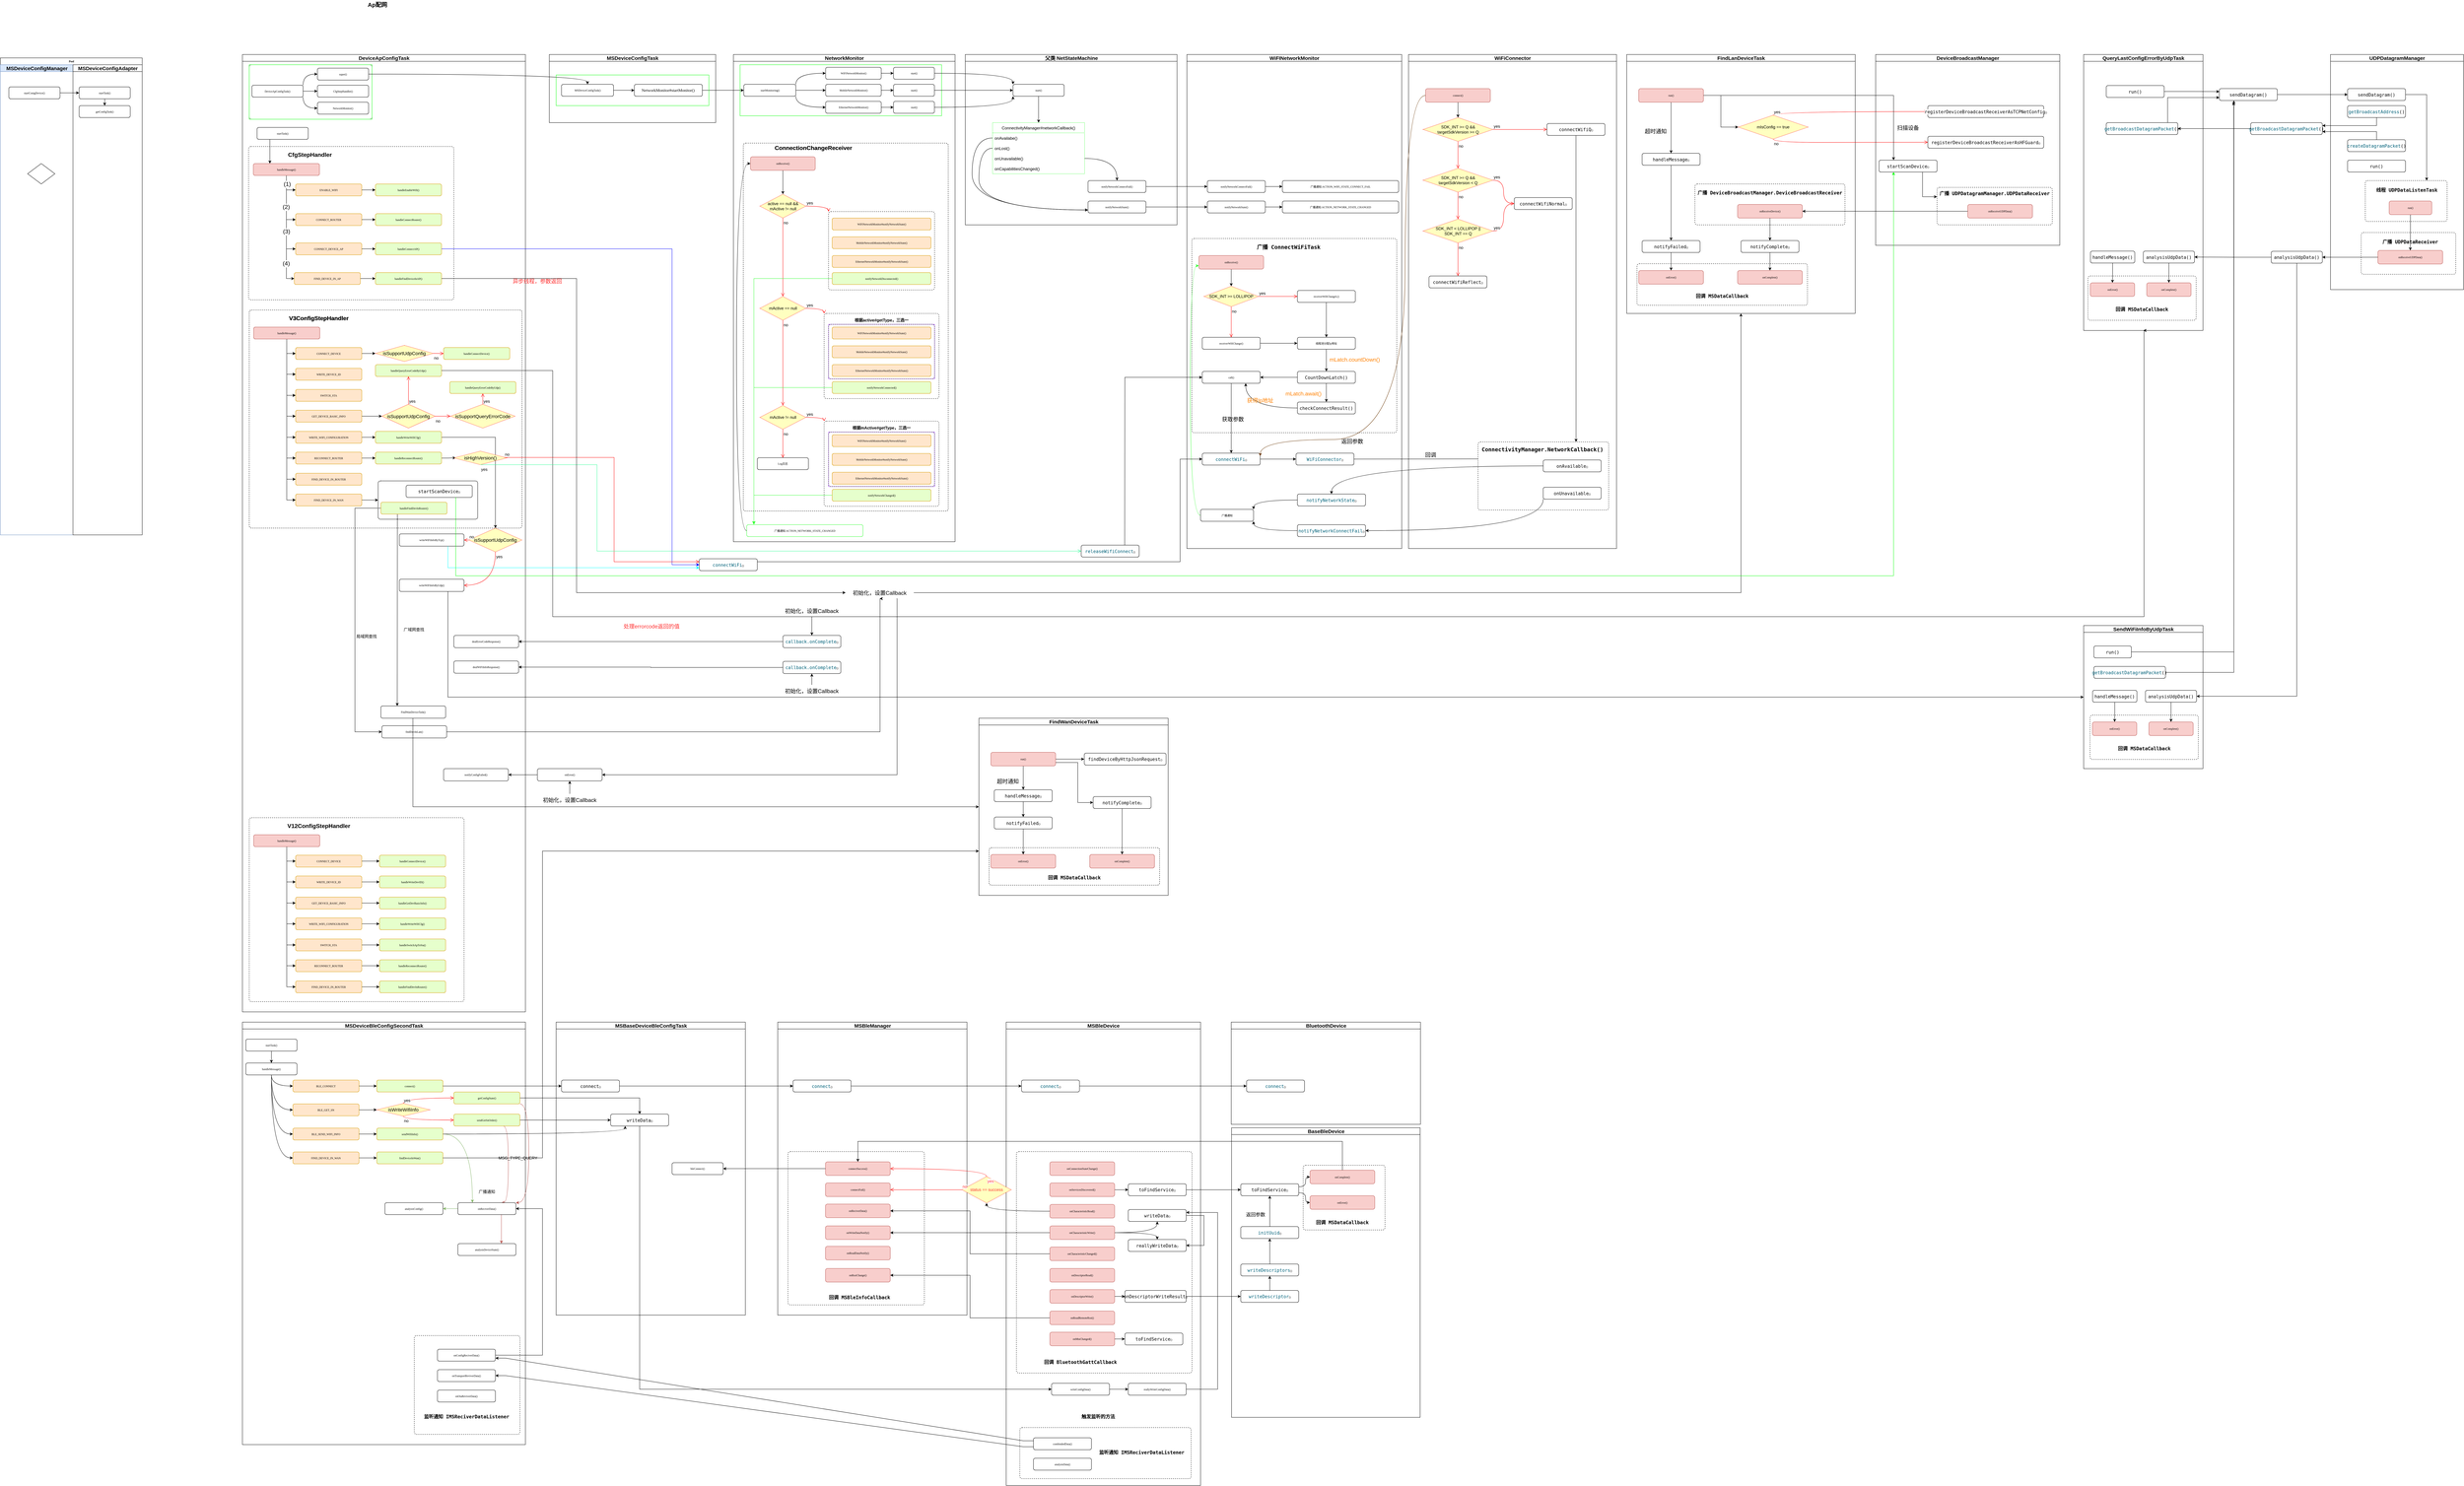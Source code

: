 <mxfile version="20.0.2" type="github">
  <diagram name="Page-1" id="74e2e168-ea6b-b213-b513-2b3c1d86103e">
    <mxGraphModel dx="6283" dy="4307" grid="1" gridSize="10" guides="1" tooltips="1" connect="1" arrows="1" fold="1" page="1" pageScale="1" pageWidth="4681" pageHeight="3300" background="none" math="0" shadow="0">
      <root>
        <mxCell id="0" />
        <mxCell id="1" parent="0" />
        <mxCell id="VbjFnfXIdWalXEP7Pxm4-29" value="" style="rounded=1;whiteSpace=wrap;html=1;absoluteArcSize=1;arcSize=14;strokeWidth=1;fontSize=17;fillColor=none;dashed=1;" vertex="1" parent="1">
          <mxGeometry x="2540" y="4030" width="502.5" height="150" as="geometry" />
        </mxCell>
        <mxCell id="77e6c97f196da883-4" value="DeviceApConfigTask" style="swimlane;html=1;startSize=20;fontSize=15;fillColor=none;" parent="1" vertex="1">
          <mxGeometry x="260" width="830" height="2810" as="geometry">
            <mxRectangle x="260" width="180" height="20" as="alternateBounds" />
          </mxGeometry>
        </mxCell>
        <mxCell id="G-COS3JicrVC8gvn0CJn-1246" value="" style="rounded=1;whiteSpace=wrap;html=1;absoluteArcSize=1;arcSize=14;strokeWidth=1;fontSize=17;fillColor=none;dashed=1;" parent="77e6c97f196da883-4" vertex="1">
          <mxGeometry x="20" y="750" width="800" height="640" as="geometry" />
        </mxCell>
        <mxCell id="G-COS3JicrVC8gvn0CJn-1198" value="" style="rounded=1;whiteSpace=wrap;html=1;absoluteArcSize=1;arcSize=14;strokeWidth=2;dashed=1;dashPattern=1 1;fontSize=14;fontColor=#FF3333;fillColor=none;" parent="77e6c97f196da883-4" vertex="1">
          <mxGeometry x="398" y="1251.5" width="292" height="112.5" as="geometry" />
        </mxCell>
        <mxCell id="G-COS3JicrVC8gvn0CJn-1044" value="" style="rounded=1;whiteSpace=wrap;html=1;absoluteArcSize=1;arcSize=14;strokeWidth=1;fontSize=17;fillColor=none;dashed=1;" parent="77e6c97f196da883-4" vertex="1">
          <mxGeometry x="20" y="750" width="800" height="640" as="geometry" />
        </mxCell>
        <mxCell id="G-COS3JicrVC8gvn0CJn-81" style="edgeStyle=orthogonalEdgeStyle;rounded=0;orthogonalLoop=1;jettySize=auto;html=1;entryX=0.25;entryY=0;entryDx=0;entryDy=0;fontSize=15;exitX=0.25;exitY=1;exitDx=0;exitDy=0;curved=1;" parent="77e6c97f196da883-4" source="G-COS3JicrVC8gvn0CJn-10" target="G-COS3JicrVC8gvn0CJn-59" edge="1">
          <mxGeometry relative="1" as="geometry">
            <mxPoint x="120" y="230" as="sourcePoint" />
          </mxGeometry>
        </mxCell>
        <mxCell id="G-COS3JicrVC8gvn0CJn-10" value="startTask()" style="rounded=1;whiteSpace=wrap;html=1;shadow=0;labelBackgroundColor=none;strokeWidth=1;fontFamily=Verdana;fontSize=8;align=center;" parent="77e6c97f196da883-4" vertex="1">
          <mxGeometry x="43" y="214" width="150" height="35" as="geometry" />
        </mxCell>
        <mxCell id="G-COS3JicrVC8gvn0CJn-34" value="WRITE_DEVICE_ID" style="rounded=1;whiteSpace=wrap;html=1;shadow=0;labelBackgroundColor=none;strokeWidth=1;fontFamily=Verdana;fontSize=8;align=center;fillColor=#ffe6cc;strokeColor=#d79b00;" parent="77e6c97f196da883-4" vertex="1">
          <mxGeometry x="156" y="921" width="194" height="35" as="geometry" />
        </mxCell>
        <mxCell id="G-COS3JicrVC8gvn0CJn-1086" style="edgeStyle=orthogonalEdgeStyle;rounded=0;orthogonalLoop=1;jettySize=auto;html=1;exitX=1;exitY=0.5;exitDx=0;exitDy=0;fontSize=14;fontColor=#000000;strokeColor=#000000;" parent="77e6c97f196da883-4" source="G-COS3JicrVC8gvn0CJn-35" target="G-COS3JicrVC8gvn0CJn-1085" edge="1">
          <mxGeometry relative="1" as="geometry" />
        </mxCell>
        <mxCell id="G-COS3JicrVC8gvn0CJn-35" value="CONNECT_DEVICE" style="rounded=1;whiteSpace=wrap;html=1;shadow=0;labelBackgroundColor=none;strokeWidth=1;fontFamily=Verdana;fontSize=8;align=center;fillColor=#ffe6cc;strokeColor=#d79b00;" parent="77e6c97f196da883-4" vertex="1">
          <mxGeometry x="156" y="860" width="194" height="35" as="geometry" />
        </mxCell>
        <mxCell id="G-COS3JicrVC8gvn0CJn-36" value="SWITCH_STA" style="rounded=1;whiteSpace=wrap;html=1;shadow=0;labelBackgroundColor=none;strokeWidth=1;fontFamily=Verdana;fontSize=8;align=center;fillColor=#ffe6cc;strokeColor=#d79b00;" parent="77e6c97f196da883-4" vertex="1">
          <mxGeometry x="156" y="983" width="194" height="35" as="geometry" />
        </mxCell>
        <mxCell id="G-COS3JicrVC8gvn0CJn-1077" style="edgeStyle=orthogonalEdgeStyle;rounded=0;orthogonalLoop=1;jettySize=auto;html=1;exitX=1;exitY=0.5;exitDx=0;exitDy=0;entryX=0;entryY=0.5;entryDx=0;entryDy=0;fontSize=14;fontColor=#000000;strokeColor=#000000;" parent="77e6c97f196da883-4" source="G-COS3JicrVC8gvn0CJn-37" target="G-COS3JicrVC8gvn0CJn-1076" edge="1">
          <mxGeometry relative="1" as="geometry" />
        </mxCell>
        <mxCell id="G-COS3JicrVC8gvn0CJn-37" value="WRITE_WIFI_CONFIGURATION" style="rounded=1;whiteSpace=wrap;html=1;shadow=0;labelBackgroundColor=none;strokeWidth=1;fontFamily=Verdana;fontSize=8;align=center;fillColor=#ffe6cc;strokeColor=#d79b00;" parent="77e6c97f196da883-4" vertex="1">
          <mxGeometry x="156" y="1106" width="194" height="35" as="geometry" />
        </mxCell>
        <mxCell id="G-COS3JicrVC8gvn0CJn-38" value="GET_DEVICE_BASIC_INFO" style="rounded=1;whiteSpace=wrap;html=1;shadow=0;labelBackgroundColor=none;strokeWidth=1;fontFamily=Verdana;fontSize=8;align=center;fillColor=#ffe6cc;strokeColor=#d79b00;" parent="77e6c97f196da883-4" vertex="1">
          <mxGeometry x="156" y="1044" width="194" height="35" as="geometry" />
        </mxCell>
        <mxCell id="G-COS3JicrVC8gvn0CJn-1079" style="edgeStyle=orthogonalEdgeStyle;rounded=0;orthogonalLoop=1;jettySize=auto;html=1;exitX=1;exitY=0.5;exitDx=0;exitDy=0;entryX=0;entryY=0.5;entryDx=0;entryDy=0;fontSize=14;fontColor=#000000;strokeColor=#000000;" parent="77e6c97f196da883-4" source="G-COS3JicrVC8gvn0CJn-39" target="G-COS3JicrVC8gvn0CJn-1078" edge="1">
          <mxGeometry relative="1" as="geometry" />
        </mxCell>
        <mxCell id="G-COS3JicrVC8gvn0CJn-39" value="RECONNECT_ROUTER" style="rounded=1;whiteSpace=wrap;html=1;shadow=0;labelBackgroundColor=none;strokeWidth=1;fontFamily=Verdana;fontSize=8;align=center;fillColor=#ffe6cc;strokeColor=#d79b00;" parent="77e6c97f196da883-4" vertex="1">
          <mxGeometry x="156" y="1167" width="194" height="35" as="geometry" />
        </mxCell>
        <mxCell id="G-COS3JicrVC8gvn0CJn-41" value="FIND_DEVICE_IN_ROUTER" style="rounded=1;whiteSpace=wrap;html=1;shadow=0;labelBackgroundColor=none;strokeWidth=1;fontFamily=Verdana;fontSize=8;align=center;fillColor=#ffe6cc;strokeColor=#d79b00;" parent="77e6c97f196da883-4" vertex="1">
          <mxGeometry x="156" y="1229" width="194" height="35" as="geometry" />
        </mxCell>
        <mxCell id="G-COS3JicrVC8gvn0CJn-157" value="" style="group" parent="77e6c97f196da883-4" vertex="1" connectable="0">
          <mxGeometry x="20" y="30" width="360" height="160" as="geometry" />
        </mxCell>
        <mxCell id="G-COS3JicrVC8gvn0CJn-151" value="" style="rounded=1;whiteSpace=wrap;html=1;absoluteArcSize=1;arcSize=14;strokeWidth=1;dashed=1;fontSize=15;fillColor=none;dashPattern=1 1;strokeColor=#000000;" parent="G-COS3JicrVC8gvn0CJn-157" vertex="1">
          <mxGeometry width="360" height="160" as="geometry" />
        </mxCell>
        <mxCell id="G-COS3JicrVC8gvn0CJn-152" value="" style="group;strokeColor=#00FF00;container=0;" parent="G-COS3JicrVC8gvn0CJn-157" vertex="1" connectable="0">
          <mxGeometry width="360" height="160" as="geometry" />
        </mxCell>
        <mxCell id="G-COS3JicrVC8gvn0CJn-118" value="DeviceApConfigTask()" style="rounded=1;whiteSpace=wrap;html=1;shadow=0;labelBackgroundColor=none;strokeWidth=1;fontFamily=Verdana;fontSize=8;align=center;" parent="G-COS3JicrVC8gvn0CJn-157" vertex="1">
          <mxGeometry x="8" y="60" width="150" height="35" as="geometry" />
        </mxCell>
        <mxCell id="G-COS3JicrVC8gvn0CJn-124" value="super()" style="rounded=1;whiteSpace=wrap;html=1;shadow=0;labelBackgroundColor=none;strokeWidth=1;fontFamily=Verdana;fontSize=8;align=center;" parent="G-COS3JicrVC8gvn0CJn-157" vertex="1">
          <mxGeometry x="200" y="10" width="150" height="35" as="geometry" />
        </mxCell>
        <mxCell id="G-COS3JicrVC8gvn0CJn-154" style="edgeStyle=orthogonalEdgeStyle;curved=1;rounded=0;orthogonalLoop=1;jettySize=auto;html=1;exitX=1;exitY=0;exitDx=0;exitDy=0;entryX=0;entryY=0.5;entryDx=0;entryDy=0;fontSize=15;" parent="G-COS3JicrVC8gvn0CJn-157" source="G-COS3JicrVC8gvn0CJn-118" target="G-COS3JicrVC8gvn0CJn-124" edge="1">
          <mxGeometry relative="1" as="geometry" />
        </mxCell>
        <mxCell id="G-COS3JicrVC8gvn0CJn-125" value="CfgStepHandler()" style="rounded=1;whiteSpace=wrap;html=1;shadow=0;labelBackgroundColor=none;strokeWidth=1;fontFamily=Verdana;fontSize=8;align=center;" parent="G-COS3JicrVC8gvn0CJn-157" vertex="1">
          <mxGeometry x="200" y="60" width="150" height="35" as="geometry" />
        </mxCell>
        <mxCell id="G-COS3JicrVC8gvn0CJn-155" style="edgeStyle=orthogonalEdgeStyle;curved=1;rounded=0;orthogonalLoop=1;jettySize=auto;html=1;exitX=1;exitY=0.5;exitDx=0;exitDy=0;entryX=0;entryY=0.5;entryDx=0;entryDy=0;fontSize=15;" parent="G-COS3JicrVC8gvn0CJn-157" source="G-COS3JicrVC8gvn0CJn-118" target="G-COS3JicrVC8gvn0CJn-125" edge="1">
          <mxGeometry relative="1" as="geometry" />
        </mxCell>
        <mxCell id="G-COS3JicrVC8gvn0CJn-126" value="NetworkMonitor()" style="rounded=1;whiteSpace=wrap;html=1;shadow=0;labelBackgroundColor=none;strokeWidth=1;fontFamily=Verdana;fontSize=8;align=center;" parent="G-COS3JicrVC8gvn0CJn-157" vertex="1">
          <mxGeometry x="200" y="110" width="150" height="35" as="geometry" />
        </mxCell>
        <mxCell id="G-COS3JicrVC8gvn0CJn-156" style="edgeStyle=orthogonalEdgeStyle;curved=1;rounded=0;orthogonalLoop=1;jettySize=auto;html=1;exitX=1;exitY=1;exitDx=0;exitDy=0;entryX=0;entryY=0.5;entryDx=0;entryDy=0;fontSize=15;" parent="G-COS3JicrVC8gvn0CJn-157" source="G-COS3JicrVC8gvn0CJn-118" target="G-COS3JicrVC8gvn0CJn-126" edge="1">
          <mxGeometry relative="1" as="geometry" />
        </mxCell>
        <mxCell id="G-COS3JicrVC8gvn0CJn-60" value="" style="rounded=1;whiteSpace=wrap;html=1;absoluteArcSize=1;arcSize=14;strokeWidth=1;fontSize=17;fillColor=none;dashed=1;" parent="77e6c97f196da883-4" vertex="1">
          <mxGeometry x="18" y="270" width="602" height="450" as="geometry" />
        </mxCell>
        <mxCell id="G-COS3JicrVC8gvn0CJn-12" value="ENABLE_WIFI" style="rounded=1;whiteSpace=wrap;html=1;shadow=0;labelBackgroundColor=none;strokeWidth=1;fontFamily=Verdana;fontSize=8;align=center;fillColor=#ffe6cc;strokeColor=#d79b00;" parent="77e6c97f196da883-4" vertex="1">
          <mxGeometry x="156" y="380" width="194" height="35" as="geometry" />
        </mxCell>
        <mxCell id="G-COS3JicrVC8gvn0CJn-30" value="CONNECT_DEVICE_AP" style="rounded=1;whiteSpace=wrap;html=1;shadow=0;labelBackgroundColor=none;strokeWidth=1;fontFamily=Verdana;fontSize=8;align=center;fillColor=#ffe6cc;strokeColor=#d79b00;" parent="77e6c97f196da883-4" vertex="1">
          <mxGeometry x="156" y="553" width="194" height="35" as="geometry" />
        </mxCell>
        <mxCell id="G-COS3JicrVC8gvn0CJn-32" value="CONNECT_ROUTER" style="rounded=1;whiteSpace=wrap;html=1;shadow=0;labelBackgroundColor=none;strokeWidth=1;fontFamily=Verdana;fontSize=8;align=center;fillColor=#ffe6cc;strokeColor=#d79b00;" parent="77e6c97f196da883-4" vertex="1">
          <mxGeometry x="156" y="467" width="194" height="35" as="geometry" />
        </mxCell>
        <mxCell id="G-COS3JicrVC8gvn0CJn-33" value="FIND_DEVICE_IN_AP" style="rounded=1;whiteSpace=wrap;html=1;shadow=0;labelBackgroundColor=none;strokeWidth=1;fontFamily=Verdana;fontSize=8;align=center;fillColor=#ffe6cc;strokeColor=#d79b00;" parent="77e6c97f196da883-4" vertex="1">
          <mxGeometry x="152" y="640" width="194" height="35" as="geometry" />
        </mxCell>
        <mxCell id="G-COS3JicrVC8gvn0CJn-62" style="edgeStyle=orthogonalEdgeStyle;rounded=0;orthogonalLoop=1;jettySize=auto;html=1;exitX=0.5;exitY=1;exitDx=0;exitDy=0;entryX=0;entryY=0.5;entryDx=0;entryDy=0;fontSize=17;" parent="77e6c97f196da883-4" source="G-COS3JicrVC8gvn0CJn-59" target="G-COS3JicrVC8gvn0CJn-12" edge="1">
          <mxGeometry relative="1" as="geometry" />
        </mxCell>
        <mxCell id="G-COS3JicrVC8gvn0CJn-68" style="edgeStyle=orthogonalEdgeStyle;rounded=0;orthogonalLoop=1;jettySize=auto;html=1;exitX=0.5;exitY=1;exitDx=0;exitDy=0;entryX=0;entryY=0.5;entryDx=0;entryDy=0;fontSize=17;" parent="77e6c97f196da883-4" source="G-COS3JicrVC8gvn0CJn-59" target="G-COS3JicrVC8gvn0CJn-32" edge="1">
          <mxGeometry relative="1" as="geometry" />
        </mxCell>
        <mxCell id="G-COS3JicrVC8gvn0CJn-69" style="edgeStyle=orthogonalEdgeStyle;rounded=0;orthogonalLoop=1;jettySize=auto;html=1;exitX=0.5;exitY=1;exitDx=0;exitDy=0;entryX=0;entryY=0.5;entryDx=0;entryDy=0;fontSize=17;" parent="77e6c97f196da883-4" source="G-COS3JicrVC8gvn0CJn-59" target="G-COS3JicrVC8gvn0CJn-30" edge="1">
          <mxGeometry relative="1" as="geometry" />
        </mxCell>
        <mxCell id="G-COS3JicrVC8gvn0CJn-70" style="edgeStyle=orthogonalEdgeStyle;rounded=0;orthogonalLoop=1;jettySize=auto;html=1;exitX=0.5;exitY=1;exitDx=0;exitDy=0;entryX=0;entryY=0.5;entryDx=0;entryDy=0;fontSize=17;" parent="77e6c97f196da883-4" source="G-COS3JicrVC8gvn0CJn-59" target="G-COS3JicrVC8gvn0CJn-33" edge="1">
          <mxGeometry relative="1" as="geometry" />
        </mxCell>
        <mxCell id="G-COS3JicrVC8gvn0CJn-74" value="(4)" style="edgeLabel;html=1;align=center;verticalAlign=middle;resizable=0;points=[];fontSize=17;" parent="G-COS3JicrVC8gvn0CJn-70" vertex="1" connectable="0">
          <mxGeometry x="0.588" y="-1" relative="1" as="geometry">
            <mxPoint as="offset" />
          </mxGeometry>
        </mxCell>
        <mxCell id="G-COS3JicrVC8gvn0CJn-75" value="(3)" style="edgeLabel;html=1;align=center;verticalAlign=middle;resizable=0;points=[];fontSize=17;" parent="G-COS3JicrVC8gvn0CJn-70" vertex="1" connectable="0">
          <mxGeometry x="0.01" relative="1" as="geometry">
            <mxPoint as="offset" />
          </mxGeometry>
        </mxCell>
        <mxCell id="G-COS3JicrVC8gvn0CJn-76" value="(2)" style="edgeLabel;html=1;align=center;verticalAlign=middle;resizable=0;points=[];fontSize=17;" parent="G-COS3JicrVC8gvn0CJn-70" vertex="1" connectable="0">
          <mxGeometry x="-0.431" y="-1" relative="1" as="geometry">
            <mxPoint as="offset" />
          </mxGeometry>
        </mxCell>
        <mxCell id="G-COS3JicrVC8gvn0CJn-77" value="(1)" style="edgeLabel;html=1;align=center;verticalAlign=middle;resizable=0;points=[];fontSize=17;" parent="G-COS3JicrVC8gvn0CJn-70" vertex="1" connectable="0">
          <mxGeometry x="-0.842" y="2" relative="1" as="geometry">
            <mxPoint as="offset" />
          </mxGeometry>
        </mxCell>
        <mxCell id="G-COS3JicrVC8gvn0CJn-59" value="handleMessage()" style="rounded=1;whiteSpace=wrap;html=1;shadow=0;labelBackgroundColor=none;strokeWidth=1;fontFamily=Verdana;fontSize=8;align=center;fillColor=#f8cecc;strokeColor=#b85450;" parent="77e6c97f196da883-4" vertex="1">
          <mxGeometry x="32" y="320" width="194" height="35" as="geometry" />
        </mxCell>
        <mxCell id="G-COS3JicrVC8gvn0CJn-61" value="CfgStepHandler" style="text;html=1;strokeColor=none;fillColor=none;align=center;verticalAlign=middle;whiteSpace=wrap;rounded=0;dashed=1;fontSize=17;fontStyle=1" parent="77e6c97f196da883-4" vertex="1">
          <mxGeometry x="122" y="280" width="152" height="30" as="geometry" />
        </mxCell>
        <mxCell id="G-COS3JicrVC8gvn0CJn-63" value="handleEnableWifi()" style="rounded=1;whiteSpace=wrap;html=1;shadow=0;labelBackgroundColor=none;strokeWidth=1;fontFamily=Verdana;fontSize=8;align=center;fillColor=#E6FFCC;strokeColor=#d79b00;" parent="77e6c97f196da883-4" vertex="1">
          <mxGeometry x="390" y="380" width="194" height="35" as="geometry" />
        </mxCell>
        <mxCell id="G-COS3JicrVC8gvn0CJn-67" style="edgeStyle=orthogonalEdgeStyle;rounded=0;orthogonalLoop=1;jettySize=auto;html=1;entryX=0;entryY=0.5;entryDx=0;entryDy=0;fontSize=17;" parent="77e6c97f196da883-4" source="G-COS3JicrVC8gvn0CJn-12" target="G-COS3JicrVC8gvn0CJn-63" edge="1">
          <mxGeometry relative="1" as="geometry" />
        </mxCell>
        <mxCell id="G-COS3JicrVC8gvn0CJn-64" value="handleConnectRouter()" style="rounded=1;whiteSpace=wrap;html=1;shadow=0;labelBackgroundColor=none;strokeWidth=1;fontFamily=Verdana;fontSize=8;align=center;fillColor=#E6FFCC;strokeColor=#d79b00;" parent="77e6c97f196da883-4" vertex="1">
          <mxGeometry x="390" y="467" width="194" height="35" as="geometry" />
        </mxCell>
        <mxCell id="G-COS3JicrVC8gvn0CJn-71" style="edgeStyle=orthogonalEdgeStyle;rounded=0;orthogonalLoop=1;jettySize=auto;html=1;exitX=1;exitY=0.5;exitDx=0;exitDy=0;fontSize=17;" parent="77e6c97f196da883-4" source="G-COS3JicrVC8gvn0CJn-32" target="G-COS3JicrVC8gvn0CJn-64" edge="1">
          <mxGeometry relative="1" as="geometry" />
        </mxCell>
        <mxCell id="G-COS3JicrVC8gvn0CJn-65" value="handleConnectAP()" style="rounded=1;whiteSpace=wrap;html=1;shadow=0;labelBackgroundColor=none;strokeWidth=1;fontFamily=Verdana;fontSize=8;align=center;fillColor=#E6FFCC;strokeColor=#d79b00;" parent="77e6c97f196da883-4" vertex="1">
          <mxGeometry x="390" y="553" width="194" height="35" as="geometry" />
        </mxCell>
        <mxCell id="G-COS3JicrVC8gvn0CJn-72" style="edgeStyle=orthogonalEdgeStyle;rounded=0;orthogonalLoop=1;jettySize=auto;html=1;exitX=1;exitY=0.5;exitDx=0;exitDy=0;fontSize=17;" parent="77e6c97f196da883-4" source="G-COS3JicrVC8gvn0CJn-30" target="G-COS3JicrVC8gvn0CJn-65" edge="1">
          <mxGeometry relative="1" as="geometry" />
        </mxCell>
        <mxCell id="G-COS3JicrVC8gvn0CJn-66" value="handleFindDeviceInAP()" style="rounded=1;whiteSpace=wrap;html=1;shadow=0;labelBackgroundColor=none;strokeWidth=1;fontFamily=Verdana;fontSize=8;align=center;fillColor=#E6FFCC;strokeColor=#d79b00;" parent="77e6c97f196da883-4" vertex="1">
          <mxGeometry x="390" y="640" width="194" height="35" as="geometry" />
        </mxCell>
        <mxCell id="G-COS3JicrVC8gvn0CJn-73" value="" style="edgeStyle=orthogonalEdgeStyle;rounded=0;orthogonalLoop=1;jettySize=auto;html=1;fontSize=17;" parent="77e6c97f196da883-4" source="G-COS3JicrVC8gvn0CJn-33" target="G-COS3JicrVC8gvn0CJn-66" edge="1">
          <mxGeometry relative="1" as="geometry">
            <Array as="points">
              <mxPoint x="390" y="658" />
            </Array>
          </mxGeometry>
        </mxCell>
        <mxCell id="G-COS3JicrVC8gvn0CJn-1047" style="edgeStyle=orthogonalEdgeStyle;rounded=0;orthogonalLoop=1;jettySize=auto;html=1;exitX=0.5;exitY=1;exitDx=0;exitDy=0;entryX=0;entryY=0.5;entryDx=0;entryDy=0;fontSize=14;fontColor=#000000;strokeColor=#000000;" parent="77e6c97f196da883-4" source="G-COS3JicrVC8gvn0CJn-1045" target="G-COS3JicrVC8gvn0CJn-35" edge="1">
          <mxGeometry relative="1" as="geometry" />
        </mxCell>
        <mxCell id="G-COS3JicrVC8gvn0CJn-1048" style="edgeStyle=orthogonalEdgeStyle;rounded=0;orthogonalLoop=1;jettySize=auto;html=1;exitX=0.5;exitY=1;exitDx=0;exitDy=0;entryX=0;entryY=0.5;entryDx=0;entryDy=0;fontSize=14;fontColor=#000000;strokeColor=#000000;" parent="77e6c97f196da883-4" source="G-COS3JicrVC8gvn0CJn-1045" target="G-COS3JicrVC8gvn0CJn-34" edge="1">
          <mxGeometry relative="1" as="geometry" />
        </mxCell>
        <mxCell id="G-COS3JicrVC8gvn0CJn-1049" style="edgeStyle=orthogonalEdgeStyle;rounded=0;orthogonalLoop=1;jettySize=auto;html=1;exitX=0.5;exitY=1;exitDx=0;exitDy=0;entryX=0;entryY=0.5;entryDx=0;entryDy=0;fontSize=14;fontColor=#000000;strokeColor=#000000;" parent="77e6c97f196da883-4" source="G-COS3JicrVC8gvn0CJn-1045" target="G-COS3JicrVC8gvn0CJn-36" edge="1">
          <mxGeometry relative="1" as="geometry" />
        </mxCell>
        <mxCell id="G-COS3JicrVC8gvn0CJn-1050" style="edgeStyle=orthogonalEdgeStyle;rounded=0;orthogonalLoop=1;jettySize=auto;html=1;exitX=0.5;exitY=1;exitDx=0;exitDy=0;entryX=0;entryY=0.5;entryDx=0;entryDy=0;fontSize=14;fontColor=#000000;strokeColor=#000000;" parent="77e6c97f196da883-4" source="G-COS3JicrVC8gvn0CJn-1045" target="G-COS3JicrVC8gvn0CJn-38" edge="1">
          <mxGeometry relative="1" as="geometry" />
        </mxCell>
        <mxCell id="G-COS3JicrVC8gvn0CJn-1051" style="edgeStyle=orthogonalEdgeStyle;rounded=0;orthogonalLoop=1;jettySize=auto;html=1;exitX=0.5;exitY=1;exitDx=0;exitDy=0;entryX=0;entryY=0.5;entryDx=0;entryDy=0;fontSize=14;fontColor=#000000;strokeColor=#000000;" parent="77e6c97f196da883-4" source="G-COS3JicrVC8gvn0CJn-1045" target="G-COS3JicrVC8gvn0CJn-37" edge="1">
          <mxGeometry relative="1" as="geometry" />
        </mxCell>
        <mxCell id="G-COS3JicrVC8gvn0CJn-1052" style="edgeStyle=orthogonalEdgeStyle;rounded=0;orthogonalLoop=1;jettySize=auto;html=1;exitX=0.5;exitY=1;exitDx=0;exitDy=0;entryX=0;entryY=0.5;entryDx=0;entryDy=0;fontSize=14;fontColor=#000000;strokeColor=#000000;" parent="77e6c97f196da883-4" source="G-COS3JicrVC8gvn0CJn-1045" target="G-COS3JicrVC8gvn0CJn-39" edge="1">
          <mxGeometry relative="1" as="geometry" />
        </mxCell>
        <mxCell id="G-COS3JicrVC8gvn0CJn-1053" style="edgeStyle=orthogonalEdgeStyle;rounded=0;orthogonalLoop=1;jettySize=auto;html=1;exitX=0.5;exitY=1;exitDx=0;exitDy=0;entryX=0;entryY=0.5;entryDx=0;entryDy=0;fontSize=14;fontColor=#000000;strokeColor=#000000;" parent="77e6c97f196da883-4" source="G-COS3JicrVC8gvn0CJn-1045" target="G-COS3JicrVC8gvn0CJn-41" edge="1">
          <mxGeometry relative="1" as="geometry" />
        </mxCell>
        <mxCell id="G-COS3JicrVC8gvn0CJn-1057" style="edgeStyle=orthogonalEdgeStyle;rounded=0;orthogonalLoop=1;jettySize=auto;html=1;exitX=0.5;exitY=1;exitDx=0;exitDy=0;entryX=0;entryY=0.5;entryDx=0;entryDy=0;fontSize=14;fontColor=#000000;strokeColor=#000000;" parent="77e6c97f196da883-4" source="G-COS3JicrVC8gvn0CJn-1045" target="G-COS3JicrVC8gvn0CJn-1056" edge="1">
          <mxGeometry relative="1" as="geometry" />
        </mxCell>
        <mxCell id="G-COS3JicrVC8gvn0CJn-1045" value="handleMessage()" style="rounded=1;whiteSpace=wrap;html=1;shadow=0;labelBackgroundColor=none;strokeWidth=1;fontFamily=Verdana;fontSize=8;align=center;fillColor=#f8cecc;strokeColor=#b85450;" parent="77e6c97f196da883-4" vertex="1">
          <mxGeometry x="33" y="800" width="194" height="35" as="geometry" />
        </mxCell>
        <mxCell id="G-COS3JicrVC8gvn0CJn-1046" value="V3ConfigStepHandler" style="text;html=1;strokeColor=none;fillColor=none;align=center;verticalAlign=middle;whiteSpace=wrap;rounded=0;dashed=1;fontSize=17;fontStyle=1" parent="77e6c97f196da883-4" vertex="1">
          <mxGeometry x="124" y="760" width="200" height="30" as="geometry" />
        </mxCell>
        <mxCell id="G-COS3JicrVC8gvn0CJn-1054" value="handleConnectDevice()" style="rounded=1;whiteSpace=wrap;html=1;shadow=0;labelBackgroundColor=none;strokeWidth=1;fontFamily=Verdana;fontSize=8;align=center;fillColor=#E6FFCC;strokeColor=#d79b00;" parent="77e6c97f196da883-4" vertex="1">
          <mxGeometry x="590" y="860" width="194" height="35" as="geometry" />
        </mxCell>
        <mxCell id="G-COS3JicrVC8gvn0CJn-1081" style="edgeStyle=orthogonalEdgeStyle;rounded=0;orthogonalLoop=1;jettySize=auto;html=1;exitX=1;exitY=0.5;exitDx=0;exitDy=0;fontSize=14;fontColor=#000000;strokeColor=#000000;entryX=0;entryY=0.5;entryDx=0;entryDy=0;" parent="77e6c97f196da883-4" source="G-COS3JicrVC8gvn0CJn-1056" target="G-COS3JicrVC8gvn0CJn-1198" edge="1">
          <mxGeometry relative="1" as="geometry" />
        </mxCell>
        <mxCell id="G-COS3JicrVC8gvn0CJn-1056" value="FIND_DEVICE_IN_WAN" style="rounded=1;whiteSpace=wrap;html=1;shadow=0;labelBackgroundColor=none;strokeWidth=1;fontFamily=Verdana;fontSize=8;align=center;fillColor=#ffe6cc;strokeColor=#d79b00;" parent="77e6c97f196da883-4" vertex="1">
          <mxGeometry x="156" y="1290" width="194" height="35" as="geometry" />
        </mxCell>
        <mxCell id="G-COS3JicrVC8gvn0CJn-1058" value="handleQueryErrorCodeByUdp()" style="rounded=1;whiteSpace=wrap;html=1;shadow=0;labelBackgroundColor=none;strokeWidth=1;fontFamily=Verdana;fontSize=8;align=center;fillColor=#E6FFCC;strokeColor=#d79b00;" parent="77e6c97f196da883-4" vertex="1">
          <mxGeometry x="390" y="910" width="194" height="35" as="geometry" />
        </mxCell>
        <mxCell id="G-COS3JicrVC8gvn0CJn-1059" style="edgeStyle=orthogonalEdgeStyle;rounded=0;orthogonalLoop=1;jettySize=auto;html=1;exitX=1;exitY=0.5;exitDx=0;exitDy=0;fontSize=14;fontColor=#000000;strokeColor=#000000;entryX=0;entryY=0.5;entryDx=0;entryDy=0;" parent="77e6c97f196da883-4" source="G-COS3JicrVC8gvn0CJn-38" target="G-COS3JicrVC8gvn0CJn-1067" edge="1">
          <mxGeometry relative="1" as="geometry">
            <mxPoint x="380.26" y="1061.2" as="targetPoint" />
          </mxGeometry>
        </mxCell>
        <mxCell id="G-COS3JicrVC8gvn0CJn-1067" value="&lt;span style=&quot;font-size: 14px;&quot;&gt;isSupportUdpConfig&lt;/span&gt;" style="rhombus;whiteSpace=wrap;html=1;fillColor=#ffffc0;strokeColor=#ff0000;dashed=1;dashPattern=1 1;fontSize=12;" parent="77e6c97f196da883-4" vertex="1">
          <mxGeometry x="409" y="1026.5" width="156" height="70" as="geometry" />
        </mxCell>
        <mxCell id="G-COS3JicrVC8gvn0CJn-1068" value="yes" style="edgeStyle=orthogonalEdgeStyle;html=1;align=left;verticalAlign=bottom;endArrow=open;endSize=8;strokeColor=#ff0000;rounded=0;fontSize=12;curved=1;exitX=0.5;exitY=0;exitDx=0;exitDy=0;" parent="77e6c97f196da883-4" source="G-COS3JicrVC8gvn0CJn-1067" target="G-COS3JicrVC8gvn0CJn-1058" edge="1">
          <mxGeometry x="-1" relative="1" as="geometry">
            <mxPoint x="668.5" y="1166" as="targetPoint" />
            <mxPoint x="-2795.5" y="1184" as="sourcePoint" />
          </mxGeometry>
        </mxCell>
        <mxCell id="G-COS3JicrVC8gvn0CJn-1069" value="no" style="edgeStyle=orthogonalEdgeStyle;html=1;align=left;verticalAlign=top;endArrow=open;endSize=8;strokeColor=#ff0000;rounded=0;fontSize=12;curved=1;exitX=1;exitY=0.5;exitDx=0;exitDy=0;entryX=0;entryY=0.5;entryDx=0;entryDy=0;" parent="77e6c97f196da883-4" source="G-COS3JicrVC8gvn0CJn-1067" target="G-COS3JicrVC8gvn0CJn-1073" edge="1">
          <mxGeometry x="-1" relative="1" as="geometry">
            <mxPoint x="547.5" y="1273.5" as="targetPoint" />
            <mxPoint x="-1164" y="1190" as="sourcePoint" />
          </mxGeometry>
        </mxCell>
        <mxCell id="G-COS3JicrVC8gvn0CJn-1070" style="edgeStyle=orthogonalEdgeStyle;rounded=0;orthogonalLoop=1;jettySize=auto;html=1;exitX=0.5;exitY=1;exitDx=0;exitDy=0;fontSize=14;fontColor=#000000;strokeColor=#000000;" parent="77e6c97f196da883-4" source="G-COS3JicrVC8gvn0CJn-1058" target="G-COS3JicrVC8gvn0CJn-1058" edge="1">
          <mxGeometry relative="1" as="geometry" />
        </mxCell>
        <mxCell id="G-COS3JicrVC8gvn0CJn-1073" value="&lt;span style=&quot;font-size: 14px;&quot;&gt;isSupportQueryErrorCode&lt;/span&gt;" style="rhombus;whiteSpace=wrap;html=1;fillColor=#ffffc0;strokeColor=#ff0000;dashed=1;dashPattern=1 1;fontSize=12;" parent="77e6c97f196da883-4" vertex="1">
          <mxGeometry x="610" y="1026.5" width="190" height="70" as="geometry" />
        </mxCell>
        <mxCell id="G-COS3JicrVC8gvn0CJn-1074" value="yes" style="edgeStyle=orthogonalEdgeStyle;html=1;align=left;verticalAlign=bottom;endArrow=open;endSize=8;strokeColor=#ff0000;rounded=0;fontSize=12;curved=1;exitX=0.5;exitY=0;exitDx=0;exitDy=0;" parent="77e6c97f196da883-4" source="G-COS3JicrVC8gvn0CJn-1073" target="G-COS3JicrVC8gvn0CJn-1060" edge="1">
          <mxGeometry x="-1" relative="1" as="geometry">
            <mxPoint x="701" y="995" as="targetPoint" />
            <mxPoint x="653" y="1027" as="sourcePoint" />
          </mxGeometry>
        </mxCell>
        <mxCell id="G-COS3JicrVC8gvn0CJn-1060" value="handleQueryErrorCodeByUdp()" style="rounded=1;whiteSpace=wrap;html=1;shadow=0;labelBackgroundColor=none;strokeWidth=1;fontFamily=Verdana;fontSize=8;align=center;fillColor=#E6FFCC;strokeColor=#d79b00;" parent="77e6c97f196da883-4" vertex="1">
          <mxGeometry x="608" y="960" width="194" height="35" as="geometry" />
        </mxCell>
        <mxCell id="G-COS3JicrVC8gvn0CJn-1142" style="edgeStyle=orthogonalEdgeStyle;rounded=0;orthogonalLoop=1;jettySize=auto;html=1;exitX=1;exitY=0.5;exitDx=0;exitDy=0;entryX=0.5;entryY=0;entryDx=0;entryDy=0;fontSize=14;fontColor=#FF3333;strokeColor=#000000;" parent="77e6c97f196da883-4" source="G-COS3JicrVC8gvn0CJn-1076" target="G-COS3JicrVC8gvn0CJn-1141" edge="1">
          <mxGeometry relative="1" as="geometry" />
        </mxCell>
        <mxCell id="G-COS3JicrVC8gvn0CJn-1076" value="handleWriteWifiCfg()" style="rounded=1;whiteSpace=wrap;html=1;shadow=0;labelBackgroundColor=none;strokeWidth=1;fontFamily=Verdana;fontSize=8;align=center;fillColor=#E6FFCC;strokeColor=#d79b00;" parent="77e6c97f196da883-4" vertex="1">
          <mxGeometry x="390" y="1106" width="194" height="35" as="geometry" />
        </mxCell>
        <mxCell id="G-COS3JicrVC8gvn0CJn-1190" style="edgeStyle=orthogonalEdgeStyle;rounded=0;orthogonalLoop=1;jettySize=auto;html=1;exitX=1;exitY=0.5;exitDx=0;exitDy=0;entryX=0.037;entryY=0.49;entryDx=0;entryDy=0;entryPerimeter=0;fontSize=14;fontColor=#FF3333;strokeColor=#000000;" parent="77e6c97f196da883-4" source="G-COS3JicrVC8gvn0CJn-1078" target="G-COS3JicrVC8gvn0CJn-1189" edge="1">
          <mxGeometry relative="1" as="geometry" />
        </mxCell>
        <mxCell id="G-COS3JicrVC8gvn0CJn-1078" value="handleReconnectRouter()" style="rounded=1;whiteSpace=wrap;html=1;shadow=0;labelBackgroundColor=none;strokeWidth=1;fontFamily=Verdana;fontSize=8;align=center;fillColor=#E6FFCC;strokeColor=#d79b00;" parent="77e6c97f196da883-4" vertex="1">
          <mxGeometry x="390" y="1167" width="194" height="35" as="geometry" />
        </mxCell>
        <mxCell id="G-COS3JicrVC8gvn0CJn-1202" style="edgeStyle=elbowEdgeStyle;rounded=0;orthogonalLoop=1;jettySize=auto;html=1;exitX=0.25;exitY=1;exitDx=0;exitDy=0;fontSize=14;fontColor=#FF3333;strokeColor=#000000;entryX=0.25;entryY=0;entryDx=0;entryDy=0;" parent="77e6c97f196da883-4" source="G-COS3JicrVC8gvn0CJn-1080" target="G-COS3JicrVC8gvn0CJn-1203" edge="1">
          <mxGeometry relative="1" as="geometry" />
        </mxCell>
        <mxCell id="G-COS3JicrVC8gvn0CJn-1204" style="edgeStyle=elbowEdgeStyle;rounded=0;orthogonalLoop=1;jettySize=auto;html=1;exitX=0;exitY=0.5;exitDx=0;exitDy=0;entryX=0;entryY=0.5;entryDx=0;entryDy=0;fontSize=14;fontColor=#FF3333;strokeColor=#000000;" parent="77e6c97f196da883-4" source="G-COS3JicrVC8gvn0CJn-1080" target="G-COS3JicrVC8gvn0CJn-1201" edge="1">
          <mxGeometry relative="1" as="geometry">
            <Array as="points">
              <mxPoint x="330" y="1630" />
            </Array>
          </mxGeometry>
        </mxCell>
        <mxCell id="G-COS3JicrVC8gvn0CJn-1080" value="handleFindDevInRouter()" style="rounded=1;whiteSpace=wrap;html=1;shadow=0;labelBackgroundColor=none;strokeWidth=1;fontFamily=Verdana;fontSize=8;align=center;fillColor=#E6FFCC;strokeColor=#d79b00;" parent="77e6c97f196da883-4" vertex="1">
          <mxGeometry x="406" y="1314" width="194" height="35" as="geometry" />
        </mxCell>
        <mxCell id="G-COS3JicrVC8gvn0CJn-1082" value="&lt;span style=&quot;font-size: 14px;&quot;&gt;isSupportUdpConfig&lt;/span&gt;" style="rhombus;whiteSpace=wrap;html=1;fillColor=#ffffc0;strokeColor=#ff0000;dashed=1;dashPattern=1 1;fontSize=12;" parent="77e6c97f196da883-4" vertex="1">
          <mxGeometry x="409" y="1026.5" width="156" height="70" as="geometry" />
        </mxCell>
        <mxCell id="G-COS3JicrVC8gvn0CJn-1084" value="no" style="edgeStyle=orthogonalEdgeStyle;html=1;align=left;verticalAlign=top;endArrow=open;endSize=8;strokeColor=#ff0000;rounded=0;fontSize=12;curved=1;exitX=1;exitY=0.5;exitDx=0;exitDy=0;entryX=0;entryY=0.5;entryDx=0;entryDy=0;" parent="77e6c97f196da883-4" source="G-COS3JicrVC8gvn0CJn-1085" target="G-COS3JicrVC8gvn0CJn-1054" edge="1">
          <mxGeometry x="-1" relative="1" as="geometry">
            <mxPoint x="591" y="876.5" as="targetPoint" />
            <mxPoint x="546" y="876.5" as="sourcePoint" />
          </mxGeometry>
        </mxCell>
        <mxCell id="G-COS3JicrVC8gvn0CJn-1085" value="&lt;span style=&quot;font-size: 14px;&quot;&gt;isSupportUdpConfig&lt;/span&gt;" style="rhombus;whiteSpace=wrap;html=1;fillColor=#ffffc0;strokeColor=#ff0000;dashed=1;dashPattern=1 1;fontSize=12;" parent="77e6c97f196da883-4" vertex="1">
          <mxGeometry x="390" y="853.5" width="170" height="47.5" as="geometry" />
        </mxCell>
        <mxCell id="G-COS3JicrVC8gvn0CJn-1136" value="dealErrorCodeResponse()" style="rounded=1;whiteSpace=wrap;html=1;shadow=0;labelBackgroundColor=none;strokeWidth=1;fontFamily=Verdana;fontSize=8;align=center;" parent="77e6c97f196da883-4" vertex="1">
          <mxGeometry x="620" y="1705" width="190" height="36" as="geometry" />
        </mxCell>
        <mxCell id="G-COS3JicrVC8gvn0CJn-1141" value="&lt;span style=&quot;font-size: 14px;&quot;&gt;isSupportUdpConfig&lt;/span&gt;" style="rhombus;whiteSpace=wrap;html=1;fillColor=#ffffc0;strokeColor=#ff0000;dashed=1;dashPattern=1 1;fontSize=12;" parent="77e6c97f196da883-4" vertex="1">
          <mxGeometry x="664" y="1390" width="156" height="70" as="geometry" />
        </mxCell>
        <mxCell id="G-COS3JicrVC8gvn0CJn-1143" value="no" style="edgeStyle=orthogonalEdgeStyle;html=1;align=left;verticalAlign=bottom;endArrow=open;endSize=8;strokeColor=#ff0000;rounded=0;fontSize=12;curved=1;exitX=0;exitY=0.5;exitDx=0;exitDy=0;entryX=1;entryY=0.5;entryDx=0;entryDy=0;" parent="77e6c97f196da883-4" source="G-COS3JicrVC8gvn0CJn-1141" target="G-COS3JicrVC8gvn0CJn-1144" edge="1">
          <mxGeometry x="-1" relative="1" as="geometry">
            <mxPoint x="408.2" y="1384.25" as="targetPoint" />
            <mxPoint x="408.2" y="1465.75" as="sourcePoint" />
          </mxGeometry>
        </mxCell>
        <mxCell id="G-COS3JicrVC8gvn0CJn-1144" value="writeWiFiInfoByTcp()" style="rounded=1;whiteSpace=wrap;html=1;shadow=0;labelBackgroundColor=none;strokeWidth=1;fontFamily=Verdana;fontSize=8;align=center;" parent="77e6c97f196da883-4" vertex="1">
          <mxGeometry x="460" y="1407" width="190" height="36" as="geometry" />
        </mxCell>
        <mxCell id="G-COS3JicrVC8gvn0CJn-1145" value="writeWiFiInfoByUdp()" style="rounded=1;whiteSpace=wrap;html=1;shadow=0;labelBackgroundColor=none;strokeWidth=1;fontFamily=Verdana;fontSize=8;align=center;" parent="77e6c97f196da883-4" vertex="1">
          <mxGeometry x="460" y="1540" width="190" height="36" as="geometry" />
        </mxCell>
        <mxCell id="G-COS3JicrVC8gvn0CJn-1146" value="yes" style="edgeStyle=orthogonalEdgeStyle;html=1;align=left;verticalAlign=top;endArrow=open;endSize=8;strokeColor=#ff0000;rounded=0;fontSize=12;curved=1;exitX=0.5;exitY=1;exitDx=0;exitDy=0;entryX=1;entryY=0.5;entryDx=0;entryDy=0;" parent="77e6c97f196da883-4" source="G-COS3JicrVC8gvn0CJn-1141" target="G-COS3JicrVC8gvn0CJn-1145" edge="1">
          <mxGeometry x="-1" relative="1" as="geometry">
            <mxPoint x="620" y="1216.5" as="targetPoint" />
            <mxPoint x="575" y="1216.5" as="sourcePoint" />
          </mxGeometry>
        </mxCell>
        <mxCell id="G-COS3JicrVC8gvn0CJn-1185" value="dealWiFiInfoResponse()" style="rounded=1;whiteSpace=wrap;html=1;shadow=0;labelBackgroundColor=none;strokeWidth=1;fontFamily=Verdana;fontSize=8;align=center;" parent="77e6c97f196da883-4" vertex="1">
          <mxGeometry x="620" y="1780" width="190" height="36" as="geometry" />
        </mxCell>
        <mxCell id="G-COS3JicrVC8gvn0CJn-1189" value="&lt;span style=&quot;font-size: 14px;&quot;&gt;isHighVersion()&lt;/span&gt;" style="rhombus;whiteSpace=wrap;html=1;fillColor=#ffffc0;strokeColor=#ff0000;dashed=1;dashPattern=1 1;fontSize=12;" parent="77e6c97f196da883-4" vertex="1">
          <mxGeometry x="620" y="1164" width="156" height="40" as="geometry" />
        </mxCell>
        <mxCell id="G-COS3JicrVC8gvn0CJn-1197" value="&lt;span style=&quot;background-color: rgb(255, 255, 255); color: rgb(8, 8, 8); font-family: Consolas, monospace; font-size: 9.8pt;&quot;&gt;startScanDevice&lt;/span&gt;()" style="rounded=1;whiteSpace=wrap;html=1;shadow=0;labelBackgroundColor=none;strokeWidth=1;fontFamily=Verdana;fontSize=8;align=center;" parent="77e6c97f196da883-4" vertex="1">
          <mxGeometry x="480" y="1264" width="194" height="36" as="geometry" />
        </mxCell>
        <mxCell id="G-COS3JicrVC8gvn0CJn-1201" value="findDevInLan()" style="rounded=1;whiteSpace=wrap;html=1;shadow=0;labelBackgroundColor=none;strokeWidth=1;fontFamily=Verdana;fontSize=8;align=center;" parent="77e6c97f196da883-4" vertex="1">
          <mxGeometry x="409" y="1970" width="190" height="36" as="geometry" />
        </mxCell>
        <mxCell id="G-COS3JicrVC8gvn0CJn-1203" value="FindWanDeviceTask()" style="rounded=1;whiteSpace=wrap;html=1;shadow=0;labelBackgroundColor=none;strokeWidth=1;fontFamily=Verdana;fontSize=8;align=center;" parent="77e6c97f196da883-4" vertex="1">
          <mxGeometry x="406" y="1912" width="190" height="36" as="geometry" />
        </mxCell>
        <mxCell id="G-COS3JicrVC8gvn0CJn-1205" value="广域网查找" style="text;html=1;strokeColor=none;fillColor=none;align=center;verticalAlign=middle;whiteSpace=wrap;rounded=0;dashed=1;dashPattern=1 1;fontSize=12;" parent="77e6c97f196da883-4" vertex="1">
          <mxGeometry x="458" y="1670" width="90" height="35" as="geometry" />
        </mxCell>
        <mxCell id="G-COS3JicrVC8gvn0CJn-1207" value="局域网查找" style="text;html=1;strokeColor=none;fillColor=none;align=center;verticalAlign=middle;whiteSpace=wrap;rounded=0;dashed=1;dashPattern=1 1;fontSize=12;" parent="77e6c97f196da883-4" vertex="1">
          <mxGeometry x="319" y="1690" width="90" height="35" as="geometry" />
        </mxCell>
        <mxCell id="G-COS3JicrVC8gvn0CJn-1242" value="notifyConfigFailed()" style="rounded=1;whiteSpace=wrap;html=1;shadow=0;labelBackgroundColor=none;strokeWidth=1;fontFamily=Verdana;fontSize=8;align=center;" parent="77e6c97f196da883-4" vertex="1">
          <mxGeometry x="590" y="2096" width="190" height="36" as="geometry" />
        </mxCell>
        <mxCell id="G-COS3JicrVC8gvn0CJn-1247" value="V3ConfigStepHandler" style="text;html=1;strokeColor=none;fillColor=none;align=center;verticalAlign=middle;whiteSpace=wrap;rounded=0;dashed=1;fontSize=17;fontStyle=1" parent="77e6c97f196da883-4" vertex="1">
          <mxGeometry x="124" y="760" width="200" height="30" as="geometry" />
        </mxCell>
        <mxCell id="G-COS3JicrVC8gvn0CJn-1248" value="WRITE_DEVICE_ID" style="rounded=1;whiteSpace=wrap;html=1;shadow=0;labelBackgroundColor=none;strokeWidth=1;fontFamily=Verdana;fontSize=8;align=center;fillColor=#ffe6cc;strokeColor=#d79b00;" parent="77e6c97f196da883-4" vertex="1">
          <mxGeometry x="156" y="921" width="194" height="35" as="geometry" />
        </mxCell>
        <mxCell id="G-COS3JicrVC8gvn0CJn-1249" value="CONNECT_DEVICE" style="rounded=1;whiteSpace=wrap;html=1;shadow=0;labelBackgroundColor=none;strokeWidth=1;fontFamily=Verdana;fontSize=8;align=center;fillColor=#ffe6cc;strokeColor=#d79b00;" parent="77e6c97f196da883-4" vertex="1">
          <mxGeometry x="156" y="860" width="194" height="35" as="geometry" />
        </mxCell>
        <mxCell id="G-COS3JicrVC8gvn0CJn-1250" value="SWITCH_STA" style="rounded=1;whiteSpace=wrap;html=1;shadow=0;labelBackgroundColor=none;strokeWidth=1;fontFamily=Verdana;fontSize=8;align=center;fillColor=#ffe6cc;strokeColor=#d79b00;" parent="77e6c97f196da883-4" vertex="1">
          <mxGeometry x="156" y="983" width="194" height="35" as="geometry" />
        </mxCell>
        <mxCell id="G-COS3JicrVC8gvn0CJn-1251" value="WRITE_WIFI_CONFIGURATION" style="rounded=1;whiteSpace=wrap;html=1;shadow=0;labelBackgroundColor=none;strokeWidth=1;fontFamily=Verdana;fontSize=8;align=center;fillColor=#ffe6cc;strokeColor=#d79b00;" parent="77e6c97f196da883-4" vertex="1">
          <mxGeometry x="156" y="1106" width="194" height="35" as="geometry" />
        </mxCell>
        <mxCell id="G-COS3JicrVC8gvn0CJn-1252" value="GET_DEVICE_BASIC_INFO" style="rounded=1;whiteSpace=wrap;html=1;shadow=0;labelBackgroundColor=none;strokeWidth=1;fontFamily=Verdana;fontSize=8;align=center;fillColor=#ffe6cc;strokeColor=#d79b00;" parent="77e6c97f196da883-4" vertex="1">
          <mxGeometry x="156" y="1044" width="194" height="35" as="geometry" />
        </mxCell>
        <mxCell id="G-COS3JicrVC8gvn0CJn-1253" value="RECONNECT_ROUTER" style="rounded=1;whiteSpace=wrap;html=1;shadow=0;labelBackgroundColor=none;strokeWidth=1;fontFamily=Verdana;fontSize=8;align=center;fillColor=#ffe6cc;strokeColor=#d79b00;" parent="77e6c97f196da883-4" vertex="1">
          <mxGeometry x="156" y="1167" width="194" height="35" as="geometry" />
        </mxCell>
        <mxCell id="G-COS3JicrVC8gvn0CJn-1254" value="FIND_DEVICE_IN_ROUTER" style="rounded=1;whiteSpace=wrap;html=1;shadow=0;labelBackgroundColor=none;strokeWidth=1;fontFamily=Verdana;fontSize=8;align=center;fillColor=#ffe6cc;strokeColor=#d79b00;" parent="77e6c97f196da883-4" vertex="1">
          <mxGeometry x="156" y="1229" width="194" height="35" as="geometry" />
        </mxCell>
        <mxCell id="G-COS3JicrVC8gvn0CJn-1255" style="edgeStyle=orthogonalEdgeStyle;rounded=0;orthogonalLoop=1;jettySize=auto;html=1;exitX=0.5;exitY=1;exitDx=0;exitDy=0;entryX=0;entryY=0.5;entryDx=0;entryDy=0;fontSize=14;fontColor=#000000;strokeColor=#000000;" parent="77e6c97f196da883-4" source="G-COS3JicrVC8gvn0CJn-1263" target="G-COS3JicrVC8gvn0CJn-1249" edge="1">
          <mxGeometry relative="1" as="geometry" />
        </mxCell>
        <mxCell id="G-COS3JicrVC8gvn0CJn-1256" style="edgeStyle=orthogonalEdgeStyle;rounded=0;orthogonalLoop=1;jettySize=auto;html=1;exitX=0.5;exitY=1;exitDx=0;exitDy=0;entryX=0;entryY=0.5;entryDx=0;entryDy=0;fontSize=14;fontColor=#000000;strokeColor=#000000;" parent="77e6c97f196da883-4" source="G-COS3JicrVC8gvn0CJn-1263" target="G-COS3JicrVC8gvn0CJn-1248" edge="1">
          <mxGeometry relative="1" as="geometry" />
        </mxCell>
        <mxCell id="G-COS3JicrVC8gvn0CJn-1257" style="edgeStyle=orthogonalEdgeStyle;rounded=0;orthogonalLoop=1;jettySize=auto;html=1;exitX=0.5;exitY=1;exitDx=0;exitDy=0;entryX=0;entryY=0.5;entryDx=0;entryDy=0;fontSize=14;fontColor=#000000;strokeColor=#000000;" parent="77e6c97f196da883-4" source="G-COS3JicrVC8gvn0CJn-1263" target="G-COS3JicrVC8gvn0CJn-1250" edge="1">
          <mxGeometry relative="1" as="geometry" />
        </mxCell>
        <mxCell id="G-COS3JicrVC8gvn0CJn-1258" style="edgeStyle=orthogonalEdgeStyle;rounded=0;orthogonalLoop=1;jettySize=auto;html=1;exitX=0.5;exitY=1;exitDx=0;exitDy=0;entryX=0;entryY=0.5;entryDx=0;entryDy=0;fontSize=14;fontColor=#000000;strokeColor=#000000;" parent="77e6c97f196da883-4" source="G-COS3JicrVC8gvn0CJn-1263" target="G-COS3JicrVC8gvn0CJn-1252" edge="1">
          <mxGeometry relative="1" as="geometry" />
        </mxCell>
        <mxCell id="G-COS3JicrVC8gvn0CJn-1259" style="edgeStyle=orthogonalEdgeStyle;rounded=0;orthogonalLoop=1;jettySize=auto;html=1;exitX=0.5;exitY=1;exitDx=0;exitDy=0;entryX=0;entryY=0.5;entryDx=0;entryDy=0;fontSize=14;fontColor=#000000;strokeColor=#000000;" parent="77e6c97f196da883-4" source="G-COS3JicrVC8gvn0CJn-1263" target="G-COS3JicrVC8gvn0CJn-1251" edge="1">
          <mxGeometry relative="1" as="geometry" />
        </mxCell>
        <mxCell id="G-COS3JicrVC8gvn0CJn-1260" style="edgeStyle=orthogonalEdgeStyle;rounded=0;orthogonalLoop=1;jettySize=auto;html=1;exitX=0.5;exitY=1;exitDx=0;exitDy=0;entryX=0;entryY=0.5;entryDx=0;entryDy=0;fontSize=14;fontColor=#000000;strokeColor=#000000;" parent="77e6c97f196da883-4" source="G-COS3JicrVC8gvn0CJn-1263" target="G-COS3JicrVC8gvn0CJn-1253" edge="1">
          <mxGeometry relative="1" as="geometry" />
        </mxCell>
        <mxCell id="G-COS3JicrVC8gvn0CJn-1261" style="edgeStyle=orthogonalEdgeStyle;rounded=0;orthogonalLoop=1;jettySize=auto;html=1;exitX=0.5;exitY=1;exitDx=0;exitDy=0;entryX=0;entryY=0.5;entryDx=0;entryDy=0;fontSize=14;fontColor=#000000;strokeColor=#000000;" parent="77e6c97f196da883-4" source="G-COS3JicrVC8gvn0CJn-1263" target="G-COS3JicrVC8gvn0CJn-1254" edge="1">
          <mxGeometry relative="1" as="geometry" />
        </mxCell>
        <mxCell id="G-COS3JicrVC8gvn0CJn-1262" style="edgeStyle=orthogonalEdgeStyle;rounded=0;orthogonalLoop=1;jettySize=auto;html=1;exitX=0.5;exitY=1;exitDx=0;exitDy=0;entryX=0;entryY=0.5;entryDx=0;entryDy=0;fontSize=14;fontColor=#000000;strokeColor=#000000;" parent="77e6c97f196da883-4" source="G-COS3JicrVC8gvn0CJn-1263" target="G-COS3JicrVC8gvn0CJn-1265" edge="1">
          <mxGeometry relative="1" as="geometry" />
        </mxCell>
        <mxCell id="G-COS3JicrVC8gvn0CJn-1263" value="handleMessage()" style="rounded=1;whiteSpace=wrap;html=1;shadow=0;labelBackgroundColor=none;strokeWidth=1;fontFamily=Verdana;fontSize=8;align=center;fillColor=#f8cecc;strokeColor=#b85450;" parent="77e6c97f196da883-4" vertex="1">
          <mxGeometry x="33" y="800" width="194" height="35" as="geometry" />
        </mxCell>
        <mxCell id="G-COS3JicrVC8gvn0CJn-1264" value="V3ConfigStepHandler" style="text;html=1;strokeColor=none;fillColor=none;align=center;verticalAlign=middle;whiteSpace=wrap;rounded=0;dashed=1;fontSize=17;fontStyle=1" parent="77e6c97f196da883-4" vertex="1">
          <mxGeometry x="124" y="760" width="200" height="30" as="geometry" />
        </mxCell>
        <mxCell id="G-COS3JicrVC8gvn0CJn-1265" value="FIND_DEVICE_IN_WAN" style="rounded=1;whiteSpace=wrap;html=1;shadow=0;labelBackgroundColor=none;strokeWidth=1;fontFamily=Verdana;fontSize=8;align=center;fillColor=#ffe6cc;strokeColor=#d79b00;" parent="77e6c97f196da883-4" vertex="1">
          <mxGeometry x="156" y="1290" width="194" height="35" as="geometry" />
        </mxCell>
        <mxCell id="G-COS3JicrVC8gvn0CJn-1266" value="V3ConfigStepHandler" style="text;html=1;strokeColor=none;fillColor=none;align=center;verticalAlign=middle;whiteSpace=wrap;rounded=0;dashed=1;fontSize=17;fontStyle=1" parent="77e6c97f196da883-4" vertex="1">
          <mxGeometry x="124" y="760" width="200" height="30" as="geometry" />
        </mxCell>
        <mxCell id="G-COS3JicrVC8gvn0CJn-1267" value="" style="rounded=1;whiteSpace=wrap;html=1;absoluteArcSize=1;arcSize=14;strokeWidth=1;fontSize=17;fillColor=none;dashed=1;" parent="77e6c97f196da883-4" vertex="1">
          <mxGeometry x="20" y="2240" width="630" height="540" as="geometry" />
        </mxCell>
        <mxCell id="G-COS3JicrVC8gvn0CJn-1296" style="edgeStyle=elbowEdgeStyle;rounded=0;orthogonalLoop=1;jettySize=auto;html=1;exitX=1;exitY=0.5;exitDx=0;exitDy=0;fontSize=12;fontColor=#FF3333;strokeColor=#000000;" parent="77e6c97f196da883-4" source="G-COS3JicrVC8gvn0CJn-1268" target="G-COS3JicrVC8gvn0CJn-1288" edge="1">
          <mxGeometry relative="1" as="geometry" />
        </mxCell>
        <mxCell id="G-COS3JicrVC8gvn0CJn-1268" value="WRITE_DEVICE_ID" style="rounded=1;whiteSpace=wrap;html=1;shadow=0;labelBackgroundColor=none;strokeWidth=1;fontFamily=Verdana;fontSize=8;align=center;fillColor=#ffe6cc;strokeColor=#d79b00;" parent="77e6c97f196da883-4" vertex="1">
          <mxGeometry x="156" y="2411" width="194" height="35" as="geometry" />
        </mxCell>
        <mxCell id="G-COS3JicrVC8gvn0CJn-1295" style="edgeStyle=elbowEdgeStyle;rounded=0;orthogonalLoop=1;jettySize=auto;html=1;exitX=1;exitY=0.5;exitDx=0;exitDy=0;fontSize=12;fontColor=#FF3333;strokeColor=#000000;" parent="77e6c97f196da883-4" source="G-COS3JicrVC8gvn0CJn-1269" target="G-COS3JicrVC8gvn0CJn-1287" edge="1">
          <mxGeometry relative="1" as="geometry" />
        </mxCell>
        <mxCell id="G-COS3JicrVC8gvn0CJn-1269" value="CONNECT_DEVICE" style="rounded=1;whiteSpace=wrap;html=1;shadow=0;labelBackgroundColor=none;strokeWidth=1;fontFamily=Verdana;fontSize=8;align=center;fillColor=#ffe6cc;strokeColor=#d79b00;" parent="77e6c97f196da883-4" vertex="1">
          <mxGeometry x="156" y="2350" width="194" height="35" as="geometry" />
        </mxCell>
        <mxCell id="G-COS3JicrVC8gvn0CJn-1297" style="edgeStyle=elbowEdgeStyle;rounded=0;orthogonalLoop=1;jettySize=auto;html=1;exitX=1;exitY=0.5;exitDx=0;exitDy=0;fontSize=12;fontColor=#FF3333;strokeColor=#000000;" parent="77e6c97f196da883-4" source="G-COS3JicrVC8gvn0CJn-1270" target="G-COS3JicrVC8gvn0CJn-1289" edge="1">
          <mxGeometry relative="1" as="geometry" />
        </mxCell>
        <mxCell id="G-COS3JicrVC8gvn0CJn-1270" value="GET_DEVICE_BASIC_INFO" style="rounded=1;whiteSpace=wrap;html=1;shadow=0;labelBackgroundColor=none;strokeWidth=1;fontFamily=Verdana;fontSize=8;align=center;fillColor=#ffe6cc;strokeColor=#d79b00;" parent="77e6c97f196da883-4" vertex="1">
          <mxGeometry x="156" y="2473" width="194" height="35" as="geometry" />
        </mxCell>
        <mxCell id="G-COS3JicrVC8gvn0CJn-1299" style="edgeStyle=elbowEdgeStyle;rounded=0;orthogonalLoop=1;jettySize=auto;html=1;exitX=1;exitY=0.5;exitDx=0;exitDy=0;fontSize=12;fontColor=#FF3333;strokeColor=#000000;" parent="77e6c97f196da883-4" source="G-COS3JicrVC8gvn0CJn-1271" target="G-COS3JicrVC8gvn0CJn-1291" edge="1">
          <mxGeometry relative="1" as="geometry" />
        </mxCell>
        <mxCell id="G-COS3JicrVC8gvn0CJn-1271" value="SWITCH_STA" style="rounded=1;whiteSpace=wrap;html=1;shadow=0;labelBackgroundColor=none;strokeWidth=1;fontFamily=Verdana;fontSize=8;align=center;fillColor=#ffe6cc;strokeColor=#d79b00;" parent="77e6c97f196da883-4" vertex="1">
          <mxGeometry x="156" y="2596" width="194" height="35" as="geometry" />
        </mxCell>
        <mxCell id="G-COS3JicrVC8gvn0CJn-1298" style="edgeStyle=elbowEdgeStyle;rounded=0;orthogonalLoop=1;jettySize=auto;html=1;exitX=1;exitY=0.5;exitDx=0;exitDy=0;fontSize=12;fontColor=#FF3333;strokeColor=#000000;" parent="77e6c97f196da883-4" source="G-COS3JicrVC8gvn0CJn-1272" target="G-COS3JicrVC8gvn0CJn-1290" edge="1">
          <mxGeometry relative="1" as="geometry" />
        </mxCell>
        <mxCell id="G-COS3JicrVC8gvn0CJn-1272" value="WRITE_WIFI_CONFIGURATION" style="rounded=1;whiteSpace=wrap;html=1;shadow=0;labelBackgroundColor=none;strokeWidth=1;fontFamily=Verdana;fontSize=8;align=center;fillColor=#ffe6cc;strokeColor=#d79b00;" parent="77e6c97f196da883-4" vertex="1">
          <mxGeometry x="156" y="2534" width="194" height="35" as="geometry" />
        </mxCell>
        <mxCell id="G-COS3JicrVC8gvn0CJn-1300" style="edgeStyle=elbowEdgeStyle;rounded=0;orthogonalLoop=1;jettySize=auto;html=1;exitX=1;exitY=0.5;exitDx=0;exitDy=0;fontSize=12;fontColor=#FF3333;strokeColor=#000000;" parent="77e6c97f196da883-4" source="G-COS3JicrVC8gvn0CJn-1273" target="G-COS3JicrVC8gvn0CJn-1292" edge="1">
          <mxGeometry relative="1" as="geometry" />
        </mxCell>
        <mxCell id="G-COS3JicrVC8gvn0CJn-1273" value="RECONNECT_ROUTER" style="rounded=1;whiteSpace=wrap;html=1;shadow=0;labelBackgroundColor=none;strokeWidth=1;fontFamily=Verdana;fontSize=8;align=center;fillColor=#ffe6cc;strokeColor=#d79b00;" parent="77e6c97f196da883-4" vertex="1">
          <mxGeometry x="156" y="2657" width="194" height="35" as="geometry" />
        </mxCell>
        <mxCell id="G-COS3JicrVC8gvn0CJn-1301" style="edgeStyle=elbowEdgeStyle;rounded=0;orthogonalLoop=1;jettySize=auto;html=1;exitX=1;exitY=0.5;exitDx=0;exitDy=0;fontSize=12;fontColor=#FF3333;strokeColor=#000000;" parent="77e6c97f196da883-4" source="G-COS3JicrVC8gvn0CJn-1274" target="G-COS3JicrVC8gvn0CJn-1293" edge="1">
          <mxGeometry relative="1" as="geometry" />
        </mxCell>
        <mxCell id="G-COS3JicrVC8gvn0CJn-1274" value="FIND_DEVICE_IN_ROUTER" style="rounded=1;whiteSpace=wrap;html=1;shadow=0;labelBackgroundColor=none;strokeWidth=1;fontFamily=Verdana;fontSize=8;align=center;fillColor=#ffe6cc;strokeColor=#d79b00;" parent="77e6c97f196da883-4" vertex="1">
          <mxGeometry x="156" y="2719" width="194" height="35" as="geometry" />
        </mxCell>
        <mxCell id="G-COS3JicrVC8gvn0CJn-1275" style="edgeStyle=orthogonalEdgeStyle;rounded=0;orthogonalLoop=1;jettySize=auto;html=1;exitX=0.5;exitY=1;exitDx=0;exitDy=0;entryX=0;entryY=0.5;entryDx=0;entryDy=0;fontSize=14;fontColor=#000000;strokeColor=#000000;" parent="77e6c97f196da883-4" source="G-COS3JicrVC8gvn0CJn-1283" target="G-COS3JicrVC8gvn0CJn-1269" edge="1">
          <mxGeometry relative="1" as="geometry" />
        </mxCell>
        <mxCell id="G-COS3JicrVC8gvn0CJn-1276" style="edgeStyle=orthogonalEdgeStyle;rounded=0;orthogonalLoop=1;jettySize=auto;html=1;exitX=0.5;exitY=1;exitDx=0;exitDy=0;entryX=0;entryY=0.5;entryDx=0;entryDy=0;fontSize=14;fontColor=#000000;strokeColor=#000000;" parent="77e6c97f196da883-4" source="G-COS3JicrVC8gvn0CJn-1283" target="G-COS3JicrVC8gvn0CJn-1268" edge="1">
          <mxGeometry relative="1" as="geometry" />
        </mxCell>
        <mxCell id="G-COS3JicrVC8gvn0CJn-1277" style="edgeStyle=orthogonalEdgeStyle;rounded=0;orthogonalLoop=1;jettySize=auto;html=1;exitX=0.5;exitY=1;exitDx=0;exitDy=0;entryX=0;entryY=0.5;entryDx=0;entryDy=0;fontSize=14;fontColor=#000000;strokeColor=#000000;" parent="77e6c97f196da883-4" source="G-COS3JicrVC8gvn0CJn-1283" target="G-COS3JicrVC8gvn0CJn-1270" edge="1">
          <mxGeometry relative="1" as="geometry" />
        </mxCell>
        <mxCell id="G-COS3JicrVC8gvn0CJn-1278" style="edgeStyle=orthogonalEdgeStyle;rounded=0;orthogonalLoop=1;jettySize=auto;html=1;exitX=0.5;exitY=1;exitDx=0;exitDy=0;entryX=0;entryY=0.5;entryDx=0;entryDy=0;fontSize=14;fontColor=#000000;strokeColor=#000000;" parent="77e6c97f196da883-4" source="G-COS3JicrVC8gvn0CJn-1283" target="G-COS3JicrVC8gvn0CJn-1272" edge="1">
          <mxGeometry relative="1" as="geometry" />
        </mxCell>
        <mxCell id="G-COS3JicrVC8gvn0CJn-1279" style="edgeStyle=orthogonalEdgeStyle;rounded=0;orthogonalLoop=1;jettySize=auto;html=1;exitX=0.5;exitY=1;exitDx=0;exitDy=0;entryX=0;entryY=0.5;entryDx=0;entryDy=0;fontSize=14;fontColor=#000000;strokeColor=#000000;" parent="77e6c97f196da883-4" source="G-COS3JicrVC8gvn0CJn-1283" target="G-COS3JicrVC8gvn0CJn-1271" edge="1">
          <mxGeometry relative="1" as="geometry" />
        </mxCell>
        <mxCell id="G-COS3JicrVC8gvn0CJn-1280" style="edgeStyle=orthogonalEdgeStyle;rounded=0;orthogonalLoop=1;jettySize=auto;html=1;exitX=0.5;exitY=1;exitDx=0;exitDy=0;entryX=0;entryY=0.5;entryDx=0;entryDy=0;fontSize=14;fontColor=#000000;strokeColor=#000000;" parent="77e6c97f196da883-4" source="G-COS3JicrVC8gvn0CJn-1283" target="G-COS3JicrVC8gvn0CJn-1273" edge="1">
          <mxGeometry relative="1" as="geometry" />
        </mxCell>
        <mxCell id="G-COS3JicrVC8gvn0CJn-1281" style="edgeStyle=orthogonalEdgeStyle;rounded=0;orthogonalLoop=1;jettySize=auto;html=1;exitX=0.5;exitY=1;exitDx=0;exitDy=0;entryX=0;entryY=0.5;entryDx=0;entryDy=0;fontSize=14;fontColor=#000000;strokeColor=#000000;" parent="77e6c97f196da883-4" source="G-COS3JicrVC8gvn0CJn-1283" target="G-COS3JicrVC8gvn0CJn-1274" edge="1">
          <mxGeometry relative="1" as="geometry" />
        </mxCell>
        <mxCell id="G-COS3JicrVC8gvn0CJn-1283" value="handleMessage()" style="rounded=1;whiteSpace=wrap;html=1;shadow=0;labelBackgroundColor=none;strokeWidth=1;fontFamily=Verdana;fontSize=8;align=center;fillColor=#f8cecc;strokeColor=#b85450;" parent="77e6c97f196da883-4" vertex="1">
          <mxGeometry x="33" y="2290" width="194" height="35" as="geometry" />
        </mxCell>
        <mxCell id="G-COS3JicrVC8gvn0CJn-1284" value="V12ConfigStepHandler" style="text;html=1;strokeColor=none;fillColor=none;align=center;verticalAlign=middle;whiteSpace=wrap;rounded=0;dashed=1;fontSize=17;fontStyle=1" parent="77e6c97f196da883-4" vertex="1">
          <mxGeometry x="124" y="2250" width="200" height="30" as="geometry" />
        </mxCell>
        <mxCell id="G-COS3JicrVC8gvn0CJn-1287" value="handleConnectDevice()" style="rounded=1;whiteSpace=wrap;html=1;shadow=0;labelBackgroundColor=none;strokeWidth=1;fontFamily=Verdana;fontSize=8;align=center;fillColor=#E6FFCC;strokeColor=#d79b00;" parent="77e6c97f196da883-4" vertex="1">
          <mxGeometry x="402" y="2350" width="194" height="35" as="geometry" />
        </mxCell>
        <mxCell id="G-COS3JicrVC8gvn0CJn-1288" value="handleWriteDevID()" style="rounded=1;whiteSpace=wrap;html=1;shadow=0;labelBackgroundColor=none;strokeWidth=1;fontFamily=Verdana;fontSize=8;align=center;fillColor=#E6FFCC;strokeColor=#d79b00;" parent="77e6c97f196da883-4" vertex="1">
          <mxGeometry x="402" y="2411" width="194" height="35" as="geometry" />
        </mxCell>
        <mxCell id="G-COS3JicrVC8gvn0CJn-1289" value="handleGetDevBasicInfo()" style="rounded=1;whiteSpace=wrap;html=1;shadow=0;labelBackgroundColor=none;strokeWidth=1;fontFamily=Verdana;fontSize=8;align=center;fillColor=#E6FFCC;strokeColor=#d79b00;" parent="77e6c97f196da883-4" vertex="1">
          <mxGeometry x="402" y="2473" width="194" height="35" as="geometry" />
        </mxCell>
        <mxCell id="G-COS3JicrVC8gvn0CJn-1290" value="handleWriteWifiCfg()" style="rounded=1;whiteSpace=wrap;html=1;shadow=0;labelBackgroundColor=none;strokeWidth=1;fontFamily=Verdana;fontSize=8;align=center;fillColor=#E6FFCC;strokeColor=#d79b00;" parent="77e6c97f196da883-4" vertex="1">
          <mxGeometry x="402" y="2534" width="194" height="35" as="geometry" />
        </mxCell>
        <mxCell id="G-COS3JicrVC8gvn0CJn-1291" value="handleSwitchApToSta()" style="rounded=1;whiteSpace=wrap;html=1;shadow=0;labelBackgroundColor=none;strokeWidth=1;fontFamily=Verdana;fontSize=8;align=center;fillColor=#E6FFCC;strokeColor=#d79b00;" parent="77e6c97f196da883-4" vertex="1">
          <mxGeometry x="402" y="2596" width="194" height="35" as="geometry" />
        </mxCell>
        <mxCell id="G-COS3JicrVC8gvn0CJn-1292" value="handleReconnectRouter()" style="rounded=1;whiteSpace=wrap;html=1;shadow=0;labelBackgroundColor=none;strokeWidth=1;fontFamily=Verdana;fontSize=8;align=center;fillColor=#E6FFCC;strokeColor=#d79b00;" parent="77e6c97f196da883-4" vertex="1">
          <mxGeometry x="402" y="2657" width="194" height="35" as="geometry" />
        </mxCell>
        <mxCell id="G-COS3JicrVC8gvn0CJn-1293" value="handleFindDevInRouter()" style="rounded=1;whiteSpace=wrap;html=1;shadow=0;labelBackgroundColor=none;strokeWidth=1;fontFamily=Verdana;fontSize=8;align=center;fillColor=#E6FFCC;strokeColor=#d79b00;" parent="77e6c97f196da883-4" vertex="1">
          <mxGeometry x="402" y="2719" width="194" height="35" as="geometry" />
        </mxCell>
        <mxCell id="77e6c97f196da883-1" value="&lt;p style=&quot;line-height: 2;&quot;&gt;Pool&lt;/p&gt;" style="swimlane;html=1;childLayout=stackLayout;startSize=20;rounded=0;shadow=0;labelBackgroundColor=none;strokeWidth=1;fontFamily=Verdana;fontSize=8;align=center;fillColor=none;" parent="1" vertex="1">
          <mxGeometry x="-450" y="10" width="416" height="1400" as="geometry">
            <mxRectangle x="70" y="40" width="70" height="20" as="alternateBounds" />
          </mxGeometry>
        </mxCell>
        <mxCell id="77e6c97f196da883-2" value="MSDeviceConfigManager" style="swimlane;html=1;startSize=20;fillColor=#dae8fc;strokeColor=#6c8ebf;fontSize=15;" parent="77e6c97f196da883-1" vertex="1">
          <mxGeometry y="20" width="213" height="1380" as="geometry">
            <mxRectangle y="20" width="30" height="730" as="alternateBounds" />
          </mxGeometry>
        </mxCell>
        <mxCell id="77e6c97f196da883-8" value="startConigDevice()" style="rounded=1;whiteSpace=wrap;html=1;shadow=0;labelBackgroundColor=none;strokeWidth=1;fontFamily=Verdana;fontSize=8;align=center;" parent="77e6c97f196da883-2" vertex="1">
          <mxGeometry x="25" y="65" width="150" height="35" as="geometry" />
        </mxCell>
        <mxCell id="77e6c97f196da883-13" value="" style="rhombus;whiteSpace=wrap;html=1;rounded=0;shadow=0;labelBackgroundColor=none;strokeWidth=1;fontFamily=Verdana;fontSize=8;align=center;" parent="77e6c97f196da883-2" vertex="1">
          <mxGeometry x="80" y="290" width="80" height="60" as="geometry" />
        </mxCell>
        <mxCell id="77e6c97f196da883-3" value="MSDeviceConfigAdapter" style="swimlane;html=1;startSize=20;fontSize=15;" parent="77e6c97f196da883-1" vertex="1">
          <mxGeometry x="213" y="20" width="203" height="1380" as="geometry" />
        </mxCell>
        <mxCell id="G-COS3JicrVC8gvn0CJn-9" style="edgeStyle=orthogonalEdgeStyle;rounded=0;orthogonalLoop=1;jettySize=auto;html=1;exitX=0.5;exitY=1;exitDx=0;exitDy=0;fontSize=17;" parent="77e6c97f196da883-3" source="G-COS3JicrVC8gvn0CJn-4" target="G-COS3JicrVC8gvn0CJn-7" edge="1">
          <mxGeometry relative="1" as="geometry" />
        </mxCell>
        <mxCell id="G-COS3JicrVC8gvn0CJn-4" value="startTask()" style="rounded=1;whiteSpace=wrap;html=1;shadow=0;labelBackgroundColor=none;strokeWidth=1;fontFamily=Verdana;fontSize=8;align=center;" parent="77e6c97f196da883-3" vertex="1">
          <mxGeometry x="18" y="65" width="150" height="35" as="geometry" />
        </mxCell>
        <mxCell id="G-COS3JicrVC8gvn0CJn-7" value="getConfigTask()" style="rounded=1;whiteSpace=wrap;html=1;shadow=0;labelBackgroundColor=none;strokeWidth=1;fontFamily=Verdana;fontSize=8;align=center;" parent="77e6c97f196da883-3" vertex="1">
          <mxGeometry x="18" y="120" width="150" height="35" as="geometry" />
        </mxCell>
        <mxCell id="G-COS3JicrVC8gvn0CJn-6" style="edgeStyle=orthogonalEdgeStyle;rounded=0;orthogonalLoop=1;jettySize=auto;html=1;exitX=1;exitY=0.5;exitDx=0;exitDy=0;fontSize=15;" parent="77e6c97f196da883-1" source="77e6c97f196da883-8" target="G-COS3JicrVC8gvn0CJn-4" edge="1">
          <mxGeometry relative="1" as="geometry" />
        </mxCell>
        <mxCell id="G-COS3JicrVC8gvn0CJn-79" value="Ap配网" style="text;html=1;strokeColor=none;fillColor=none;align=center;verticalAlign=middle;whiteSpace=wrap;rounded=0;dashed=1;fontSize=17;fontStyle=1" parent="1" vertex="1">
          <mxGeometry x="580" y="-160" width="152" height="30" as="geometry" />
        </mxCell>
        <mxCell id="G-COS3JicrVC8gvn0CJn-181" style="edgeStyle=orthogonalEdgeStyle;curved=1;rounded=0;orthogonalLoop=1;jettySize=auto;html=1;exitX=1;exitY=0.5;exitDx=0;exitDy=0;entryX=0.5;entryY=0;entryDx=0;entryDy=0;fontSize=12;" parent="1" source="G-COS3JicrVC8gvn0CJn-124" target="G-COS3JicrVC8gvn0CJn-174" edge="1">
          <mxGeometry relative="1" as="geometry" />
        </mxCell>
        <mxCell id="G-COS3JicrVC8gvn0CJn-217" style="edgeStyle=orthogonalEdgeStyle;curved=1;rounded=0;orthogonalLoop=1;jettySize=auto;html=1;exitX=1;exitY=0.5;exitDx=0;exitDy=0;entryX=0;entryY=0.5;entryDx=0;entryDy=0;fontSize=12;" parent="1" source="G-COS3JicrVC8gvn0CJn-173" target="G-COS3JicrVC8gvn0CJn-421" edge="1">
          <mxGeometry relative="1" as="geometry" />
        </mxCell>
        <mxCell id="G-COS3JicrVC8gvn0CJn-218" value="父类 NetStateMachine" style="swimlane;html=1;startSize=20;fontSize=15;" parent="1" vertex="1">
          <mxGeometry x="2380" width="621" height="500" as="geometry">
            <mxRectangle x="2380" width="190" height="20" as="alternateBounds" />
          </mxGeometry>
        </mxCell>
        <mxCell id="G-COS3JicrVC8gvn0CJn-235" value="start()" style="rounded=1;whiteSpace=wrap;html=1;shadow=0;labelBackgroundColor=none;strokeWidth=1;fontFamily=Verdana;fontSize=8;align=center;" parent="G-COS3JicrVC8gvn0CJn-218" vertex="1">
          <mxGeometry x="140" y="87.5" width="150" height="35" as="geometry" />
        </mxCell>
        <mxCell id="G-COS3JicrVC8gvn0CJn-237" style="edgeStyle=orthogonalEdgeStyle;curved=1;rounded=0;orthogonalLoop=1;jettySize=auto;html=1;exitX=0.5;exitY=1;exitDx=0;exitDy=0;fontSize=12;entryX=0.5;entryY=0;entryDx=0;entryDy=0;" parent="G-COS3JicrVC8gvn0CJn-218" source="G-COS3JicrVC8gvn0CJn-235" target="G-COS3JicrVC8gvn0CJn-285" edge="1">
          <mxGeometry relative="1" as="geometry">
            <mxPoint x="260" y="140" as="targetPoint" />
          </mxGeometry>
        </mxCell>
        <mxCell id="G-COS3JicrVC8gvn0CJn-285" value="ConnectivityManager#networkCallback()" style="swimlane;fontStyle=0;childLayout=stackLayout;horizontal=1;startSize=30;horizontalStack=0;resizeParent=1;resizeParentMax=0;resizeLast=0;collapsible=1;marginBottom=0;dashed=1;dashPattern=1 1;fontSize=12;strokeColor=#00FF00;strokeWidth=1;fillColor=none;" parent="G-COS3JicrVC8gvn0CJn-218" vertex="1">
          <mxGeometry x="80" y="200" width="270" height="150" as="geometry" />
        </mxCell>
        <mxCell id="G-COS3JicrVC8gvn0CJn-286" value="onAvailabe()" style="text;strokeColor=none;fillColor=none;align=left;verticalAlign=middle;spacingLeft=4;spacingRight=4;overflow=hidden;points=[[0,0.5],[1,0.5]];portConstraint=eastwest;rotatable=0;dashed=1;dashPattern=1 1;fontSize=12;" parent="G-COS3JicrVC8gvn0CJn-285" vertex="1">
          <mxGeometry y="30" width="270" height="30" as="geometry" />
        </mxCell>
        <mxCell id="G-COS3JicrVC8gvn0CJn-287" value="onLost()" style="text;strokeColor=none;fillColor=none;align=left;verticalAlign=middle;spacingLeft=4;spacingRight=4;overflow=hidden;points=[[0,0.5],[1,0.5]];portConstraint=eastwest;rotatable=0;dashed=1;dashPattern=1 1;fontSize=12;" parent="G-COS3JicrVC8gvn0CJn-285" vertex="1">
          <mxGeometry y="60" width="270" height="30" as="geometry" />
        </mxCell>
        <mxCell id="G-COS3JicrVC8gvn0CJn-288" value="onUnavailable()" style="text;strokeColor=none;fillColor=none;align=left;verticalAlign=middle;spacingLeft=4;spacingRight=4;overflow=hidden;points=[[0,0.5],[1,0.5]];portConstraint=eastwest;rotatable=0;dashed=1;dashPattern=1 1;fontSize=12;" parent="G-COS3JicrVC8gvn0CJn-285" vertex="1">
          <mxGeometry y="90" width="270" height="30" as="geometry" />
        </mxCell>
        <mxCell id="G-COS3JicrVC8gvn0CJn-290" value="onCapabilitiesChanged()" style="text;strokeColor=none;fillColor=none;align=left;verticalAlign=middle;spacingLeft=4;spacingRight=4;overflow=hidden;points=[[0,0.5],[1,0.5]];portConstraint=eastwest;rotatable=0;dashed=1;dashPattern=1 1;fontSize=12;" parent="G-COS3JicrVC8gvn0CJn-285" vertex="1">
          <mxGeometry y="120" width="270" height="30" as="geometry" />
        </mxCell>
        <mxCell id="G-COS3JicrVC8gvn0CJn-293" value="notifyNetworkState()" style="rounded=1;whiteSpace=wrap;html=1;shadow=0;labelBackgroundColor=none;strokeWidth=1;fontFamily=Verdana;fontSize=8;align=center;" parent="G-COS3JicrVC8gvn0CJn-218" vertex="1">
          <mxGeometry x="360" y="430" width="170" height="35" as="geometry" />
        </mxCell>
        <mxCell id="G-COS3JicrVC8gvn0CJn-294" style="edgeStyle=orthogonalEdgeStyle;curved=1;rounded=0;orthogonalLoop=1;jettySize=auto;html=1;exitX=0;exitY=0.5;exitDx=0;exitDy=0;fontSize=12;entryX=0;entryY=0.75;entryDx=0;entryDy=0;" parent="G-COS3JicrVC8gvn0CJn-218" source="G-COS3JicrVC8gvn0CJn-286" target="G-COS3JicrVC8gvn0CJn-293" edge="1">
          <mxGeometry relative="1" as="geometry">
            <mxPoint x="50" y="430" as="targetPoint" />
            <Array as="points">
              <mxPoint x="20" y="245" />
              <mxPoint x="20" y="456" />
            </Array>
          </mxGeometry>
        </mxCell>
        <mxCell id="G-COS3JicrVC8gvn0CJn-296" style="edgeStyle=orthogonalEdgeStyle;curved=1;rounded=0;orthogonalLoop=1;jettySize=auto;html=1;exitX=0;exitY=0.5;exitDx=0;exitDy=0;entryX=0;entryY=0.75;entryDx=0;entryDy=0;fontSize=12;" parent="G-COS3JicrVC8gvn0CJn-218" source="G-COS3JicrVC8gvn0CJn-287" target="G-COS3JicrVC8gvn0CJn-293" edge="1">
          <mxGeometry relative="1" as="geometry">
            <Array as="points">
              <mxPoint x="40" y="275" />
              <mxPoint x="40" y="456" />
            </Array>
          </mxGeometry>
        </mxCell>
        <mxCell id="G-COS3JicrVC8gvn0CJn-297" value="notifyNetworkConnectFail()" style="rounded=1;whiteSpace=wrap;html=1;shadow=0;labelBackgroundColor=none;strokeWidth=1;fontFamily=Verdana;fontSize=8;align=center;" parent="G-COS3JicrVC8gvn0CJn-218" vertex="1">
          <mxGeometry x="360" y="370" width="170" height="35" as="geometry" />
        </mxCell>
        <mxCell id="G-COS3JicrVC8gvn0CJn-298" style="edgeStyle=orthogonalEdgeStyle;curved=1;rounded=0;orthogonalLoop=1;jettySize=auto;html=1;exitX=1;exitY=0.5;exitDx=0;exitDy=0;entryX=0.5;entryY=0;entryDx=0;entryDy=0;fontSize=12;" parent="G-COS3JicrVC8gvn0CJn-218" source="G-COS3JicrVC8gvn0CJn-288" target="G-COS3JicrVC8gvn0CJn-297" edge="1">
          <mxGeometry relative="1" as="geometry" />
        </mxCell>
        <mxCell id="G-COS3JicrVC8gvn0CJn-266" value="WiFINetworkMonitor" style="swimlane;html=1;startSize=20;fontSize=15;" parent="1" vertex="1">
          <mxGeometry x="3030" width="630" height="1450" as="geometry">
            <mxRectangle x="3030" width="180" height="20" as="alternateBounds" />
          </mxGeometry>
        </mxCell>
        <mxCell id="G-COS3JicrVC8gvn0CJn-411" style="edgeStyle=orthogonalEdgeStyle;curved=1;rounded=0;orthogonalLoop=1;jettySize=auto;html=1;exitX=1;exitY=0.5;exitDx=0;exitDy=0;entryX=0;entryY=0.5;entryDx=0;entryDy=0;fontSize=12;strokeColor=#000000;" parent="G-COS3JicrVC8gvn0CJn-266" source="G-COS3JicrVC8gvn0CJn-408" target="G-COS3JicrVC8gvn0CJn-410" edge="1">
          <mxGeometry relative="1" as="geometry" />
        </mxCell>
        <mxCell id="G-COS3JicrVC8gvn0CJn-408" value="notifyNetworkState()" style="rounded=1;whiteSpace=wrap;html=1;shadow=0;labelBackgroundColor=none;strokeWidth=1;fontFamily=Verdana;fontSize=8;align=center;" parent="G-COS3JicrVC8gvn0CJn-266" vertex="1">
          <mxGeometry x="60" y="430" width="170" height="35" as="geometry" />
        </mxCell>
        <mxCell id="G-COS3JicrVC8gvn0CJn-410" value="广播通知:ACTION_NETWORK_STATE_CHANGED" style="rounded=1;whiteSpace=wrap;html=1;shadow=0;labelBackgroundColor=none;strokeWidth=1;fontFamily=Verdana;fontSize=8;align=center;strokeColor=#000000;" parent="G-COS3JicrVC8gvn0CJn-266" vertex="1">
          <mxGeometry x="280" y="430" width="341" height="35" as="geometry" />
        </mxCell>
        <mxCell id="G-COS3JicrVC8gvn0CJn-415" style="edgeStyle=orthogonalEdgeStyle;curved=1;rounded=0;orthogonalLoop=1;jettySize=auto;html=1;exitX=1;exitY=0.5;exitDx=0;exitDy=0;fontSize=12;strokeColor=#000000;" parent="G-COS3JicrVC8gvn0CJn-266" source="G-COS3JicrVC8gvn0CJn-412" target="G-COS3JicrVC8gvn0CJn-414" edge="1">
          <mxGeometry relative="1" as="geometry" />
        </mxCell>
        <mxCell id="G-COS3JicrVC8gvn0CJn-412" value="notifyNetworkConnectFail()" style="rounded=1;whiteSpace=wrap;html=1;shadow=0;labelBackgroundColor=none;strokeWidth=1;fontFamily=Verdana;fontSize=8;align=center;" parent="G-COS3JicrVC8gvn0CJn-266" vertex="1">
          <mxGeometry x="60" y="370" width="170" height="35" as="geometry" />
        </mxCell>
        <mxCell id="G-COS3JicrVC8gvn0CJn-414" value="广播通知:ACTION_WIFI_STATE_CONNECT_FAIL" style="rounded=1;whiteSpace=wrap;html=1;shadow=0;labelBackgroundColor=none;strokeWidth=1;fontFamily=Verdana;fontSize=8;align=center;strokeColor=#000000;" parent="G-COS3JicrVC8gvn0CJn-266" vertex="1">
          <mxGeometry x="280" y="370" width="341" height="35" as="geometry" />
        </mxCell>
        <mxCell id="G-COS3JicrVC8gvn0CJn-481" value="" style="rounded=1;whiteSpace=wrap;html=1;absoluteArcSize=1;arcSize=14;strokeWidth=1;fontSize=17;fillColor=none;dashed=1;" parent="G-COS3JicrVC8gvn0CJn-266" vertex="1">
          <mxGeometry x="14.5" y="540" width="601" height="570" as="geometry" />
        </mxCell>
        <mxCell id="G-COS3JicrVC8gvn0CJn-479" value="&lt;pre style=&quot;background-color: rgb(255, 255, 255); color: rgb(8, 8, 8); font-family: Consolas, monospace;&quot;&gt;&lt;span style=&quot;color: rgb(0, 0, 0);&quot;&gt;&lt;font style=&quot;font-size: 16px;&quot;&gt;广播 ConnectWiFiTask&lt;/font&gt;&lt;/span&gt;&lt;/pre&gt;" style="text;html=1;strokeColor=none;fillColor=none;align=center;verticalAlign=middle;whiteSpace=wrap;rounded=0;dashed=1;fontSize=17;fontStyle=1" parent="G-COS3JicrVC8gvn0CJn-266" vertex="1">
          <mxGeometry x="180" y="550" width="237" height="30" as="geometry" />
        </mxCell>
        <mxCell id="G-COS3JicrVC8gvn0CJn-502" style="edgeStyle=orthogonalEdgeStyle;curved=1;rounded=0;orthogonalLoop=1;jettySize=auto;html=1;exitX=0.5;exitY=1;exitDx=0;exitDy=0;entryX=0.5;entryY=0;entryDx=0;entryDy=0;fontSize=16;strokeColor=#000000;" parent="G-COS3JicrVC8gvn0CJn-266" source="G-COS3JicrVC8gvn0CJn-478" target="G-COS3JicrVC8gvn0CJn-498" edge="1">
          <mxGeometry relative="1" as="geometry" />
        </mxCell>
        <mxCell id="G-COS3JicrVC8gvn0CJn-478" value="onReceive()" style="rounded=1;whiteSpace=wrap;html=1;shadow=0;labelBackgroundColor=none;strokeWidth=1;fontFamily=Verdana;fontSize=8;align=center;fillColor=#f8cecc;strokeColor=#b85450;" parent="G-COS3JicrVC8gvn0CJn-266" vertex="1">
          <mxGeometry x="35" y="590" width="190" height="40" as="geometry" />
        </mxCell>
        <mxCell id="G-COS3JicrVC8gvn0CJn-500" value="yes" style="edgeStyle=orthogonalEdgeStyle;html=1;align=left;verticalAlign=bottom;endArrow=open;endSize=8;strokeColor=#ff0000;rounded=0;fontSize=12;curved=1;exitX=1;exitY=0.5;exitDx=0;exitDy=0;" parent="G-COS3JicrVC8gvn0CJn-266" source="G-COS3JicrVC8gvn0CJn-498" target="G-COS3JicrVC8gvn0CJn-503" edge="1">
          <mxGeometry x="-1" relative="1" as="geometry">
            <mxPoint x="255" y="730" as="targetPoint" />
            <mxPoint x="-1499.5" y="714" as="sourcePoint" />
          </mxGeometry>
        </mxCell>
        <mxCell id="G-COS3JicrVC8gvn0CJn-498" value="SDK_INT &amp;gt;=&amp;nbsp;LOLLIPOP" style="rhombus;whiteSpace=wrap;html=1;fillColor=#ffffc0;strokeColor=#ff0000;dashed=1;dashPattern=1 1;fontSize=12;" parent="G-COS3JicrVC8gvn0CJn-266" vertex="1">
          <mxGeometry x="50" y="680" width="160" height="60" as="geometry" />
        </mxCell>
        <mxCell id="G-COS3JicrVC8gvn0CJn-525" style="edgeStyle=orthogonalEdgeStyle;curved=1;rounded=0;orthogonalLoop=1;jettySize=auto;html=1;exitX=0.5;exitY=1;exitDx=0;exitDy=0;fontSize=16;strokeColor=#000000;" parent="G-COS3JicrVC8gvn0CJn-266" source="G-COS3JicrVC8gvn0CJn-503" target="G-COS3JicrVC8gvn0CJn-523" edge="1">
          <mxGeometry relative="1" as="geometry" />
        </mxCell>
        <mxCell id="G-COS3JicrVC8gvn0CJn-503" value="receiverWifiChangeL()" style="rounded=1;whiteSpace=wrap;html=1;shadow=0;labelBackgroundColor=none;strokeWidth=1;fontFamily=Verdana;fontSize=8;align=center;" parent="G-COS3JicrVC8gvn0CJn-266" vertex="1">
          <mxGeometry x="324" y="692.5" width="170" height="35" as="geometry" />
        </mxCell>
        <mxCell id="G-COS3JicrVC8gvn0CJn-524" style="edgeStyle=orthogonalEdgeStyle;curved=1;rounded=0;orthogonalLoop=1;jettySize=auto;html=1;exitX=1;exitY=0.5;exitDx=0;exitDy=0;fontSize=16;strokeColor=#000000;" parent="G-COS3JicrVC8gvn0CJn-266" source="G-COS3JicrVC8gvn0CJn-504" target="G-COS3JicrVC8gvn0CJn-523" edge="1">
          <mxGeometry relative="1" as="geometry" />
        </mxCell>
        <mxCell id="G-COS3JicrVC8gvn0CJn-504" value="receiverWifiChange()" style="rounded=1;whiteSpace=wrap;html=1;shadow=0;labelBackgroundColor=none;strokeWidth=1;fontFamily=Verdana;fontSize=8;align=center;" parent="G-COS3JicrVC8gvn0CJn-266" vertex="1">
          <mxGeometry x="45" y="830" width="170" height="35" as="geometry" />
        </mxCell>
        <mxCell id="G-COS3JicrVC8gvn0CJn-506" value="no" style="edgeStyle=orthogonalEdgeStyle;html=1;align=left;verticalAlign=top;endArrow=open;endSize=8;strokeColor=#ff0000;rounded=0;fontSize=12;curved=1;exitX=0.5;exitY=1;exitDx=0;exitDy=0;" parent="G-COS3JicrVC8gvn0CJn-266" source="G-COS3JicrVC8gvn0CJn-498" target="G-COS3JicrVC8gvn0CJn-504" edge="1">
          <mxGeometry x="-1" relative="1" as="geometry">
            <mxPoint x="129.5" y="1010" as="targetPoint" />
            <mxPoint x="129.5" y="760" as="sourcePoint" />
          </mxGeometry>
        </mxCell>
        <mxCell id="G-COS3JicrVC8gvn0CJn-528" style="edgeStyle=orthogonalEdgeStyle;curved=1;rounded=0;orthogonalLoop=1;jettySize=auto;html=1;exitX=0.5;exitY=1;exitDx=0;exitDy=0;fontSize=16;strokeColor=#000000;" parent="G-COS3JicrVC8gvn0CJn-266" source="G-COS3JicrVC8gvn0CJn-523" target="G-COS3JicrVC8gvn0CJn-527" edge="1">
          <mxGeometry relative="1" as="geometry" />
        </mxCell>
        <mxCell id="G-COS3JicrVC8gvn0CJn-523" value="线程池分配Ip地址" style="rounded=1;whiteSpace=wrap;html=1;shadow=0;labelBackgroundColor=none;strokeWidth=1;fontFamily=Verdana;fontSize=8;align=center;" parent="G-COS3JicrVC8gvn0CJn-266" vertex="1">
          <mxGeometry x="324" y="830" width="170" height="35" as="geometry" />
        </mxCell>
        <mxCell id="G-COS3JicrVC8gvn0CJn-538" style="edgeStyle=orthogonalEdgeStyle;curved=1;rounded=0;orthogonalLoop=1;jettySize=auto;html=1;exitX=0.5;exitY=1;exitDx=0;exitDy=0;fontSize=16;fontColor=#FF8000;strokeColor=#000000;" parent="G-COS3JicrVC8gvn0CJn-266" source="G-COS3JicrVC8gvn0CJn-526" target="G-COS3JicrVC8gvn0CJn-537" edge="1">
          <mxGeometry relative="1" as="geometry" />
        </mxCell>
        <mxCell id="G-COS3JicrVC8gvn0CJn-526" value="call()" style="rounded=1;whiteSpace=wrap;html=1;shadow=0;labelBackgroundColor=none;strokeWidth=1;fontFamily=Verdana;fontSize=8;align=center;" parent="G-COS3JicrVC8gvn0CJn-266" vertex="1">
          <mxGeometry x="45" y="930" width="170" height="35" as="geometry" />
        </mxCell>
        <mxCell id="G-COS3JicrVC8gvn0CJn-529" style="edgeStyle=orthogonalEdgeStyle;curved=1;rounded=0;orthogonalLoop=1;jettySize=auto;html=1;exitX=0;exitY=0.5;exitDx=0;exitDy=0;entryX=1;entryY=0.5;entryDx=0;entryDy=0;fontSize=16;strokeColor=#000000;" parent="G-COS3JicrVC8gvn0CJn-266" source="G-COS3JicrVC8gvn0CJn-527" target="G-COS3JicrVC8gvn0CJn-526" edge="1">
          <mxGeometry relative="1" as="geometry" />
        </mxCell>
        <mxCell id="G-COS3JicrVC8gvn0CJn-533" style="edgeStyle=orthogonalEdgeStyle;curved=1;rounded=0;orthogonalLoop=1;jettySize=auto;html=1;exitX=0.5;exitY=1;exitDx=0;exitDy=0;fontSize=16;fontColor=#FF8000;strokeColor=#000000;" parent="G-COS3JicrVC8gvn0CJn-266" source="G-COS3JicrVC8gvn0CJn-527" target="G-COS3JicrVC8gvn0CJn-532" edge="1">
          <mxGeometry relative="1" as="geometry" />
        </mxCell>
        <mxCell id="G-COS3JicrVC8gvn0CJn-527" value="&lt;span style=&quot;background-color: rgb(255, 255, 255); color: rgb(8, 8, 8); font-family: Consolas, monospace; font-size: 9.8pt;&quot;&gt;CountDownLatch()&lt;/span&gt;" style="rounded=1;whiteSpace=wrap;html=1;shadow=0;labelBackgroundColor=none;strokeWidth=1;fontFamily=Verdana;fontSize=8;align=center;" parent="G-COS3JicrVC8gvn0CJn-266" vertex="1">
          <mxGeometry x="324" y="930" width="170" height="35" as="geometry" />
        </mxCell>
        <mxCell id="G-COS3JicrVC8gvn0CJn-530" value="&lt;font color=&quot;#ff8000&quot;&gt;mLatch.countDown()&lt;/font&gt;" style="text;html=1;strokeColor=none;fillColor=none;align=center;verticalAlign=middle;whiteSpace=wrap;rounded=0;dashed=1;dashPattern=1 1;fontSize=16;" parent="G-COS3JicrVC8gvn0CJn-266" vertex="1">
          <mxGeometry x="417" y="880" width="150" height="30" as="geometry" />
        </mxCell>
        <mxCell id="G-COS3JicrVC8gvn0CJn-531" value="&lt;font color=&quot;#ff8000&quot;&gt;mLatch.await()&lt;/font&gt;" style="text;html=1;strokeColor=none;fillColor=none;align=center;verticalAlign=middle;whiteSpace=wrap;rounded=0;dashed=1;dashPattern=1 1;fontSize=16;" parent="G-COS3JicrVC8gvn0CJn-266" vertex="1">
          <mxGeometry x="267" y="980" width="150" height="30" as="geometry" />
        </mxCell>
        <mxCell id="G-COS3JicrVC8gvn0CJn-534" style="edgeStyle=orthogonalEdgeStyle;curved=1;rounded=0;orthogonalLoop=1;jettySize=auto;html=1;exitX=0;exitY=0.5;exitDx=0;exitDy=0;entryX=0.75;entryY=1;entryDx=0;entryDy=0;fontSize=16;fontColor=#FF8000;strokeColor=#000000;" parent="G-COS3JicrVC8gvn0CJn-266" source="G-COS3JicrVC8gvn0CJn-532" target="G-COS3JicrVC8gvn0CJn-526" edge="1">
          <mxGeometry relative="1" as="geometry" />
        </mxCell>
        <mxCell id="G-COS3JicrVC8gvn0CJn-532" value="&lt;span style=&quot;background-color: rgb(255, 255, 255); color: rgb(8, 8, 8); font-family: Consolas, monospace; font-size: 9.8pt;&quot;&gt;checkConnectResult&lt;/span&gt;&lt;span style=&quot;background-color: rgb(255, 255, 255); color: rgb(8, 8, 8); font-family: Consolas, monospace; font-size: 9.8pt;&quot;&gt;()&lt;/span&gt;" style="rounded=1;whiteSpace=wrap;html=1;shadow=0;labelBackgroundColor=none;strokeWidth=1;fontFamily=Verdana;fontSize=8;align=center;" parent="G-COS3JicrVC8gvn0CJn-266" vertex="1">
          <mxGeometry x="324" y="1020" width="170" height="35" as="geometry" />
        </mxCell>
        <mxCell id="G-COS3JicrVC8gvn0CJn-535" value="&lt;font color=&quot;#ff8000&quot;&gt;获得Ip地址&lt;/font&gt;" style="text;html=1;strokeColor=none;fillColor=none;align=center;verticalAlign=middle;whiteSpace=wrap;rounded=0;dashed=1;dashPattern=1 1;fontSize=16;" parent="G-COS3JicrVC8gvn0CJn-266" vertex="1">
          <mxGeometry x="140" y="1000" width="150" height="30" as="geometry" />
        </mxCell>
        <mxCell id="G-COS3JicrVC8gvn0CJn-537" value="&lt;span style=&quot;color: rgb(0, 98, 122); background-color: rgb(255, 255, 255); font-family: Consolas, monospace; font-size: 9.8pt;&quot;&gt;connectWiFi&lt;/span&gt;()" style="rounded=1;whiteSpace=wrap;html=1;shadow=0;labelBackgroundColor=none;strokeWidth=1;fontFamily=Verdana;fontSize=8;align=center;" parent="G-COS3JicrVC8gvn0CJn-266" vertex="1">
          <mxGeometry x="45" y="1170" width="170" height="35" as="geometry" />
        </mxCell>
        <mxCell id="G-COS3JicrVC8gvn0CJn-539" value="获取参数" style="text;html=1;strokeColor=none;fillColor=none;align=center;verticalAlign=middle;whiteSpace=wrap;rounded=0;dashed=1;dashPattern=1 1;fontSize=16;" parent="G-COS3JicrVC8gvn0CJn-266" vertex="1">
          <mxGeometry x="60" y="1055" width="150" height="30" as="geometry" />
        </mxCell>
        <mxCell id="G-COS3JicrVC8gvn0CJn-594" value="返回参数" style="text;html=1;strokeColor=none;fillColor=none;align=center;verticalAlign=middle;whiteSpace=wrap;rounded=0;dashed=1;dashPattern=1 1;fontSize=16;" parent="G-COS3JicrVC8gvn0CJn-266" vertex="1">
          <mxGeometry x="410" y="1120" width="150" height="30" as="geometry" />
        </mxCell>
        <mxCell id="G-COS3JicrVC8gvn0CJn-600" style="edgeStyle=orthogonalEdgeStyle;curved=1;rounded=0;orthogonalLoop=1;jettySize=auto;html=1;exitX=0;exitY=0.5;exitDx=0;exitDy=0;entryX=1;entryY=0;entryDx=0;entryDy=0;fontSize=16;fontColor=#000000;strokeColor=#000000;" parent="G-COS3JicrVC8gvn0CJn-266" source="G-COS3JicrVC8gvn0CJn-595" target="G-COS3JicrVC8gvn0CJn-599" edge="1">
          <mxGeometry relative="1" as="geometry" />
        </mxCell>
        <mxCell id="G-COS3JicrVC8gvn0CJn-595" value="&lt;font face=&quot;Consolas, monospace&quot; color=&quot;#00627a&quot;&gt;&lt;span style=&quot;font-size: 13.067px;&quot;&gt;notifyNetworkState&lt;/span&gt;&lt;/font&gt;()" style="rounded=1;whiteSpace=wrap;html=1;shadow=0;labelBackgroundColor=none;strokeWidth=1;fontFamily=Verdana;fontSize=8;align=center;" parent="G-COS3JicrVC8gvn0CJn-266" vertex="1">
          <mxGeometry x="324" y="1290" width="200" height="35" as="geometry" />
        </mxCell>
        <mxCell id="G-COS3JicrVC8gvn0CJn-601" style="edgeStyle=orthogonalEdgeStyle;curved=1;rounded=0;orthogonalLoop=1;jettySize=auto;html=1;exitX=0;exitY=0.5;exitDx=0;exitDy=0;entryX=1;entryY=1;entryDx=0;entryDy=0;fontSize=16;fontColor=#000000;strokeColor=#000000;" parent="G-COS3JicrVC8gvn0CJn-266" source="G-COS3JicrVC8gvn0CJn-596" target="G-COS3JicrVC8gvn0CJn-599" edge="1">
          <mxGeometry relative="1" as="geometry" />
        </mxCell>
        <mxCell id="G-COS3JicrVC8gvn0CJn-596" value="&lt;font face=&quot;Consolas, monospace&quot; color=&quot;#00627a&quot;&gt;&lt;span style=&quot;font-size: 13.067px;&quot;&gt;notifyNetworkConnectFail&lt;/span&gt;&lt;/font&gt;()" style="rounded=1;whiteSpace=wrap;html=1;shadow=0;labelBackgroundColor=none;strokeWidth=1;fontFamily=Verdana;fontSize=8;align=center;" parent="G-COS3JicrVC8gvn0CJn-266" vertex="1">
          <mxGeometry x="324" y="1380" width="200" height="35" as="geometry" />
        </mxCell>
        <mxCell id="G-COS3JicrVC8gvn0CJn-602" style="edgeStyle=orthogonalEdgeStyle;curved=1;rounded=0;orthogonalLoop=1;jettySize=auto;html=1;exitX=0;exitY=0.5;exitDx=0;exitDy=0;entryX=0;entryY=0.75;entryDx=0;entryDy=0;fontSize=16;fontColor=#000000;strokeColor=#33FF33;" parent="G-COS3JicrVC8gvn0CJn-266" source="G-COS3JicrVC8gvn0CJn-599" target="G-COS3JicrVC8gvn0CJn-478" edge="1">
          <mxGeometry relative="1" as="geometry">
            <Array as="points">
              <mxPoint x="10" y="1353" />
              <mxPoint x="10" y="620" />
            </Array>
          </mxGeometry>
        </mxCell>
        <mxCell id="G-COS3JicrVC8gvn0CJn-599" value="广播通知" style="rounded=1;whiteSpace=wrap;html=1;shadow=0;labelBackgroundColor=none;strokeWidth=1;fontFamily=Verdana;fontSize=8;align=center;strokeColor=#000000;" parent="G-COS3JicrVC8gvn0CJn-266" vertex="1">
          <mxGeometry x="40" y="1335" width="155.5" height="35" as="geometry" />
        </mxCell>
        <mxCell id="G-COS3JicrVC8gvn0CJn-409" style="edgeStyle=orthogonalEdgeStyle;curved=1;rounded=0;orthogonalLoop=1;jettySize=auto;html=1;exitX=1;exitY=0.5;exitDx=0;exitDy=0;entryX=0;entryY=0.5;entryDx=0;entryDy=0;fontSize=12;strokeColor=#000000;" parent="1" source="G-COS3JicrVC8gvn0CJn-293" target="G-COS3JicrVC8gvn0CJn-408" edge="1">
          <mxGeometry relative="1" as="geometry" />
        </mxCell>
        <mxCell id="G-COS3JicrVC8gvn0CJn-413" style="edgeStyle=orthogonalEdgeStyle;curved=1;rounded=0;orthogonalLoop=1;jettySize=auto;html=1;exitX=1;exitY=0.5;exitDx=0;exitDy=0;entryX=0;entryY=0.5;entryDx=0;entryDy=0;fontSize=12;strokeColor=#000000;" parent="1" source="G-COS3JicrVC8gvn0CJn-297" target="G-COS3JicrVC8gvn0CJn-412" edge="1">
          <mxGeometry relative="1" as="geometry" />
        </mxCell>
        <mxCell id="G-COS3JicrVC8gvn0CJn-540" value="WiFiConnector" style="swimlane;html=1;startSize=20;fontSize=15;" parent="1" vertex="1">
          <mxGeometry x="3680" width="610" height="1450" as="geometry">
            <mxRectangle x="3680" width="140" height="20" as="alternateBounds" />
          </mxGeometry>
        </mxCell>
        <mxCell id="G-COS3JicrVC8gvn0CJn-549" style="edgeStyle=orthogonalEdgeStyle;curved=1;rounded=0;orthogonalLoop=1;jettySize=auto;html=1;exitX=0.5;exitY=1;exitDx=0;exitDy=0;entryX=0.5;entryY=0;entryDx=0;entryDy=0;fontSize=16;strokeColor=#000000;" parent="G-COS3JicrVC8gvn0CJn-540" source="G-COS3JicrVC8gvn0CJn-550" target="G-COS3JicrVC8gvn0CJn-552" edge="1">
          <mxGeometry relative="1" as="geometry" />
        </mxCell>
        <mxCell id="G-COS3JicrVC8gvn0CJn-550" value="connect()" style="rounded=1;whiteSpace=wrap;html=1;shadow=0;labelBackgroundColor=none;strokeWidth=1;fontFamily=Verdana;fontSize=8;align=center;fillColor=#f8cecc;strokeColor=#b85450;" parent="G-COS3JicrVC8gvn0CJn-540" vertex="1">
          <mxGeometry x="50" y="100" width="190" height="40" as="geometry" />
        </mxCell>
        <mxCell id="G-COS3JicrVC8gvn0CJn-551" value="yes" style="edgeStyle=orthogonalEdgeStyle;html=1;align=left;verticalAlign=bottom;endArrow=open;endSize=8;strokeColor=#ff0000;rounded=0;fontSize=12;curved=1;exitX=1;exitY=0.5;exitDx=0;exitDy=0;" parent="G-COS3JicrVC8gvn0CJn-540" source="G-COS3JicrVC8gvn0CJn-552" target="G-COS3JicrVC8gvn0CJn-554" edge="1">
          <mxGeometry x="-1" relative="1" as="geometry">
            <mxPoint x="270" y="240" as="targetPoint" />
            <mxPoint x="-1484.5" y="224" as="sourcePoint" />
          </mxGeometry>
        </mxCell>
        <mxCell id="G-COS3JicrVC8gvn0CJn-552" value="SDK_INT &amp;gt;=&amp;nbsp;Q &amp;amp;&amp;amp;&lt;br&gt;targetSdkVersion &amp;gt;= Q" style="rhombus;whiteSpace=wrap;html=1;fillColor=#ffffc0;strokeColor=#ff0000;dashed=1;dashPattern=1 1;fontSize=12;" parent="G-COS3JicrVC8gvn0CJn-540" vertex="1">
          <mxGeometry x="42.5" y="185" width="205" height="70" as="geometry" />
        </mxCell>
        <mxCell id="G-COS3JicrVC8gvn0CJn-581" style="edgeStyle=orthogonalEdgeStyle;curved=1;rounded=0;orthogonalLoop=1;jettySize=auto;html=1;exitX=0.5;exitY=1;exitDx=0;exitDy=0;fontSize=16;fontColor=#000000;strokeColor=#000000;entryX=0.75;entryY=0;entryDx=0;entryDy=0;" parent="G-COS3JicrVC8gvn0CJn-540" source="G-COS3JicrVC8gvn0CJn-554" target="G-COS3JicrVC8gvn0CJn-583" edge="1">
          <mxGeometry relative="1" as="geometry">
            <mxPoint x="543" y="800" as="targetPoint" />
          </mxGeometry>
        </mxCell>
        <mxCell id="G-COS3JicrVC8gvn0CJn-554" value="&lt;span style=&quot;background-color: rgb(255, 255, 255); color: rgb(8, 8, 8); font-family: Consolas, monospace; font-size: 9.8pt;&quot;&gt;connectWifiQ&lt;/span&gt;()" style="rounded=1;whiteSpace=wrap;html=1;shadow=0;labelBackgroundColor=none;strokeWidth=1;fontFamily=Verdana;fontSize=8;align=center;" parent="G-COS3JicrVC8gvn0CJn-540" vertex="1">
          <mxGeometry x="406" y="202.5" width="170" height="35" as="geometry" />
        </mxCell>
        <mxCell id="G-COS3JicrVC8gvn0CJn-557" value="no" style="edgeStyle=orthogonalEdgeStyle;html=1;align=left;verticalAlign=top;endArrow=open;endSize=8;strokeColor=#ff0000;rounded=0;fontSize=12;curved=1;exitX=0.5;exitY=1;exitDx=0;exitDy=0;entryX=0.5;entryY=0;entryDx=0;entryDy=0;" parent="G-COS3JicrVC8gvn0CJn-540" source="G-COS3JicrVC8gvn0CJn-552" target="G-COS3JicrVC8gvn0CJn-573" edge="1">
          <mxGeometry x="-1" relative="1" as="geometry">
            <mxPoint x="145" y="340" as="targetPoint" />
            <mxPoint x="144.5" y="270" as="sourcePoint" />
          </mxGeometry>
        </mxCell>
        <mxCell id="G-COS3JicrVC8gvn0CJn-572" value="yes" style="edgeStyle=orthogonalEdgeStyle;html=1;align=left;verticalAlign=bottom;endArrow=open;endSize=8;strokeColor=#ff0000;rounded=0;fontSize=12;curved=1;exitX=1;exitY=0.5;exitDx=0;exitDy=0;entryX=0;entryY=0.5;entryDx=0;entryDy=0;" parent="G-COS3JicrVC8gvn0CJn-540" source="G-COS3JicrVC8gvn0CJn-573" target="G-COS3JicrVC8gvn0CJn-575" edge="1">
          <mxGeometry x="-1" relative="1" as="geometry">
            <mxPoint x="339" y="375" as="targetPoint" />
            <mxPoint x="-5164.5" y="379" as="sourcePoint" />
          </mxGeometry>
        </mxCell>
        <mxCell id="G-COS3JicrVC8gvn0CJn-573" value="SDK_INT &amp;gt;=&amp;nbsp;Q &amp;amp;&amp;amp;&lt;br&gt;targetSdkVersion &amp;lt; Q" style="rhombus;whiteSpace=wrap;html=1;fillColor=#ffffc0;strokeColor=#ff0000;dashed=1;dashPattern=1 1;fontSize=12;" parent="G-COS3JicrVC8gvn0CJn-540" vertex="1">
          <mxGeometry x="42.5" y="334" width="205" height="70" as="geometry" />
        </mxCell>
        <mxCell id="G-COS3JicrVC8gvn0CJn-574" value="no" style="edgeStyle=orthogonalEdgeStyle;html=1;align=left;verticalAlign=top;endArrow=open;endSize=8;strokeColor=#ff0000;rounded=0;fontSize=12;curved=1;exitX=0.5;exitY=1;exitDx=0;exitDy=0;entryX=0.5;entryY=0;entryDx=0;entryDy=0;" parent="G-COS3JicrVC8gvn0CJn-540" source="G-COS3JicrVC8gvn0CJn-573" target="G-COS3JicrVC8gvn0CJn-577" edge="1">
          <mxGeometry x="-1" relative="1" as="geometry">
            <mxPoint x="145" y="495" as="targetPoint" />
            <mxPoint x="-3535.5" y="425" as="sourcePoint" />
          </mxGeometry>
        </mxCell>
        <mxCell id="G-COS3JicrVC8gvn0CJn-575" value="&lt;span style=&quot;background-color: rgb(255, 255, 255); color: rgb(8, 8, 8); font-family: Consolas, monospace; font-size: 9.8pt;&quot;&gt;connectWifiNormal&lt;/span&gt;()" style="rounded=1;whiteSpace=wrap;html=1;shadow=0;labelBackgroundColor=none;strokeWidth=1;fontFamily=Verdana;fontSize=8;align=center;" parent="G-COS3JicrVC8gvn0CJn-540" vertex="1">
          <mxGeometry x="310" y="420" width="170" height="35" as="geometry" />
        </mxCell>
        <mxCell id="G-COS3JicrVC8gvn0CJn-577" value="SDK_INT &amp;lt;&amp;nbsp;LOLLIPOP ||&lt;br&gt;SDK_INT ==&amp;nbsp;Q" style="rhombus;whiteSpace=wrap;html=1;fillColor=#ffffc0;strokeColor=#ff0000;dashed=1;dashPattern=1 1;fontSize=12;" parent="G-COS3JicrVC8gvn0CJn-540" vertex="1">
          <mxGeometry x="42.5" y="483" width="205" height="70" as="geometry" />
        </mxCell>
        <mxCell id="G-COS3JicrVC8gvn0CJn-578" value="no" style="edgeStyle=orthogonalEdgeStyle;html=1;align=left;verticalAlign=top;endArrow=open;endSize=8;strokeColor=#ff0000;rounded=0;fontSize=12;curved=1;exitX=0.5;exitY=1;exitDx=0;exitDy=0;entryX=0.5;entryY=0;entryDx=0;entryDy=0;" parent="G-COS3JicrVC8gvn0CJn-540" source="G-COS3JicrVC8gvn0CJn-577" target="G-COS3JicrVC8gvn0CJn-579" edge="1">
          <mxGeometry x="-1" relative="1" as="geometry">
            <mxPoint x="145" y="655" as="targetPoint" />
            <mxPoint x="-7215.5" y="585" as="sourcePoint" />
          </mxGeometry>
        </mxCell>
        <mxCell id="G-COS3JicrVC8gvn0CJn-579" value="&lt;font face=&quot;Consolas, monospace&quot; color=&quot;#080808&quot;&gt;&lt;span style=&quot;font-size: 13.067px;&quot;&gt;connectWifiReflect&lt;/span&gt;&lt;/font&gt;()" style="rounded=1;whiteSpace=wrap;html=1;shadow=0;labelBackgroundColor=none;strokeWidth=1;fontFamily=Verdana;fontSize=8;align=center;" parent="G-COS3JicrVC8gvn0CJn-540" vertex="1">
          <mxGeometry x="60" y="650" width="170" height="35" as="geometry" />
        </mxCell>
        <mxCell id="G-COS3JicrVC8gvn0CJn-576" value="yes" style="edgeStyle=orthogonalEdgeStyle;html=1;align=left;verticalAlign=bottom;endArrow=open;endSize=8;strokeColor=#ff0000;rounded=0;fontSize=12;curved=1;exitX=1;exitY=0.5;exitDx=0;exitDy=0;entryX=0;entryY=0.5;entryDx=0;entryDy=0;" parent="G-COS3JicrVC8gvn0CJn-540" source="G-COS3JicrVC8gvn0CJn-577" target="G-COS3JicrVC8gvn0CJn-575" edge="1">
          <mxGeometry x="-1" relative="1" as="geometry">
            <mxPoint x="-3341" y="535" as="targetPoint" />
            <mxPoint x="-8844.5" y="539" as="sourcePoint" />
          </mxGeometry>
        </mxCell>
        <mxCell id="G-COS3JicrVC8gvn0CJn-586" value="" style="group" parent="G-COS3JicrVC8gvn0CJn-540" vertex="1" connectable="0">
          <mxGeometry x="204" y="1130" width="383" height="200" as="geometry" />
        </mxCell>
        <mxCell id="G-COS3JicrVC8gvn0CJn-583" value="" style="rounded=1;whiteSpace=wrap;html=1;absoluteArcSize=1;arcSize=14;strokeWidth=1;fontSize=17;fillColor=none;dashed=1;" parent="G-COS3JicrVC8gvn0CJn-586" vertex="1">
          <mxGeometry y="7" width="383" height="200" as="geometry" />
        </mxCell>
        <mxCell id="G-COS3JicrVC8gvn0CJn-582" value="&lt;font face=&quot;Consolas, monospace&quot; color=&quot;#080808&quot;&gt;&lt;span style=&quot;font-size: 13.067px;&quot;&gt;onAvailable&lt;/span&gt;&lt;/font&gt;()" style="rounded=1;whiteSpace=wrap;html=1;shadow=0;labelBackgroundColor=none;strokeWidth=1;fontFamily=Verdana;fontSize=8;align=center;" parent="G-COS3JicrVC8gvn0CJn-586" vertex="1">
          <mxGeometry x="191" y="60" width="170" height="35" as="geometry" />
        </mxCell>
        <mxCell id="G-COS3JicrVC8gvn0CJn-584" value="&lt;span style=&quot;font-family: Consolas, monospace; font-size: 16px;&quot;&gt;ConnectivityManager.NetworkCallback()&lt;/span&gt;" style="text;html=1;strokeColor=none;fillColor=none;align=center;verticalAlign=middle;whiteSpace=wrap;rounded=0;dashed=1;fontSize=17;fontStyle=1" parent="G-COS3JicrVC8gvn0CJn-586" vertex="1">
          <mxGeometry x="4.5" y="10" width="368" height="40" as="geometry" />
        </mxCell>
        <mxCell id="G-COS3JicrVC8gvn0CJn-585" value="&lt;font face=&quot;Consolas, monospace&quot; color=&quot;#080808&quot;&gt;&lt;span style=&quot;font-size: 13.067px;&quot;&gt;onUnavailable&lt;/span&gt;&lt;/font&gt;()" style="rounded=1;whiteSpace=wrap;html=1;shadow=0;labelBackgroundColor=none;strokeWidth=1;fontFamily=Verdana;fontSize=8;align=center;" parent="G-COS3JicrVC8gvn0CJn-586" vertex="1">
          <mxGeometry x="191" y="140" width="170" height="35" as="geometry" />
        </mxCell>
        <mxCell id="G-COS3JicrVC8gvn0CJn-592" value="回调" style="text;html=1;strokeColor=none;fillColor=none;align=center;verticalAlign=middle;whiteSpace=wrap;rounded=0;dashed=1;dashPattern=1 1;fontSize=16;" parent="G-COS3JicrVC8gvn0CJn-540" vertex="1">
          <mxGeometry x="-10" y="1160" width="150" height="30" as="geometry" />
        </mxCell>
        <mxCell id="G-COS3JicrVC8gvn0CJn-588" value="&lt;font face=&quot;Consolas, monospace&quot; color=&quot;#00627a&quot;&gt;&lt;span style=&quot;font-size: 13.067px;&quot;&gt;WiFiConnector&lt;/span&gt;&lt;/font&gt;()" style="rounded=1;whiteSpace=wrap;html=1;shadow=0;labelBackgroundColor=none;strokeWidth=1;fontFamily=Verdana;fontSize=8;align=center;" parent="1" vertex="1">
          <mxGeometry x="3350" y="1170" width="170" height="35" as="geometry" />
        </mxCell>
        <mxCell id="G-COS3JicrVC8gvn0CJn-589" value="" style="edgeStyle=orthogonalEdgeStyle;curved=1;rounded=0;orthogonalLoop=1;jettySize=auto;html=1;exitX=0;exitY=0.25;exitDx=0;exitDy=0;entryX=1;entryY=0.5;entryDx=0;entryDy=0;fontSize=16;fontColor=#000000;strokeColor=#000000;endArrow=none;" parent="1" source="G-COS3JicrVC8gvn0CJn-583" target="G-COS3JicrVC8gvn0CJn-588" edge="1">
          <mxGeometry relative="1" as="geometry">
            <mxPoint x="3949" y="1187" as="sourcePoint" />
            <mxPoint x="3245" y="1187.5" as="targetPoint" />
          </mxGeometry>
        </mxCell>
        <mxCell id="G-COS3JicrVC8gvn0CJn-591" style="edgeStyle=orthogonalEdgeStyle;curved=1;rounded=0;orthogonalLoop=1;jettySize=auto;html=1;exitX=1;exitY=0.5;exitDx=0;exitDy=0;fontSize=16;fontColor=#000000;strokeColor=#000000;" parent="1" source="G-COS3JicrVC8gvn0CJn-537" target="G-COS3JicrVC8gvn0CJn-588" edge="1">
          <mxGeometry relative="1" as="geometry" />
        </mxCell>
        <mxCell id="G-COS3JicrVC8gvn0CJn-593" style="edgeStyle=orthogonalEdgeStyle;rounded=0;orthogonalLoop=1;jettySize=auto;html=1;exitX=0;exitY=0.5;exitDx=0;exitDy=0;entryX=1;entryY=0.25;entryDx=0;entryDy=0;fontSize=16;fontColor=#000000;strokeColor=#663300;curved=1;" parent="1" source="G-COS3JicrVC8gvn0CJn-550" target="G-COS3JicrVC8gvn0CJn-537" edge="1">
          <mxGeometry relative="1" as="geometry">
            <Array as="points">
              <mxPoint x="3670" y="120" />
              <mxPoint x="3670" y="1130" />
              <mxPoint x="3245" y="1130" />
            </Array>
          </mxGeometry>
        </mxCell>
        <mxCell id="G-COS3JicrVC8gvn0CJn-597" style="edgeStyle=orthogonalEdgeStyle;curved=1;rounded=0;orthogonalLoop=1;jettySize=auto;html=1;exitX=0;exitY=0.5;exitDx=0;exitDy=0;entryX=0.5;entryY=0;entryDx=0;entryDy=0;fontSize=16;fontColor=#000000;strokeColor=#000000;" parent="1" source="G-COS3JicrVC8gvn0CJn-582" target="G-COS3JicrVC8gvn0CJn-595" edge="1">
          <mxGeometry relative="1" as="geometry" />
        </mxCell>
        <mxCell id="G-COS3JicrVC8gvn0CJn-598" style="edgeStyle=orthogonalEdgeStyle;curved=1;rounded=0;orthogonalLoop=1;jettySize=auto;html=1;exitX=0;exitY=1;exitDx=0;exitDy=0;entryX=1;entryY=0.5;entryDx=0;entryDy=0;fontSize=16;fontColor=#000000;strokeColor=#000000;" parent="1" source="G-COS3JicrVC8gvn0CJn-585" target="G-COS3JicrVC8gvn0CJn-596" edge="1">
          <mxGeometry relative="1" as="geometry" />
        </mxCell>
        <mxCell id="G-COS3JicrVC8gvn0CJn-606" style="edgeStyle=elbowEdgeStyle;rounded=0;orthogonalLoop=1;jettySize=auto;html=1;exitX=1;exitY=0.5;exitDx=0;exitDy=0;fontSize=16;fontColor=#000000;strokeColor=#0000FF;" parent="1" source="G-COS3JicrVC8gvn0CJn-65" target="G-COS3JicrVC8gvn0CJn-607" edge="1">
          <mxGeometry relative="1" as="geometry">
            <Array as="points">
              <mxPoint x="1520" y="1040" />
            </Array>
          </mxGeometry>
        </mxCell>
        <mxCell id="G-COS3JicrVC8gvn0CJn-608" style="edgeStyle=elbowEdgeStyle;rounded=0;orthogonalLoop=1;jettySize=auto;html=1;exitX=1;exitY=0.25;exitDx=0;exitDy=0;entryX=0;entryY=0.5;entryDx=0;entryDy=0;fontSize=16;fontColor=#000000;strokeColor=#000000;" parent="1" source="G-COS3JicrVC8gvn0CJn-607" target="G-COS3JicrVC8gvn0CJn-537" edge="1">
          <mxGeometry relative="1" as="geometry">
            <Array as="points">
              <mxPoint x="3010" y="1360" />
            </Array>
          </mxGeometry>
        </mxCell>
        <mxCell id="G-COS3JicrVC8gvn0CJn-607" value="&lt;span style=&quot;color: rgb(0, 98, 122); background-color: rgb(255, 255, 255); font-family: Consolas, monospace; font-size: 9.8pt;&quot;&gt;connectWiFi&lt;/span&gt;()" style="rounded=1;whiteSpace=wrap;html=1;shadow=0;labelBackgroundColor=none;strokeWidth=1;fontFamily=Verdana;fontSize=8;align=center;" parent="1" vertex="1">
          <mxGeometry x="1600" y="1480" width="170" height="35" as="geometry" />
        </mxCell>
        <mxCell id="G-COS3JicrVC8gvn0CJn-609" value="&lt;font color=&quot;#ff3333&quot;&gt;异步线程，参数返回&lt;/font&gt;" style="text;html=1;strokeColor=none;fillColor=none;align=center;verticalAlign=middle;whiteSpace=wrap;rounded=0;dashed=1;dashPattern=1 1;fontSize=16;" parent="1" vertex="1">
          <mxGeometry x="1050" y="650" width="150" height="30" as="geometry" />
        </mxCell>
        <mxCell id="G-COS3JicrVC8gvn0CJn-955" value="FindLanDeviceTask" style="swimlane;html=1;startSize=20;fontSize=15;" parent="1" vertex="1">
          <mxGeometry x="4320" width="670" height="760" as="geometry">
            <mxRectangle x="4320" width="170" height="20" as="alternateBounds" />
          </mxGeometry>
        </mxCell>
        <mxCell id="G-COS3JicrVC8gvn0CJn-956" style="edgeStyle=orthogonalEdgeStyle;rounded=0;orthogonalLoop=1;jettySize=auto;html=1;exitX=1;exitY=0.5;exitDx=0;exitDy=0;entryX=0;entryY=0.5;entryDx=0;entryDy=0;fontSize=16;strokeColor=#000000;" parent="G-COS3JicrVC8gvn0CJn-955" source="G-COS3JicrVC8gvn0CJn-957" target="G-COS3JicrVC8gvn0CJn-959" edge="1">
          <mxGeometry relative="1" as="geometry" />
        </mxCell>
        <mxCell id="G-COS3JicrVC8gvn0CJn-988" style="edgeStyle=orthogonalEdgeStyle;rounded=0;orthogonalLoop=1;jettySize=auto;html=1;exitX=0.5;exitY=1;exitDx=0;exitDy=0;fontSize=16;fontColor=#FF3333;strokeColor=#000000;" parent="G-COS3JicrVC8gvn0CJn-955" source="G-COS3JicrVC8gvn0CJn-957" target="G-COS3JicrVC8gvn0CJn-987" edge="1">
          <mxGeometry relative="1" as="geometry" />
        </mxCell>
        <mxCell id="G-COS3JicrVC8gvn0CJn-957" value="run()" style="rounded=1;whiteSpace=wrap;html=1;shadow=0;labelBackgroundColor=none;strokeWidth=1;fontFamily=Verdana;fontSize=8;align=center;fillColor=#f8cecc;strokeColor=#b85450;" parent="G-COS3JicrVC8gvn0CJn-955" vertex="1">
          <mxGeometry x="35" y="100" width="190" height="40" as="geometry" />
        </mxCell>
        <mxCell id="G-COS3JicrVC8gvn0CJn-959" value="mIsConfig == true" style="rhombus;whiteSpace=wrap;html=1;fillColor=#ffffc0;strokeColor=#ff0000;dashed=1;dashPattern=1 1;fontSize=12;" parent="G-COS3JicrVC8gvn0CJn-955" vertex="1">
          <mxGeometry x="327" y="178" width="205" height="70" as="geometry" />
        </mxCell>
        <mxCell id="G-COS3JicrVC8gvn0CJn-1015" style="edgeStyle=orthogonalEdgeStyle;rounded=0;orthogonalLoop=1;jettySize=auto;html=1;exitX=0.5;exitY=1;exitDx=0;exitDy=0;fontSize=14;fontColor=#FF3333;strokeColor=#000000;" parent="G-COS3JicrVC8gvn0CJn-955" source="G-COS3JicrVC8gvn0CJn-987" target="G-COS3JicrVC8gvn0CJn-1014" edge="1">
          <mxGeometry relative="1" as="geometry" />
        </mxCell>
        <mxCell id="G-COS3JicrVC8gvn0CJn-987" value="&lt;span style=&quot;background-color: rgb(255, 255, 255); color: rgb(8, 8, 8); font-family: Consolas, monospace; font-size: 9.8pt;&quot;&gt;handleMessage&lt;/span&gt;()" style="rounded=1;whiteSpace=wrap;html=1;shadow=0;labelBackgroundColor=none;strokeWidth=1;fontFamily=Verdana;fontSize=8;align=center;" parent="G-COS3JicrVC8gvn0CJn-955" vertex="1">
          <mxGeometry x="45" y="290" width="170" height="35" as="geometry" />
        </mxCell>
        <mxCell id="G-COS3JicrVC8gvn0CJn-989" value="超时通知" style="text;html=1;strokeColor=none;fillColor=none;align=center;verticalAlign=middle;whiteSpace=wrap;rounded=0;dashed=1;dashPattern=1 1;fontSize=16;" parent="G-COS3JicrVC8gvn0CJn-955" vertex="1">
          <mxGeometry x="10" y="210" width="150" height="30" as="geometry" />
        </mxCell>
        <mxCell id="G-COS3JicrVC8gvn0CJn-990" value="" style="rounded=1;whiteSpace=wrap;html=1;absoluteArcSize=1;arcSize=14;strokeWidth=1;fontSize=17;fillColor=none;dashed=1;" parent="G-COS3JicrVC8gvn0CJn-955" vertex="1">
          <mxGeometry x="200" y="380" width="440" height="120" as="geometry" />
        </mxCell>
        <mxCell id="G-COS3JicrVC8gvn0CJn-991" value="&lt;pre style=&quot;background-color: rgb(255, 255, 255); color: rgb(8, 8, 8); font-family: Consolas, monospace; font-size: 14px;&quot;&gt;&lt;pre style=&quot;font-family: Consolas, monospace; font-size: 14px;&quot;&gt;&lt;span style=&quot;color: rgb(0, 0, 0); font-size: 14px;&quot;&gt;广播 DeviceBroadcastManager&lt;/span&gt;.&lt;span style=&quot;color: rgb(0, 0, 0); font-size: 14px;&quot;&gt;DeviceBroadcastReceiver&lt;/span&gt;&lt;/pre&gt;&lt;/pre&gt;" style="text;html=1;strokeColor=none;fillColor=none;align=center;verticalAlign=middle;whiteSpace=wrap;rounded=0;dashed=1;fontSize=14;fontStyle=1" parent="G-COS3JicrVC8gvn0CJn-955" vertex="1">
          <mxGeometry x="210" y="388" width="420" height="35" as="geometry" />
        </mxCell>
        <mxCell id="G-COS3JicrVC8gvn0CJn-993" value="onReceiveDevice()" style="rounded=1;whiteSpace=wrap;html=1;shadow=0;labelBackgroundColor=none;strokeWidth=1;fontFamily=Verdana;fontSize=8;align=center;fillColor=#f8cecc;strokeColor=#b85450;" parent="G-COS3JicrVC8gvn0CJn-955" vertex="1">
          <mxGeometry x="325" y="440" width="190" height="40" as="geometry" />
        </mxCell>
        <mxCell id="G-COS3JicrVC8gvn0CJn-992" style="edgeStyle=orthogonalEdgeStyle;curved=1;rounded=0;orthogonalLoop=1;jettySize=auto;html=1;exitX=0.5;exitY=1;exitDx=0;exitDy=0;entryX=0.5;entryY=0;entryDx=0;entryDy=0;fontSize=16;strokeColor=#000000;" parent="G-COS3JicrVC8gvn0CJn-955" source="G-COS3JicrVC8gvn0CJn-993" target="G-COS3JicrVC8gvn0CJn-1013" edge="1">
          <mxGeometry relative="1" as="geometry">
            <mxPoint x="235.5" y="510" as="targetPoint" />
          </mxGeometry>
        </mxCell>
        <mxCell id="G-COS3JicrVC8gvn0CJn-1022" style="edgeStyle=orthogonalEdgeStyle;rounded=0;orthogonalLoop=1;jettySize=auto;html=1;exitX=0.5;exitY=1;exitDx=0;exitDy=0;fontSize=14;fontColor=#FF3333;strokeColor=#000000;" parent="G-COS3JicrVC8gvn0CJn-955" source="G-COS3JicrVC8gvn0CJn-1013" target="G-COS3JicrVC8gvn0CJn-1020" edge="1">
          <mxGeometry relative="1" as="geometry" />
        </mxCell>
        <mxCell id="G-COS3JicrVC8gvn0CJn-1013" value="&lt;font face=&quot;Consolas, monospace&quot; color=&quot;#080808&quot;&gt;&lt;span style=&quot;font-size: 13.067px;&quot;&gt;notifyComplete&lt;/span&gt;&lt;/font&gt;()" style="rounded=1;whiteSpace=wrap;html=1;shadow=0;labelBackgroundColor=none;strokeWidth=1;fontFamily=Verdana;fontSize=8;align=center;" parent="G-COS3JicrVC8gvn0CJn-955" vertex="1">
          <mxGeometry x="335" y="546" width="170" height="35" as="geometry" />
        </mxCell>
        <mxCell id="G-COS3JicrVC8gvn0CJn-1021" style="edgeStyle=orthogonalEdgeStyle;rounded=0;orthogonalLoop=1;jettySize=auto;html=1;exitX=0.5;exitY=1;exitDx=0;exitDy=0;entryX=0.5;entryY=0;entryDx=0;entryDy=0;fontSize=14;fontColor=#FF3333;strokeColor=#000000;" parent="G-COS3JicrVC8gvn0CJn-955" source="G-COS3JicrVC8gvn0CJn-1014" target="G-COS3JicrVC8gvn0CJn-1019" edge="1">
          <mxGeometry relative="1" as="geometry" />
        </mxCell>
        <mxCell id="G-COS3JicrVC8gvn0CJn-1014" value="&lt;font face=&quot;Consolas, monospace&quot; color=&quot;#080808&quot;&gt;&lt;span style=&quot;font-size: 13.067px;&quot;&gt;notifyFailed&lt;/span&gt;&lt;/font&gt;()" style="rounded=1;whiteSpace=wrap;html=1;shadow=0;labelBackgroundColor=none;strokeWidth=1;fontFamily=Verdana;fontSize=8;align=center;" parent="G-COS3JicrVC8gvn0CJn-955" vertex="1">
          <mxGeometry x="45" y="546" width="170" height="35" as="geometry" />
        </mxCell>
        <mxCell id="G-COS3JicrVC8gvn0CJn-1017" value="" style="rounded=1;whiteSpace=wrap;html=1;absoluteArcSize=1;arcSize=14;strokeWidth=1;fontSize=17;fillColor=none;dashed=1;" parent="G-COS3JicrVC8gvn0CJn-955" vertex="1">
          <mxGeometry x="30" y="614" width="500" height="122" as="geometry" />
        </mxCell>
        <mxCell id="G-COS3JicrVC8gvn0CJn-1018" value="&lt;pre style=&quot;background-color: rgb(255, 255, 255); font-family: Consolas, monospace; font-size: 14px;&quot;&gt;&lt;pre style=&quot;font-family: Consolas, monospace; font-size: 14px;&quot;&gt;回调 MSDataCallback&lt;/pre&gt;&lt;/pre&gt;" style="text;html=1;strokeColor=none;fillColor=none;align=center;verticalAlign=middle;whiteSpace=wrap;rounded=0;dashed=1;fontSize=14;fontStyle=1" parent="G-COS3JicrVC8gvn0CJn-955" vertex="1">
          <mxGeometry x="180" y="691" width="200" height="35" as="geometry" />
        </mxCell>
        <mxCell id="G-COS3JicrVC8gvn0CJn-1019" value="onError()" style="rounded=1;whiteSpace=wrap;html=1;shadow=0;labelBackgroundColor=none;strokeWidth=1;fontFamily=Verdana;fontSize=8;align=center;fillColor=#f8cecc;strokeColor=#b85450;" parent="G-COS3JicrVC8gvn0CJn-955" vertex="1">
          <mxGeometry x="35" y="634" width="190" height="40" as="geometry" />
        </mxCell>
        <mxCell id="G-COS3JicrVC8gvn0CJn-1020" value="onComplete()" style="rounded=1;whiteSpace=wrap;html=1;shadow=0;labelBackgroundColor=none;strokeWidth=1;fontFamily=Verdana;fontSize=8;align=center;fillColor=#f8cecc;strokeColor=#b85450;" parent="G-COS3JicrVC8gvn0CJn-955" vertex="1">
          <mxGeometry x="325" y="634" width="190" height="40" as="geometry" />
        </mxCell>
        <mxCell id="G-COS3JicrVC8gvn0CJn-958" value="yes" style="edgeStyle=orthogonalEdgeStyle;html=1;align=left;verticalAlign=bottom;endArrow=open;endSize=8;strokeColor=#ff0000;rounded=0;fontSize=12;curved=1;exitX=0.5;exitY=0;exitDx=0;exitDy=0;entryX=0;entryY=0.5;entryDx=0;entryDy=0;" parent="1" source="G-COS3JicrVC8gvn0CJn-959" target="G-COS3JicrVC8gvn0CJn-961" edge="1">
          <mxGeometry x="-1" relative="1" as="geometry">
            <mxPoint x="4590" y="240" as="targetPoint" />
            <mxPoint x="2835.5" y="224" as="sourcePoint" />
          </mxGeometry>
        </mxCell>
        <mxCell id="G-COS3JicrVC8gvn0CJn-962" value="no" style="edgeStyle=orthogonalEdgeStyle;html=1;align=left;verticalAlign=top;endArrow=open;endSize=8;strokeColor=#ff0000;rounded=0;fontSize=12;curved=1;exitX=0.5;exitY=1;exitDx=0;exitDy=0;entryX=0;entryY=0.5;entryDx=0;entryDy=0;" parent="1" source="G-COS3JicrVC8gvn0CJn-959" target="G-COS3JicrVC8gvn0CJn-966" edge="1">
          <mxGeometry x="-1" relative="1" as="geometry">
            <mxPoint x="4465" y="334" as="targetPoint" />
            <mxPoint x="4464.5" y="270" as="sourcePoint" />
          </mxGeometry>
        </mxCell>
        <mxCell id="G-COS3JicrVC8gvn0CJn-977" value="DeviceBroadcastManager" style="swimlane;html=1;startSize=20;fontSize=15;" parent="1" vertex="1">
          <mxGeometry x="5050" width="540" height="560" as="geometry">
            <mxRectangle x="5050" width="220" height="20" as="alternateBounds" />
          </mxGeometry>
        </mxCell>
        <mxCell id="G-COS3JicrVC8gvn0CJn-1032" value="" style="rounded=1;whiteSpace=wrap;html=1;absoluteArcSize=1;arcSize=14;strokeWidth=1;fontSize=17;fillColor=none;dashed=1;" parent="G-COS3JicrVC8gvn0CJn-977" vertex="1">
          <mxGeometry x="180" y="390" width="338" height="110" as="geometry" />
        </mxCell>
        <mxCell id="G-COS3JicrVC8gvn0CJn-966" value="&lt;font face=&quot;Consolas, monospace&quot; color=&quot;#080808&quot;&gt;&lt;span style=&quot;font-size: 13.067px;&quot;&gt;registerDeviceBroadcastReceiverAsHFGuard&lt;/span&gt;&lt;/font&gt;()" style="rounded=1;whiteSpace=wrap;html=1;shadow=0;labelBackgroundColor=none;strokeWidth=1;fontFamily=Verdana;fontSize=8;align=center;" parent="G-COS3JicrVC8gvn0CJn-977" vertex="1">
          <mxGeometry x="153" y="240" width="340" height="35" as="geometry" />
        </mxCell>
        <mxCell id="G-COS3JicrVC8gvn0CJn-961" value="&lt;span style=&quot;background-color: rgb(255, 255, 255); color: rgb(8, 8, 8); font-family: Consolas, monospace; font-size: 9.8pt;&quot;&gt;registerDeviceBroadcastReceiverAsTCPNetConfig&lt;/span&gt;()" style="rounded=1;whiteSpace=wrap;html=1;shadow=0;labelBackgroundColor=none;strokeWidth=1;fontFamily=Verdana;fontSize=8;align=center;" parent="G-COS3JicrVC8gvn0CJn-977" vertex="1">
          <mxGeometry x="153" y="150" width="340" height="35" as="geometry" />
        </mxCell>
        <mxCell id="G-COS3JicrVC8gvn0CJn-1030" style="edgeStyle=orthogonalEdgeStyle;rounded=0;orthogonalLoop=1;jettySize=auto;html=1;exitX=0.75;exitY=1;exitDx=0;exitDy=0;entryX=0;entryY=0.25;entryDx=0;entryDy=0;fontSize=14;fontColor=#FF3333;strokeColor=#000000;" parent="G-COS3JicrVC8gvn0CJn-977" source="G-COS3JicrVC8gvn0CJn-1024" target="G-COS3JicrVC8gvn0CJn-1032" edge="1">
          <mxGeometry relative="1" as="geometry">
            <mxPoint x="408" y="370" as="targetPoint" />
          </mxGeometry>
        </mxCell>
        <mxCell id="G-COS3JicrVC8gvn0CJn-1024" value="&lt;font face=&quot;Consolas, monospace&quot; color=&quot;#080808&quot;&gt;&lt;span style=&quot;font-size: 13.067px;&quot;&gt;startScanDevice&lt;/span&gt;&lt;/font&gt;()" style="rounded=1;whiteSpace=wrap;html=1;shadow=0;labelBackgroundColor=none;strokeWidth=1;fontFamily=Verdana;fontSize=8;align=center;" parent="G-COS3JicrVC8gvn0CJn-977" vertex="1">
          <mxGeometry x="10" y="310" width="170" height="35" as="geometry" />
        </mxCell>
        <mxCell id="G-COS3JicrVC8gvn0CJn-1031" value="扫描设备" style="text;html=1;strokeColor=none;fillColor=none;align=center;verticalAlign=middle;whiteSpace=wrap;rounded=0;dashed=1;dashPattern=1 1;fontSize=16;" parent="G-COS3JicrVC8gvn0CJn-977" vertex="1">
          <mxGeometry x="20" y="200" width="150" height="30" as="geometry" />
        </mxCell>
        <mxCell id="G-COS3JicrVC8gvn0CJn-1028" value="&lt;pre style=&quot;background-color: rgb(255, 255, 255);&quot;&gt;&lt;pre style=&quot;&quot;&gt;&lt;span style=&quot;color: rgb(0, 0, 0); font-family: Consolas, monospace; font-size: 14px;&quot;&gt;广播 &lt;/span&gt;&lt;font face=&quot;Consolas, monospace&quot;&gt;&lt;span style=&quot;font-size: 14px;&quot;&gt;UDPDatagramManager.UDPDataReceiver&lt;/span&gt;&lt;/font&gt;&lt;/pre&gt;&lt;/pre&gt;" style="text;html=1;strokeColor=none;fillColor=none;align=center;verticalAlign=middle;whiteSpace=wrap;rounded=0;dashed=1;fontSize=14;fontStyle=1" parent="G-COS3JicrVC8gvn0CJn-977" vertex="1">
          <mxGeometry x="190" y="390" width="318" height="35" as="geometry" />
        </mxCell>
        <mxCell id="G-COS3JicrVC8gvn0CJn-1029" value="onReceiveUDPData()" style="rounded=1;whiteSpace=wrap;html=1;shadow=0;labelBackgroundColor=none;strokeWidth=1;fontFamily=Verdana;fontSize=8;align=center;fillColor=#f8cecc;strokeColor=#b85450;" parent="G-COS3JicrVC8gvn0CJn-977" vertex="1">
          <mxGeometry x="270" y="440" width="190" height="40" as="geometry" />
        </mxCell>
        <mxCell id="G-COS3JicrVC8gvn0CJn-1196" style="edgeStyle=elbowEdgeStyle;rounded=0;orthogonalLoop=1;jettySize=auto;html=1;exitX=0.5;exitY=1;exitDx=0;exitDy=0;fontSize=14;fontColor=#FF3333;strokeColor=#33FF99;" parent="G-COS3JicrVC8gvn0CJn-977" source="G-COS3JicrVC8gvn0CJn-1032" target="G-COS3JicrVC8gvn0CJn-1032" edge="1">
          <mxGeometry relative="1" as="geometry" />
        </mxCell>
        <mxCell id="G-COS3JicrVC8gvn0CJn-1026" style="edgeStyle=orthogonalEdgeStyle;rounded=0;orthogonalLoop=1;jettySize=auto;html=1;exitX=1;exitY=0.5;exitDx=0;exitDy=0;entryX=0.25;entryY=0;entryDx=0;entryDy=0;fontSize=14;fontColor=#FF3333;strokeColor=#000000;" parent="1" source="G-COS3JicrVC8gvn0CJn-957" target="G-COS3JicrVC8gvn0CJn-1024" edge="1">
          <mxGeometry relative="1" as="geometry" />
        </mxCell>
        <mxCell id="G-COS3JicrVC8gvn0CJn-1035" style="edgeStyle=orthogonalEdgeStyle;rounded=0;orthogonalLoop=1;jettySize=auto;html=1;entryX=1;entryY=0.5;entryDx=0;entryDy=0;fontSize=14;fontColor=#FF3333;strokeColor=#000000;" parent="1" source="G-COS3JicrVC8gvn0CJn-1029" target="G-COS3JicrVC8gvn0CJn-993" edge="1">
          <mxGeometry relative="1" as="geometry" />
        </mxCell>
        <mxCell id="G-COS3JicrVC8gvn0CJn-1211" style="edgeStyle=elbowEdgeStyle;rounded=0;orthogonalLoop=1;jettySize=auto;html=1;exitX=1;exitY=0.5;exitDx=0;exitDy=0;entryX=0.5;entryY=1;entryDx=0;entryDy=0;fontSize=14;fontColor=#FF3333;strokeColor=#000000;" parent="1" source="G-COS3JicrVC8gvn0CJn-1039" target="G-COS3JicrVC8gvn0CJn-955" edge="1">
          <mxGeometry relative="1" as="geometry">
            <Array as="points">
              <mxPoint x="4655" y="1320" />
            </Array>
          </mxGeometry>
        </mxCell>
        <mxCell id="G-COS3JicrVC8gvn0CJn-1245" style="edgeStyle=elbowEdgeStyle;rounded=0;orthogonalLoop=1;jettySize=auto;html=1;exitX=0.75;exitY=1;exitDx=0;exitDy=0;fontSize=12;fontColor=#FF3333;strokeColor=#000000;" parent="1" source="G-COS3JicrVC8gvn0CJn-1039" target="G-COS3JicrVC8gvn0CJn-1240" edge="1">
          <mxGeometry relative="1" as="geometry">
            <Array as="points">
              <mxPoint x="2180" y="1830" />
            </Array>
          </mxGeometry>
        </mxCell>
        <mxCell id="G-COS3JicrVC8gvn0CJn-1039" value="初始化，设置Callback" style="text;html=1;strokeColor=none;fillColor=none;align=center;verticalAlign=middle;whiteSpace=wrap;rounded=0;dashed=1;dashPattern=1 1;fontSize=16;" parent="1" vertex="1">
          <mxGeometry x="2029" y="1562" width="200" height="35" as="geometry" />
        </mxCell>
        <mxCell id="G-COS3JicrVC8gvn0CJn-1087" value="QueryLastConfigErrorByUdpTask" style="swimlane;html=1;startSize=20;fontSize=15;" parent="1" vertex="1">
          <mxGeometry x="5660" width="350" height="810" as="geometry">
            <mxRectangle x="5660" width="220" height="20" as="alternateBounds" />
          </mxGeometry>
        </mxCell>
        <mxCell id="G-COS3JicrVC8gvn0CJn-1096" value="&lt;font face=&quot;Consolas, monospace&quot; color=&quot;#080808&quot;&gt;&lt;span style=&quot;font-size: 13.067px;&quot;&gt;run()&lt;/span&gt;&lt;/font&gt;" style="rounded=1;whiteSpace=wrap;html=1;shadow=0;labelBackgroundColor=none;strokeWidth=1;fontFamily=Verdana;fontSize=8;align=center;" parent="G-COS3JicrVC8gvn0CJn-1087" vertex="1">
          <mxGeometry x="66.25" y="91" width="170" height="35" as="geometry" />
        </mxCell>
        <mxCell id="G-COS3JicrVC8gvn0CJn-1115" value="&lt;font face=&quot;Consolas, monospace&quot;&gt;&lt;font color=&quot;#00627a&quot;&gt;&lt;span style=&quot;font-size: 13.067px;&quot;&gt;getBroadcastDatagramPacket&lt;/span&gt;&lt;/font&gt;&lt;font color=&quot;#080808&quot;&gt;&lt;span style=&quot;font-size: 13.067px;&quot;&gt;()&lt;/span&gt;&lt;/font&gt;&lt;/font&gt;" style="rounded=1;whiteSpace=wrap;html=1;shadow=0;labelBackgroundColor=none;strokeWidth=1;fontFamily=Verdana;fontSize=8;align=center;" parent="G-COS3JicrVC8gvn0CJn-1087" vertex="1">
          <mxGeometry x="66.25" y="200" width="210" height="35" as="geometry" />
        </mxCell>
        <mxCell id="G-COS3JicrVC8gvn0CJn-1168" value="" style="group" parent="G-COS3JicrVC8gvn0CJn-1087" vertex="1" connectable="0">
          <mxGeometry x="12.5" y="577" width="317.5" height="203" as="geometry" />
        </mxCell>
        <mxCell id="G-COS3JicrVC8gvn0CJn-1099" value="&lt;font face=&quot;Consolas, monospace&quot; color=&quot;#080808&quot;&gt;&lt;span style=&quot;font-size: 13.067px;&quot;&gt;analysisUdpData()&lt;/span&gt;&lt;/font&gt;" style="rounded=1;whiteSpace=wrap;html=1;shadow=0;labelBackgroundColor=none;strokeWidth=1;fontFamily=Verdana;fontSize=8;align=center;" parent="G-COS3JicrVC8gvn0CJn-1168" vertex="1">
          <mxGeometry x="162.5" width="150" height="35" as="geometry" />
        </mxCell>
        <mxCell id="G-COS3JicrVC8gvn0CJn-1127" value="&lt;font face=&quot;Consolas, monospace&quot; color=&quot;#080808&quot;&gt;&lt;span style=&quot;font-size: 13.067px;&quot;&gt;handleMessage()&lt;/span&gt;&lt;/font&gt;" style="rounded=1;whiteSpace=wrap;html=1;shadow=0;labelBackgroundColor=none;strokeWidth=1;fontFamily=Verdana;fontSize=8;align=center;" parent="G-COS3JicrVC8gvn0CJn-1168" vertex="1">
          <mxGeometry x="7.5" width="130" height="35" as="geometry" />
        </mxCell>
        <mxCell id="G-COS3JicrVC8gvn0CJn-1128" value="" style="rounded=1;whiteSpace=wrap;html=1;absoluteArcSize=1;arcSize=14;strokeWidth=1;fontSize=17;fillColor=none;dashed=1;" parent="G-COS3JicrVC8gvn0CJn-1168" vertex="1">
          <mxGeometry y="73" width="317.5" height="130" as="geometry" />
        </mxCell>
        <mxCell id="G-COS3JicrVC8gvn0CJn-1129" value="&lt;pre style=&quot;background-color: rgb(255, 255, 255); font-family: Consolas, monospace; font-size: 14px;&quot;&gt;&lt;pre style=&quot;font-family: Consolas, monospace; font-size: 14px;&quot;&gt;回调 MSDataCallback&lt;/pre&gt;&lt;/pre&gt;" style="text;html=1;strokeColor=none;fillColor=none;align=center;verticalAlign=middle;whiteSpace=wrap;rounded=0;dashed=1;fontSize=14;fontStyle=1" parent="G-COS3JicrVC8gvn0CJn-1168" vertex="1">
          <mxGeometry x="58.75" y="153" width="200" height="35" as="geometry" />
        </mxCell>
        <mxCell id="G-COS3JicrVC8gvn0CJn-1130" value="onError()" style="rounded=1;whiteSpace=wrap;html=1;shadow=0;labelBackgroundColor=none;strokeWidth=1;fontFamily=Verdana;fontSize=8;align=center;fillColor=#f8cecc;strokeColor=#b85450;" parent="G-COS3JicrVC8gvn0CJn-1168" vertex="1">
          <mxGeometry x="7" y="93" width="130" height="40" as="geometry" />
        </mxCell>
        <mxCell id="G-COS3JicrVC8gvn0CJn-1132" style="edgeStyle=orthogonalEdgeStyle;rounded=0;orthogonalLoop=1;jettySize=auto;html=1;exitX=0.5;exitY=1;exitDx=0;exitDy=0;fontSize=14;fontColor=#000000;strokeColor=#000000;" parent="G-COS3JicrVC8gvn0CJn-1168" source="G-COS3JicrVC8gvn0CJn-1127" target="G-COS3JicrVC8gvn0CJn-1130" edge="1">
          <mxGeometry relative="1" as="geometry" />
        </mxCell>
        <mxCell id="G-COS3JicrVC8gvn0CJn-1131" value="onComplete()" style="rounded=1;whiteSpace=wrap;html=1;shadow=0;labelBackgroundColor=none;strokeWidth=1;fontFamily=Verdana;fontSize=8;align=center;fillColor=#f8cecc;strokeColor=#b85450;" parent="G-COS3JicrVC8gvn0CJn-1168" vertex="1">
          <mxGeometry x="172.5" y="93" width="130" height="40" as="geometry" />
        </mxCell>
        <mxCell id="G-COS3JicrVC8gvn0CJn-1133" style="edgeStyle=orthogonalEdgeStyle;rounded=0;orthogonalLoop=1;jettySize=auto;html=1;exitX=0.5;exitY=1;exitDx=0;exitDy=0;fontSize=14;fontColor=#000000;strokeColor=#000000;" parent="G-COS3JicrVC8gvn0CJn-1168" source="G-COS3JicrVC8gvn0CJn-1099" target="G-COS3JicrVC8gvn0CJn-1131" edge="1">
          <mxGeometry relative="1" as="geometry" />
        </mxCell>
        <mxCell id="G-COS3JicrVC8gvn0CJn-1101" value="UDPDatagramManager" style="swimlane;html=1;startSize=20;fontSize=15;" parent="1" vertex="1">
          <mxGeometry x="6384" width="390" height="690" as="geometry">
            <mxRectangle x="6384" width="220" height="20" as="alternateBounds" />
          </mxGeometry>
        </mxCell>
        <mxCell id="G-COS3JicrVC8gvn0CJn-1102" value="" style="rounded=1;whiteSpace=wrap;html=1;absoluteArcSize=1;arcSize=14;strokeWidth=1;fontSize=17;fillColor=none;dashed=1;" parent="G-COS3JicrVC8gvn0CJn-1101" vertex="1">
          <mxGeometry x="90" y="522.5" width="277.38" height="122.5" as="geometry" />
        </mxCell>
        <mxCell id="G-COS3JicrVC8gvn0CJn-1103" value="&lt;pre style=&quot;background-color: rgb(255, 255, 255);&quot;&gt;&lt;pre style=&quot;&quot;&gt;&lt;span style=&quot;color: rgb(0, 0, 0); font-family: Consolas, monospace; font-size: 14px;&quot;&gt;广播 &lt;/span&gt;&lt;font face=&quot;Consolas, monospace&quot;&gt;&lt;span style=&quot;font-size: 14px;&quot;&gt;UDPDataReceiver&lt;/span&gt;&lt;/font&gt;&lt;/pre&gt;&lt;/pre&gt;" style="text;html=1;strokeColor=none;fillColor=none;align=center;verticalAlign=middle;whiteSpace=wrap;rounded=0;dashed=1;fontSize=14;fontStyle=1" parent="G-COS3JicrVC8gvn0CJn-1101" vertex="1">
          <mxGeometry x="114.88" y="532.5" width="238.25" height="35" as="geometry" />
        </mxCell>
        <mxCell id="G-COS3JicrVC8gvn0CJn-1105" value="onReceiveUDPData()" style="rounded=1;whiteSpace=wrap;html=1;shadow=0;labelBackgroundColor=none;strokeWidth=1;fontFamily=Verdana;fontSize=8;align=center;fillColor=#f8cecc;strokeColor=#b85450;" parent="G-COS3JicrVC8gvn0CJn-1101" vertex="1">
          <mxGeometry x="139.01" y="575" width="190" height="40" as="geometry" />
        </mxCell>
        <mxCell id="G-COS3JicrVC8gvn0CJn-1106" value="&lt;font face=&quot;Consolas, monospace&quot; color=&quot;#080808&quot;&gt;&lt;span style=&quot;font-size: 13.067px;&quot;&gt;run()&lt;/span&gt;&lt;/font&gt;" style="rounded=1;whiteSpace=wrap;html=1;shadow=0;labelBackgroundColor=none;strokeWidth=1;fontFamily=Verdana;fontSize=8;align=center;" parent="G-COS3JicrVC8gvn0CJn-1101" vertex="1">
          <mxGeometry x="50" y="310" width="170" height="35" as="geometry" />
        </mxCell>
        <mxCell id="G-COS3JicrVC8gvn0CJn-1125" style="edgeStyle=orthogonalEdgeStyle;rounded=0;orthogonalLoop=1;jettySize=auto;html=1;exitX=1;exitY=0.5;exitDx=0;exitDy=0;entryX=0.75;entryY=0;entryDx=0;entryDy=0;fontSize=14;fontColor=#000000;strokeColor=#000000;" parent="G-COS3JicrVC8gvn0CJn-1101" source="G-COS3JicrVC8gvn0CJn-1108" target="G-COS3JicrVC8gvn0CJn-1121" edge="1">
          <mxGeometry relative="1" as="geometry" />
        </mxCell>
        <mxCell id="G-COS3JicrVC8gvn0CJn-1108" value="&lt;font face=&quot;Consolas, monospace&quot; color=&quot;#080808&quot;&gt;&lt;span style=&quot;font-size: 13.067px;&quot;&gt;sendDatagram()&lt;/span&gt;&lt;/font&gt;" style="rounded=1;whiteSpace=wrap;html=1;shadow=0;labelBackgroundColor=none;strokeWidth=1;fontFamily=Verdana;fontSize=8;align=center;" parent="G-COS3JicrVC8gvn0CJn-1101" vertex="1">
          <mxGeometry x="50" y="100" width="170" height="35" as="geometry" />
        </mxCell>
        <mxCell id="G-COS3JicrVC8gvn0CJn-1111" value="&lt;span style=&quot;color: rgb(0, 98, 122); background-color: rgb(255, 255, 255); font-family: Consolas, monospace; font-size: 9.8pt;&quot;&gt;getBroadcastAddress&lt;/span&gt;&lt;font face=&quot;Consolas, monospace&quot; color=&quot;#080808&quot;&gt;&lt;span style=&quot;font-size: 13.067px;&quot;&gt;()&lt;/span&gt;&lt;/font&gt;" style="rounded=1;whiteSpace=wrap;html=1;shadow=0;labelBackgroundColor=none;strokeWidth=1;fontFamily=Verdana;fontSize=8;align=center;" parent="G-COS3JicrVC8gvn0CJn-1101" vertex="1">
          <mxGeometry x="50" y="150" width="170" height="35" as="geometry" />
        </mxCell>
        <mxCell id="G-COS3JicrVC8gvn0CJn-1112" value="&lt;font face=&quot;Consolas, monospace&quot;&gt;&lt;font color=&quot;#00627a&quot;&gt;&lt;span style=&quot;font-size: 13.067px;&quot;&gt;createDatagramPacket&lt;/span&gt;&lt;/font&gt;&lt;font color=&quot;#080808&quot;&gt;&lt;span style=&quot;font-size: 13.067px;&quot;&gt;()&lt;/span&gt;&lt;/font&gt;&lt;/font&gt;" style="rounded=1;whiteSpace=wrap;html=1;shadow=0;labelBackgroundColor=none;strokeWidth=1;fontFamily=Verdana;fontSize=8;align=center;" parent="G-COS3JicrVC8gvn0CJn-1101" vertex="1">
          <mxGeometry x="50" y="250" width="170" height="35" as="geometry" />
        </mxCell>
        <mxCell id="G-COS3JicrVC8gvn0CJn-1124" style="edgeStyle=orthogonalEdgeStyle;rounded=0;orthogonalLoop=1;jettySize=auto;html=1;exitX=0.5;exitY=1;exitDx=0;exitDy=0;fontSize=14;fontColor=#000000;strokeColor=#000000;" parent="G-COS3JicrVC8gvn0CJn-1101" source="G-COS3JicrVC8gvn0CJn-1123" target="G-COS3JicrVC8gvn0CJn-1105" edge="1">
          <mxGeometry relative="1" as="geometry">
            <mxPoint x="-225" y="540" as="targetPoint" />
          </mxGeometry>
        </mxCell>
        <mxCell id="G-COS3JicrVC8gvn0CJn-1126" value="" style="group" parent="G-COS3JicrVC8gvn0CJn-1101" vertex="1" connectable="0">
          <mxGeometry x="102" y="370" width="240" height="120" as="geometry" />
        </mxCell>
        <mxCell id="G-COS3JicrVC8gvn0CJn-1121" value="" style="rounded=1;whiteSpace=wrap;html=1;absoluteArcSize=1;arcSize=14;strokeWidth=1;fontSize=17;fillColor=none;dashed=1;" parent="G-COS3JicrVC8gvn0CJn-1126" vertex="1">
          <mxGeometry width="240" height="120" as="geometry" />
        </mxCell>
        <mxCell id="G-COS3JicrVC8gvn0CJn-1122" value="&lt;pre style=&quot;background-color: rgb(255, 255, 255);&quot;&gt;&lt;pre style=&quot;&quot;&gt;&lt;font face=&quot;Consolas, monospace&quot;&gt;&lt;span style=&quot;font-size: 14px;&quot;&gt;线程 UDPDataListenTask&lt;/span&gt;&lt;/font&gt;&lt;/pre&gt;&lt;/pre&gt;" style="text;html=1;strokeColor=none;fillColor=none;align=center;verticalAlign=middle;whiteSpace=wrap;rounded=0;dashed=1;fontSize=14;fontStyle=1" parent="G-COS3JicrVC8gvn0CJn-1126" vertex="1">
          <mxGeometry x="22" y="10" width="200" height="35" as="geometry" />
        </mxCell>
        <mxCell id="G-COS3JicrVC8gvn0CJn-1123" value="run()" style="rounded=1;whiteSpace=wrap;html=1;shadow=0;labelBackgroundColor=none;strokeWidth=1;fontFamily=Verdana;fontSize=8;align=center;fillColor=#f8cecc;strokeColor=#b85450;" parent="G-COS3JicrVC8gvn0CJn-1126" vertex="1">
          <mxGeometry x="70" y="60" width="125" height="40" as="geometry" />
        </mxCell>
        <mxCell id="G-COS3JicrVC8gvn0CJn-1110" style="edgeStyle=orthogonalEdgeStyle;rounded=0;orthogonalLoop=1;jettySize=auto;html=1;exitX=1;exitY=0.5;exitDx=0;exitDy=0;entryX=0;entryY=0.25;entryDx=0;entryDy=0;fontSize=14;fontColor=#000000;strokeColor=#000000;" parent="1" source="G-COS3JicrVC8gvn0CJn-1096" target="G-COS3JicrVC8gvn0CJn-1158" edge="1">
          <mxGeometry relative="1" as="geometry" />
        </mxCell>
        <mxCell id="G-COS3JicrVC8gvn0CJn-1118" style="edgeStyle=orthogonalEdgeStyle;rounded=0;orthogonalLoop=1;jettySize=auto;html=1;exitX=0.5;exitY=0;exitDx=0;exitDy=0;entryX=1;entryY=0.75;entryDx=0;entryDy=0;fontSize=14;fontColor=#000000;strokeColor=#000000;" parent="1" source="G-COS3JicrVC8gvn0CJn-1112" target="G-COS3JicrVC8gvn0CJn-1161" edge="1">
          <mxGeometry relative="1" as="geometry" />
        </mxCell>
        <mxCell id="G-COS3JicrVC8gvn0CJn-1119" style="edgeStyle=orthogonalEdgeStyle;rounded=0;orthogonalLoop=1;jettySize=auto;html=1;exitX=0.857;exitY=0;exitDx=0;exitDy=0;entryX=0;entryY=0.75;entryDx=0;entryDy=0;fontSize=14;fontColor=#000000;strokeColor=#000000;exitPerimeter=0;" parent="1" source="G-COS3JicrVC8gvn0CJn-1115" target="G-COS3JicrVC8gvn0CJn-1158" edge="1">
          <mxGeometry relative="1" as="geometry" />
        </mxCell>
        <mxCell id="G-COS3JicrVC8gvn0CJn-1114" style="edgeStyle=orthogonalEdgeStyle;rounded=0;orthogonalLoop=1;jettySize=auto;html=1;exitX=0.5;exitY=1;exitDx=0;exitDy=0;fontSize=14;fontColor=#000000;strokeColor=#000000;entryX=1;entryY=0.25;entryDx=0;entryDy=0;" parent="1" source="G-COS3JicrVC8gvn0CJn-1111" target="G-COS3JicrVC8gvn0CJn-1161" edge="1">
          <mxGeometry relative="1" as="geometry" />
        </mxCell>
        <mxCell id="G-COS3JicrVC8gvn0CJn-1104" style="edgeStyle=orthogonalEdgeStyle;rounded=0;orthogonalLoop=1;jettySize=auto;html=1;exitX=0;exitY=0.5;exitDx=0;exitDy=0;entryX=1;entryY=0.5;entryDx=0;entryDy=0;fontSize=14;fontColor=#000000;strokeColor=#000000;startArrow=none;" parent="1" source="G-COS3JicrVC8gvn0CJn-1165" target="G-COS3JicrVC8gvn0CJn-1099" edge="1">
          <mxGeometry relative="1" as="geometry" />
        </mxCell>
        <mxCell id="G-COS3JicrVC8gvn0CJn-1134" style="edgeStyle=orthogonalEdgeStyle;rounded=0;orthogonalLoop=1;jettySize=auto;html=1;exitX=1;exitY=0.5;exitDx=0;exitDy=0;entryX=0.5;entryY=1;entryDx=0;entryDy=0;fontSize=14;fontColor=#000000;strokeColor=#000000;" parent="1" source="G-COS3JicrVC8gvn0CJn-1058" target="G-COS3JicrVC8gvn0CJn-1087" edge="1">
          <mxGeometry relative="1" as="geometry">
            <Array as="points">
              <mxPoint x="1170" y="927" />
              <mxPoint x="1170" y="1650" />
              <mxPoint x="5837" y="1650" />
              <mxPoint x="5837" y="810" />
            </Array>
          </mxGeometry>
        </mxCell>
        <mxCell id="G-COS3JicrVC8gvn0CJn-1138" style="edgeStyle=orthogonalEdgeStyle;rounded=0;orthogonalLoop=1;jettySize=auto;html=1;exitX=0.5;exitY=1;exitDx=0;exitDy=0;fontSize=14;fontColor=#000000;strokeColor=#000000;" parent="1" source="G-COS3JicrVC8gvn0CJn-1135" target="G-COS3JicrVC8gvn0CJn-1137" edge="1">
          <mxGeometry relative="1" as="geometry">
            <mxPoint x="1930" y="1656" as="sourcePoint" />
          </mxGeometry>
        </mxCell>
        <mxCell id="G-COS3JicrVC8gvn0CJn-1135" value="初始化，设置Callback" style="text;html=1;strokeColor=none;fillColor=none;align=center;verticalAlign=middle;whiteSpace=wrap;rounded=0;dashed=1;dashPattern=1 1;fontSize=16;" parent="1" vertex="1">
          <mxGeometry x="1830" y="1615" width="200" height="35" as="geometry" />
        </mxCell>
        <mxCell id="G-COS3JicrVC8gvn0CJn-1139" style="edgeStyle=orthogonalEdgeStyle;rounded=0;orthogonalLoop=1;jettySize=auto;html=1;exitX=0;exitY=0.5;exitDx=0;exitDy=0;fontSize=14;fontColor=#000000;strokeColor=#000000;" parent="1" source="G-COS3JicrVC8gvn0CJn-1137" target="G-COS3JicrVC8gvn0CJn-1136" edge="1">
          <mxGeometry relative="1" as="geometry" />
        </mxCell>
        <mxCell id="G-COS3JicrVC8gvn0CJn-1137" value="&lt;span style=&quot;color: rgb(0, 98, 122); background-color: rgb(255, 255, 255); font-family: Consolas, monospace; font-size: 9.8pt;&quot;&gt;callback.onComplete&lt;/span&gt;()" style="rounded=1;whiteSpace=wrap;html=1;shadow=0;labelBackgroundColor=none;strokeWidth=1;fontFamily=Verdana;fontSize=8;align=center;" parent="1" vertex="1">
          <mxGeometry x="1845" y="1705" width="170" height="36" as="geometry" />
        </mxCell>
        <mxCell id="G-COS3JicrVC8gvn0CJn-1140" value="&lt;font color=&quot;#ff3333&quot;&gt;处理errorcode返回的值&lt;/font&gt;" style="text;html=1;strokeColor=none;fillColor=none;align=center;verticalAlign=middle;whiteSpace=wrap;rounded=0;dashed=1;dashPattern=1 1;fontSize=16;" parent="1" vertex="1">
          <mxGeometry x="1360" y="1660" width="200" height="36" as="geometry" />
        </mxCell>
        <mxCell id="G-COS3JicrVC8gvn0CJn-1147" value="SendWiFiInfoByUdpTask" style="swimlane;html=1;startSize=20;fontSize=15;" parent="1" vertex="1">
          <mxGeometry x="5660" y="1676" width="350" height="420" as="geometry">
            <mxRectangle x="5660" y="1676" width="220" height="20" as="alternateBounds" />
          </mxGeometry>
        </mxCell>
        <mxCell id="G-COS3JicrVC8gvn0CJn-1148" value="&lt;font face=&quot;Consolas, monospace&quot; color=&quot;#080808&quot;&gt;&lt;span style=&quot;font-size: 13.067px;&quot;&gt;run()&lt;/span&gt;&lt;/font&gt;" style="rounded=1;whiteSpace=wrap;html=1;shadow=0;labelBackgroundColor=none;strokeWidth=1;fontFamily=Verdana;fontSize=8;align=center;" parent="G-COS3JicrVC8gvn0CJn-1147" vertex="1">
          <mxGeometry x="30" y="60" width="110" height="35" as="geometry" />
        </mxCell>
        <mxCell id="G-COS3JicrVC8gvn0CJn-1151" value="&lt;font face=&quot;Consolas, monospace&quot;&gt;&lt;font color=&quot;#00627a&quot;&gt;&lt;span style=&quot;font-size: 13.067px;&quot;&gt;getBroadcastDatagramPacket&lt;/span&gt;&lt;/font&gt;&lt;font color=&quot;#080808&quot;&gt;&lt;span style=&quot;font-size: 13.067px;&quot;&gt;()&lt;/span&gt;&lt;/font&gt;&lt;/font&gt;" style="rounded=1;whiteSpace=wrap;html=1;shadow=0;labelBackgroundColor=none;strokeWidth=1;fontFamily=Verdana;fontSize=8;align=center;" parent="G-COS3JicrVC8gvn0CJn-1147" vertex="1">
          <mxGeometry x="30" y="120" width="210" height="35" as="geometry" />
        </mxCell>
        <mxCell id="G-COS3JicrVC8gvn0CJn-1169" value="" style="group" parent="G-COS3JicrVC8gvn0CJn-1147" vertex="1" connectable="0">
          <mxGeometry x="18.75" y="190" width="317.5" height="203" as="geometry" />
        </mxCell>
        <mxCell id="G-COS3JicrVC8gvn0CJn-1170" value="&lt;font face=&quot;Consolas, monospace&quot; color=&quot;#080808&quot;&gt;&lt;span style=&quot;font-size: 13.067px;&quot;&gt;analysisUdpData()&lt;/span&gt;&lt;/font&gt;" style="rounded=1;whiteSpace=wrap;html=1;shadow=0;labelBackgroundColor=none;strokeWidth=1;fontFamily=Verdana;fontSize=8;align=center;" parent="G-COS3JicrVC8gvn0CJn-1169" vertex="1">
          <mxGeometry x="162.5" width="150" height="35" as="geometry" />
        </mxCell>
        <mxCell id="G-COS3JicrVC8gvn0CJn-1171" value="&lt;font face=&quot;Consolas, monospace&quot; color=&quot;#080808&quot;&gt;&lt;span style=&quot;font-size: 13.067px;&quot;&gt;handleMessage()&lt;/span&gt;&lt;/font&gt;" style="rounded=1;whiteSpace=wrap;html=1;shadow=0;labelBackgroundColor=none;strokeWidth=1;fontFamily=Verdana;fontSize=8;align=center;" parent="G-COS3JicrVC8gvn0CJn-1169" vertex="1">
          <mxGeometry x="7.5" width="130" height="35" as="geometry" />
        </mxCell>
        <mxCell id="G-COS3JicrVC8gvn0CJn-1172" value="" style="rounded=1;whiteSpace=wrap;html=1;absoluteArcSize=1;arcSize=14;strokeWidth=1;fontSize=17;fillColor=none;dashed=1;" parent="G-COS3JicrVC8gvn0CJn-1169" vertex="1">
          <mxGeometry y="73" width="317.5" height="130" as="geometry" />
        </mxCell>
        <mxCell id="G-COS3JicrVC8gvn0CJn-1173" value="&lt;pre style=&quot;background-color: rgb(255, 255, 255); font-family: Consolas, monospace; font-size: 14px;&quot;&gt;&lt;pre style=&quot;font-family: Consolas, monospace; font-size: 14px;&quot;&gt;回调 MSDataCallback&lt;/pre&gt;&lt;/pre&gt;" style="text;html=1;strokeColor=none;fillColor=none;align=center;verticalAlign=middle;whiteSpace=wrap;rounded=0;dashed=1;fontSize=14;fontStyle=1" parent="G-COS3JicrVC8gvn0CJn-1169" vertex="1">
          <mxGeometry x="58.75" y="153" width="200" height="35" as="geometry" />
        </mxCell>
        <mxCell id="G-COS3JicrVC8gvn0CJn-1174" value="onError()" style="rounded=1;whiteSpace=wrap;html=1;shadow=0;labelBackgroundColor=none;strokeWidth=1;fontFamily=Verdana;fontSize=8;align=center;fillColor=#f8cecc;strokeColor=#b85450;" parent="G-COS3JicrVC8gvn0CJn-1169" vertex="1">
          <mxGeometry x="7" y="93" width="130" height="40" as="geometry" />
        </mxCell>
        <mxCell id="G-COS3JicrVC8gvn0CJn-1175" style="edgeStyle=orthogonalEdgeStyle;rounded=0;orthogonalLoop=1;jettySize=auto;html=1;exitX=0.5;exitY=1;exitDx=0;exitDy=0;fontSize=14;fontColor=#000000;strokeColor=#000000;" parent="G-COS3JicrVC8gvn0CJn-1169" source="G-COS3JicrVC8gvn0CJn-1171" target="G-COS3JicrVC8gvn0CJn-1174" edge="1">
          <mxGeometry relative="1" as="geometry" />
        </mxCell>
        <mxCell id="G-COS3JicrVC8gvn0CJn-1176" value="onComplete()" style="rounded=1;whiteSpace=wrap;html=1;shadow=0;labelBackgroundColor=none;strokeWidth=1;fontFamily=Verdana;fontSize=8;align=center;fillColor=#f8cecc;strokeColor=#b85450;" parent="G-COS3JicrVC8gvn0CJn-1169" vertex="1">
          <mxGeometry x="172.5" y="93" width="130" height="40" as="geometry" />
        </mxCell>
        <mxCell id="G-COS3JicrVC8gvn0CJn-1177" style="edgeStyle=orthogonalEdgeStyle;rounded=0;orthogonalLoop=1;jettySize=auto;html=1;exitX=0.5;exitY=1;exitDx=0;exitDy=0;fontSize=14;fontColor=#000000;strokeColor=#000000;" parent="G-COS3JicrVC8gvn0CJn-1169" source="G-COS3JicrVC8gvn0CJn-1170" target="G-COS3JicrVC8gvn0CJn-1176" edge="1">
          <mxGeometry relative="1" as="geometry" />
        </mxCell>
        <mxCell id="G-COS3JicrVC8gvn0CJn-1160" style="edgeStyle=orthogonalEdgeStyle;rounded=0;orthogonalLoop=1;jettySize=auto;html=1;exitX=1;exitY=0.5;exitDx=0;exitDy=0;entryX=0;entryY=0.5;entryDx=0;entryDy=0;fontSize=14;fontColor=#FF3333;strokeColor=#000000;" parent="1" source="G-COS3JicrVC8gvn0CJn-1158" target="G-COS3JicrVC8gvn0CJn-1108" edge="1">
          <mxGeometry relative="1" as="geometry" />
        </mxCell>
        <mxCell id="G-COS3JicrVC8gvn0CJn-1158" value="&lt;font face=&quot;Consolas, monospace&quot; color=&quot;#080808&quot;&gt;&lt;span style=&quot;font-size: 13.067px;&quot;&gt;sendDatagram()&lt;/span&gt;&lt;/font&gt;" style="rounded=1;whiteSpace=wrap;html=1;shadow=0;labelBackgroundColor=none;strokeWidth=1;fontFamily=Verdana;fontSize=8;align=center;" parent="1" vertex="1">
          <mxGeometry x="6058" y="100" width="170" height="35" as="geometry" />
        </mxCell>
        <mxCell id="G-COS3JicrVC8gvn0CJn-1164" style="edgeStyle=orthogonalEdgeStyle;rounded=0;orthogonalLoop=1;jettySize=auto;html=1;exitX=0;exitY=0.5;exitDx=0;exitDy=0;entryX=1;entryY=0.5;entryDx=0;entryDy=0;fontSize=14;fontColor=#FF3333;strokeColor=#000000;" parent="1" source="G-COS3JicrVC8gvn0CJn-1161" target="G-COS3JicrVC8gvn0CJn-1115" edge="1">
          <mxGeometry relative="1" as="geometry" />
        </mxCell>
        <mxCell id="G-COS3JicrVC8gvn0CJn-1161" value="&lt;font face=&quot;Consolas, monospace&quot;&gt;&lt;font color=&quot;#00627a&quot;&gt;&lt;span style=&quot;font-size: 13.067px;&quot;&gt;getBroadcastDatagramPacket&lt;/span&gt;&lt;/font&gt;&lt;font color=&quot;#080808&quot;&gt;&lt;span style=&quot;font-size: 13.067px;&quot;&gt;()&lt;/span&gt;&lt;/font&gt;&lt;/font&gt;" style="rounded=1;whiteSpace=wrap;html=1;shadow=0;labelBackgroundColor=none;strokeWidth=1;fontFamily=Verdana;fontSize=8;align=center;" parent="1" vertex="1">
          <mxGeometry x="6150" y="200" width="210" height="35" as="geometry" />
        </mxCell>
        <mxCell id="G-COS3JicrVC8gvn0CJn-1180" style="edgeStyle=orthogonalEdgeStyle;rounded=0;orthogonalLoop=1;jettySize=auto;html=1;exitX=0.5;exitY=1;exitDx=0;exitDy=0;entryX=1;entryY=0.5;entryDx=0;entryDy=0;fontSize=14;fontColor=#FF3333;strokeColor=#000000;" parent="1" source="G-COS3JicrVC8gvn0CJn-1165" target="G-COS3JicrVC8gvn0CJn-1170" edge="1">
          <mxGeometry relative="1" as="geometry" />
        </mxCell>
        <mxCell id="G-COS3JicrVC8gvn0CJn-1165" value="&lt;font face=&quot;Consolas, monospace&quot; color=&quot;#080808&quot;&gt;&lt;span style=&quot;font-size: 13.067px;&quot;&gt;analysisUdpData()&lt;/span&gt;&lt;/font&gt;" style="rounded=1;whiteSpace=wrap;html=1;shadow=0;labelBackgroundColor=none;strokeWidth=1;fontFamily=Verdana;fontSize=8;align=center;" parent="1" vertex="1">
          <mxGeometry x="6210" y="577.5" width="150" height="35" as="geometry" />
        </mxCell>
        <mxCell id="G-COS3JicrVC8gvn0CJn-1167" style="edgeStyle=orthogonalEdgeStyle;rounded=0;orthogonalLoop=1;jettySize=auto;html=1;exitX=0;exitY=0.5;exitDx=0;exitDy=0;fontSize=14;fontColor=#FF3333;strokeColor=#000000;" parent="1" source="G-COS3JicrVC8gvn0CJn-1105" target="G-COS3JicrVC8gvn0CJn-1165" edge="1">
          <mxGeometry relative="1" as="geometry" />
        </mxCell>
        <mxCell id="G-COS3JicrVC8gvn0CJn-1178" style="edgeStyle=orthogonalEdgeStyle;rounded=0;orthogonalLoop=1;jettySize=auto;html=1;exitX=1;exitY=0.5;exitDx=0;exitDy=0;entryX=0.25;entryY=1;entryDx=0;entryDy=0;fontSize=14;fontColor=#FF3333;strokeColor=#000000;" parent="1" source="G-COS3JicrVC8gvn0CJn-1148" target="G-COS3JicrVC8gvn0CJn-1158" edge="1">
          <mxGeometry relative="1" as="geometry" />
        </mxCell>
        <mxCell id="G-COS3JicrVC8gvn0CJn-1179" style="edgeStyle=orthogonalEdgeStyle;rounded=0;orthogonalLoop=1;jettySize=auto;html=1;exitX=1;exitY=0.5;exitDx=0;exitDy=0;fontSize=14;fontColor=#FF3333;strokeColor=#000000;" parent="1" source="G-COS3JicrVC8gvn0CJn-1151" edge="1">
          <mxGeometry relative="1" as="geometry">
            <mxPoint x="6100" y="140" as="targetPoint" />
          </mxGeometry>
        </mxCell>
        <mxCell id="G-COS3JicrVC8gvn0CJn-1181" style="edgeStyle=orthogonalEdgeStyle;rounded=0;orthogonalLoop=1;jettySize=auto;html=1;exitX=0.75;exitY=1;exitDx=0;exitDy=0;entryX=0;entryY=0.5;entryDx=0;entryDy=0;fontSize=14;fontColor=#FF3333;strokeColor=#000000;" parent="1" source="G-COS3JicrVC8gvn0CJn-1145" target="G-COS3JicrVC8gvn0CJn-1147" edge="1">
          <mxGeometry relative="1" as="geometry" />
        </mxCell>
        <mxCell id="G-COS3JicrVC8gvn0CJn-1184" style="edgeStyle=orthogonalEdgeStyle;rounded=0;orthogonalLoop=1;jettySize=auto;html=1;exitX=0.5;exitY=0;exitDx=0;exitDy=0;entryX=0.5;entryY=1;entryDx=0;entryDy=0;fontSize=14;fontColor=#FF3333;strokeColor=#000000;" parent="1" source="G-COS3JicrVC8gvn0CJn-1182" target="G-COS3JicrVC8gvn0CJn-1183" edge="1">
          <mxGeometry relative="1" as="geometry" />
        </mxCell>
        <mxCell id="G-COS3JicrVC8gvn0CJn-1182" value="初始化，设置Callback" style="text;html=1;strokeColor=none;fillColor=none;align=center;verticalAlign=middle;whiteSpace=wrap;rounded=0;dashed=1;dashPattern=1 1;fontSize=16;" parent="1" vertex="1">
          <mxGeometry x="1830" y="1850" width="200" height="35" as="geometry" />
        </mxCell>
        <mxCell id="G-COS3JicrVC8gvn0CJn-1186" style="edgeStyle=orthogonalEdgeStyle;rounded=0;orthogonalLoop=1;jettySize=auto;html=1;exitX=0;exitY=0.5;exitDx=0;exitDy=0;entryX=1;entryY=0.5;entryDx=0;entryDy=0;fontSize=14;fontColor=#FF3333;strokeColor=#000000;" parent="1" source="G-COS3JicrVC8gvn0CJn-1183" target="G-COS3JicrVC8gvn0CJn-1185" edge="1">
          <mxGeometry relative="1" as="geometry" />
        </mxCell>
        <mxCell id="G-COS3JicrVC8gvn0CJn-1183" value="&lt;span style=&quot;color: rgb(0, 98, 122); background-color: rgb(255, 255, 255); font-family: Consolas, monospace; font-size: 9.8pt;&quot;&gt;callback.onComplete&lt;/span&gt;()" style="rounded=1;whiteSpace=wrap;html=1;shadow=0;labelBackgroundColor=none;strokeWidth=1;fontFamily=Verdana;fontSize=8;align=center;" parent="1" vertex="1">
          <mxGeometry x="1845" y="1781" width="170" height="36" as="geometry" />
        </mxCell>
        <mxCell id="G-COS3JicrVC8gvn0CJn-1187" style="edgeStyle=orthogonalEdgeStyle;rounded=0;orthogonalLoop=1;jettySize=auto;html=1;exitX=0.75;exitY=1;exitDx=0;exitDy=0;entryX=0;entryY=0.75;entryDx=0;entryDy=0;fontSize=14;fontColor=#FF3333;strokeColor=#00FFFF;" parent="1" source="G-COS3JicrVC8gvn0CJn-1144" target="G-COS3JicrVC8gvn0CJn-607" edge="1">
          <mxGeometry relative="1" as="geometry" />
        </mxCell>
        <mxCell id="G-COS3JicrVC8gvn0CJn-1192" value="no" style="edgeStyle=elbowEdgeStyle;html=1;align=left;verticalAlign=bottom;endArrow=open;endSize=8;strokeColor=#ff0000;rounded=0;fontSize=12;entryX=0;entryY=0.25;entryDx=0;entryDy=0;exitX=0.948;exitY=0.465;exitDx=0;exitDy=0;exitPerimeter=0;" parent="1" source="G-COS3JicrVC8gvn0CJn-1189" target="G-COS3JicrVC8gvn0CJn-607" edge="1">
          <mxGeometry x="-1" relative="1" as="geometry">
            <mxPoint x="1590" y="1490" as="targetPoint" />
            <mxPoint x="1036" y="1190" as="sourcePoint" />
            <Array as="points">
              <mxPoint x="1350" y="1340" />
            </Array>
          </mxGeometry>
        </mxCell>
        <mxCell id="G-COS3JicrVC8gvn0CJn-1194" value="yes" style="edgeStyle=elbowEdgeStyle;html=1;align=left;verticalAlign=top;endArrow=open;endSize=8;strokeColor=#33FF99;rounded=0;fontSize=12;exitX=0.5;exitY=1;exitDx=0;exitDy=0;entryX=0;entryY=0.5;entryDx=0;entryDy=0;" parent="1" source="G-COS3JicrVC8gvn0CJn-1189" target="G-COS3JicrVC8gvn0CJn-1193" edge="1">
          <mxGeometry x="-1" relative="1" as="geometry">
            <mxPoint x="920" y="1568" as="targetPoint" />
            <mxPoint x="1012" y="1470" as="sourcePoint" />
            <Array as="points">
              <mxPoint x="1300" y="1330" />
            </Array>
          </mxGeometry>
        </mxCell>
        <mxCell id="G-COS3JicrVC8gvn0CJn-1195" style="edgeStyle=elbowEdgeStyle;rounded=0;orthogonalLoop=1;jettySize=auto;html=1;exitX=0.75;exitY=0;exitDx=0;exitDy=0;entryX=0;entryY=0.5;entryDx=0;entryDy=0;fontSize=14;fontColor=#FF3333;strokeColor=#000000;" parent="1" source="G-COS3JicrVC8gvn0CJn-1193" target="G-COS3JicrVC8gvn0CJn-526" edge="1">
          <mxGeometry relative="1" as="geometry">
            <Array as="points">
              <mxPoint x="2848" y="1200" />
            </Array>
          </mxGeometry>
        </mxCell>
        <mxCell id="G-COS3JicrVC8gvn0CJn-1193" value="&lt;font face=&quot;Consolas, monospace&quot; color=&quot;#00627a&quot;&gt;&lt;span style=&quot;font-size: 13.067px;&quot;&gt;releaseWifiConnect&lt;/span&gt;&lt;/font&gt;()" style="rounded=1;whiteSpace=wrap;html=1;shadow=0;labelBackgroundColor=none;strokeWidth=1;fontFamily=Verdana;fontSize=8;align=center;" parent="1" vertex="1">
          <mxGeometry x="2720" y="1440" width="170" height="35" as="geometry" />
        </mxCell>
        <mxCell id="G-COS3JicrVC8gvn0CJn-1199" style="edgeStyle=elbowEdgeStyle;rounded=0;orthogonalLoop=1;jettySize=auto;html=1;exitX=0.75;exitY=1;exitDx=0;exitDy=0;entryX=0.25;entryY=1;entryDx=0;entryDy=0;fontSize=14;fontColor=#FF3333;strokeColor=#00FF00;" parent="1" source="G-COS3JicrVC8gvn0CJn-1197" target="G-COS3JicrVC8gvn0CJn-1024" edge="1">
          <mxGeometry relative="1" as="geometry">
            <Array as="points">
              <mxPoint x="1470" y="1530" />
              <mxPoint x="5100" y="830" />
            </Array>
          </mxGeometry>
        </mxCell>
        <mxCell id="G-COS3JicrVC8gvn0CJn-1208" style="edgeStyle=elbowEdgeStyle;rounded=0;orthogonalLoop=1;jettySize=auto;html=1;exitX=1;exitY=0.5;exitDx=0;exitDy=0;fontSize=12;fontColor=#FF3333;strokeColor=#000000;entryX=0.5;entryY=1;entryDx=0;entryDy=0;" parent="1" source="G-COS3JicrVC8gvn0CJn-1201" target="G-COS3JicrVC8gvn0CJn-1039" edge="1">
          <mxGeometry relative="1" as="geometry">
            <mxPoint x="2130" y="1610" as="targetPoint" />
            <Array as="points">
              <mxPoint x="2130" y="1760" />
            </Array>
          </mxGeometry>
        </mxCell>
        <mxCell id="G-COS3JicrVC8gvn0CJn-1212" style="edgeStyle=elbowEdgeStyle;rounded=0;orthogonalLoop=1;jettySize=auto;html=1;exitX=1;exitY=0.5;exitDx=0;exitDy=0;fontSize=14;fontColor=#FF3333;strokeColor=#000000;" parent="1" source="G-COS3JicrVC8gvn0CJn-66" target="G-COS3JicrVC8gvn0CJn-1039" edge="1">
          <mxGeometry relative="1" as="geometry">
            <Array as="points">
              <mxPoint x="1240" y="1120" />
            </Array>
          </mxGeometry>
        </mxCell>
        <mxCell id="G-COS3JicrVC8gvn0CJn-1214" value="FindWanDeviceTask" style="swimlane;html=1;startSize=20;fontSize=15;" parent="1" vertex="1">
          <mxGeometry x="2420" y="1948" width="555" height="520" as="geometry" />
        </mxCell>
        <mxCell id="G-COS3JicrVC8gvn0CJn-1215" style="edgeStyle=orthogonalEdgeStyle;rounded=0;orthogonalLoop=1;jettySize=auto;html=1;exitX=1;exitY=0.5;exitDx=0;exitDy=0;entryX=0;entryY=0.5;entryDx=0;entryDy=0;fontSize=16;strokeColor=#000000;" parent="G-COS3JicrVC8gvn0CJn-1214" source="G-COS3JicrVC8gvn0CJn-1217" target="G-COS3JicrVC8gvn0CJn-1234" edge="1">
          <mxGeometry relative="1" as="geometry">
            <mxPoint x="327" y="213" as="targetPoint" />
          </mxGeometry>
        </mxCell>
        <mxCell id="G-COS3JicrVC8gvn0CJn-1216" style="edgeStyle=orthogonalEdgeStyle;rounded=0;orthogonalLoop=1;jettySize=auto;html=1;exitX=0.5;exitY=1;exitDx=0;exitDy=0;fontSize=16;fontColor=#FF3333;strokeColor=#000000;" parent="G-COS3JicrVC8gvn0CJn-1214" source="G-COS3JicrVC8gvn0CJn-1217" target="G-COS3JicrVC8gvn0CJn-1220" edge="1">
          <mxGeometry relative="1" as="geometry" />
        </mxCell>
        <mxCell id="G-COS3JicrVC8gvn0CJn-1235" style="edgeStyle=elbowEdgeStyle;rounded=0;orthogonalLoop=1;jettySize=auto;html=1;exitX=1;exitY=0.75;exitDx=0;exitDy=0;entryX=0;entryY=0.5;entryDx=0;entryDy=0;fontSize=12;fontColor=#FF3333;strokeColor=#000000;" parent="G-COS3JicrVC8gvn0CJn-1214" source="G-COS3JicrVC8gvn0CJn-1217" target="G-COS3JicrVC8gvn0CJn-1227" edge="1">
          <mxGeometry relative="1" as="geometry">
            <Array as="points">
              <mxPoint x="290" y="240" />
            </Array>
          </mxGeometry>
        </mxCell>
        <mxCell id="G-COS3JicrVC8gvn0CJn-1217" value="run()" style="rounded=1;whiteSpace=wrap;html=1;shadow=0;labelBackgroundColor=none;strokeWidth=1;fontFamily=Verdana;fontSize=8;align=center;fillColor=#f8cecc;strokeColor=#b85450;" parent="G-COS3JicrVC8gvn0CJn-1214" vertex="1">
          <mxGeometry x="35" y="100" width="190" height="40" as="geometry" />
        </mxCell>
        <mxCell id="G-COS3JicrVC8gvn0CJn-1219" style="edgeStyle=orthogonalEdgeStyle;rounded=0;orthogonalLoop=1;jettySize=auto;html=1;exitX=0.5;exitY=1;exitDx=0;exitDy=0;fontSize=14;fontColor=#FF3333;strokeColor=#000000;" parent="G-COS3JicrVC8gvn0CJn-1214" source="G-COS3JicrVC8gvn0CJn-1220" target="G-COS3JicrVC8gvn0CJn-1229" edge="1">
          <mxGeometry relative="1" as="geometry" />
        </mxCell>
        <mxCell id="G-COS3JicrVC8gvn0CJn-1220" value="&lt;span style=&quot;background-color: rgb(255, 255, 255); color: rgb(8, 8, 8); font-family: Consolas, monospace; font-size: 9.8pt;&quot;&gt;handleMessage&lt;/span&gt;()" style="rounded=1;whiteSpace=wrap;html=1;shadow=0;labelBackgroundColor=none;strokeWidth=1;fontFamily=Verdana;fontSize=8;align=center;" parent="G-COS3JicrVC8gvn0CJn-1214" vertex="1">
          <mxGeometry x="45" y="210" width="170" height="35" as="geometry" />
        </mxCell>
        <mxCell id="G-COS3JicrVC8gvn0CJn-1221" value="超时通知" style="text;html=1;strokeColor=none;fillColor=none;align=center;verticalAlign=middle;whiteSpace=wrap;rounded=0;dashed=1;dashPattern=1 1;fontSize=16;" parent="G-COS3JicrVC8gvn0CJn-1214" vertex="1">
          <mxGeometry x="10" y="170" width="150" height="30" as="geometry" />
        </mxCell>
        <mxCell id="G-COS3JicrVC8gvn0CJn-1226" style="edgeStyle=orthogonalEdgeStyle;rounded=0;orthogonalLoop=1;jettySize=auto;html=1;exitX=0.5;exitY=1;exitDx=0;exitDy=0;fontSize=14;fontColor=#FF3333;strokeColor=#000000;" parent="G-COS3JicrVC8gvn0CJn-1214" source="G-COS3JicrVC8gvn0CJn-1227" target="G-COS3JicrVC8gvn0CJn-1233" edge="1">
          <mxGeometry relative="1" as="geometry" />
        </mxCell>
        <mxCell id="G-COS3JicrVC8gvn0CJn-1227" value="&lt;font face=&quot;Consolas, monospace&quot; color=&quot;#080808&quot;&gt;&lt;span style=&quot;font-size: 13.067px;&quot;&gt;notifyComplete&lt;/span&gt;&lt;/font&gt;()" style="rounded=1;whiteSpace=wrap;html=1;shadow=0;labelBackgroundColor=none;strokeWidth=1;fontFamily=Verdana;fontSize=8;align=center;" parent="G-COS3JicrVC8gvn0CJn-1214" vertex="1">
          <mxGeometry x="335" y="230" width="170" height="35" as="geometry" />
        </mxCell>
        <mxCell id="G-COS3JicrVC8gvn0CJn-1228" style="edgeStyle=orthogonalEdgeStyle;rounded=0;orthogonalLoop=1;jettySize=auto;html=1;exitX=0.5;exitY=1;exitDx=0;exitDy=0;entryX=0.5;entryY=0;entryDx=0;entryDy=0;fontSize=14;fontColor=#FF3333;strokeColor=#000000;" parent="G-COS3JicrVC8gvn0CJn-1214" source="G-COS3JicrVC8gvn0CJn-1229" target="G-COS3JicrVC8gvn0CJn-1232" edge="1">
          <mxGeometry relative="1" as="geometry" />
        </mxCell>
        <mxCell id="G-COS3JicrVC8gvn0CJn-1229" value="&lt;font face=&quot;Consolas, monospace&quot; color=&quot;#080808&quot;&gt;&lt;span style=&quot;font-size: 13.067px;&quot;&gt;notifyFailed&lt;/span&gt;&lt;/font&gt;()" style="rounded=1;whiteSpace=wrap;html=1;shadow=0;labelBackgroundColor=none;strokeWidth=1;fontFamily=Verdana;fontSize=8;align=center;" parent="G-COS3JicrVC8gvn0CJn-1214" vertex="1">
          <mxGeometry x="45" y="290" width="170" height="35" as="geometry" />
        </mxCell>
        <mxCell id="G-COS3JicrVC8gvn0CJn-1230" value="" style="rounded=1;whiteSpace=wrap;html=1;absoluteArcSize=1;arcSize=14;strokeWidth=1;fontSize=17;fillColor=none;dashed=1;" parent="G-COS3JicrVC8gvn0CJn-1214" vertex="1">
          <mxGeometry x="30" y="380" width="500" height="110" as="geometry" />
        </mxCell>
        <mxCell id="G-COS3JicrVC8gvn0CJn-1231" value="&lt;pre style=&quot;background-color: rgb(255, 255, 255); font-family: Consolas, monospace; font-size: 14px;&quot;&gt;&lt;pre style=&quot;font-family: Consolas, monospace; font-size: 14px;&quot;&gt;回调 MSDataCallback&lt;/pre&gt;&lt;/pre&gt;" style="text;html=1;strokeColor=none;fillColor=none;align=center;verticalAlign=middle;whiteSpace=wrap;rounded=0;dashed=1;fontSize=14;fontStyle=1" parent="G-COS3JicrVC8gvn0CJn-1214" vertex="1">
          <mxGeometry x="180" y="450" width="200" height="35" as="geometry" />
        </mxCell>
        <mxCell id="G-COS3JicrVC8gvn0CJn-1232" value="onError()" style="rounded=1;whiteSpace=wrap;html=1;shadow=0;labelBackgroundColor=none;strokeWidth=1;fontFamily=Verdana;fontSize=8;align=center;fillColor=#f8cecc;strokeColor=#b85450;" parent="G-COS3JicrVC8gvn0CJn-1214" vertex="1">
          <mxGeometry x="35" y="400" width="190" height="40" as="geometry" />
        </mxCell>
        <mxCell id="G-COS3JicrVC8gvn0CJn-1233" value="onComplete()" style="rounded=1;whiteSpace=wrap;html=1;shadow=0;labelBackgroundColor=none;strokeWidth=1;fontFamily=Verdana;fontSize=8;align=center;fillColor=#f8cecc;strokeColor=#b85450;" parent="G-COS3JicrVC8gvn0CJn-1214" vertex="1">
          <mxGeometry x="325" y="400" width="190" height="40" as="geometry" />
        </mxCell>
        <mxCell id="G-COS3JicrVC8gvn0CJn-1234" value="&lt;font face=&quot;Consolas, monospace&quot; color=&quot;#080808&quot;&gt;&lt;span style=&quot;font-size: 13.067px;&quot;&gt;findDeviceByHttpJsonRequest&lt;/span&gt;&lt;/font&gt;()" style="rounded=1;whiteSpace=wrap;html=1;shadow=0;labelBackgroundColor=none;strokeWidth=1;fontFamily=Verdana;fontSize=8;align=center;" parent="G-COS3JicrVC8gvn0CJn-1214" vertex="1">
          <mxGeometry x="309" y="102.5" width="240" height="35" as="geometry" />
        </mxCell>
        <mxCell id="G-COS3JicrVC8gvn0CJn-1450" value="" style="rounded=1;whiteSpace=wrap;html=1;absoluteArcSize=1;arcSize=14;strokeWidth=1;fontSize=17;fillColor=none;dashed=1;" parent="G-COS3JicrVC8gvn0CJn-1214" vertex="1">
          <mxGeometry x="30" y="380" width="500" height="110" as="geometry" />
        </mxCell>
        <mxCell id="G-COS3JicrVC8gvn0CJn-1451" value="onError()" style="rounded=1;whiteSpace=wrap;html=1;shadow=0;labelBackgroundColor=none;strokeWidth=1;fontFamily=Verdana;fontSize=8;align=center;fillColor=#f8cecc;strokeColor=#b85450;" parent="G-COS3JicrVC8gvn0CJn-1214" vertex="1">
          <mxGeometry x="35" y="400" width="190" height="40" as="geometry" />
        </mxCell>
        <mxCell id="G-COS3JicrVC8gvn0CJn-1452" value="onComplete()" style="rounded=1;whiteSpace=wrap;html=1;shadow=0;labelBackgroundColor=none;strokeWidth=1;fontFamily=Verdana;fontSize=8;align=center;fillColor=#f8cecc;strokeColor=#b85450;" parent="G-COS3JicrVC8gvn0CJn-1214" vertex="1">
          <mxGeometry x="325" y="400" width="190" height="40" as="geometry" />
        </mxCell>
        <mxCell id="G-COS3JicrVC8gvn0CJn-1236" style="edgeStyle=elbowEdgeStyle;rounded=0;orthogonalLoop=1;jettySize=auto;html=1;exitX=0.5;exitY=1;exitDx=0;exitDy=0;entryX=0;entryY=0.5;entryDx=0;entryDy=0;fontSize=12;fontColor=#FF3333;strokeColor=#000000;" parent="1" source="G-COS3JicrVC8gvn0CJn-1203" target="G-COS3JicrVC8gvn0CJn-1214" edge="1">
          <mxGeometry relative="1" as="geometry">
            <Array as="points">
              <mxPoint x="760" y="2110" />
            </Array>
          </mxGeometry>
        </mxCell>
        <mxCell id="G-COS3JicrVC8gvn0CJn-1241" style="edgeStyle=elbowEdgeStyle;rounded=0;orthogonalLoop=1;jettySize=auto;html=1;exitX=0.5;exitY=0;exitDx=0;exitDy=0;entryX=0.5;entryY=1;entryDx=0;entryDy=0;fontSize=12;fontColor=#FF3333;strokeColor=#000000;" parent="1" source="G-COS3JicrVC8gvn0CJn-1238" target="G-COS3JicrVC8gvn0CJn-1240" edge="1">
          <mxGeometry relative="1" as="geometry" />
        </mxCell>
        <mxCell id="G-COS3JicrVC8gvn0CJn-1238" value="初始化，设置Callback" style="text;html=1;strokeColor=none;fillColor=none;align=center;verticalAlign=middle;whiteSpace=wrap;rounded=0;dashed=1;dashPattern=1 1;fontSize=16;" parent="1" vertex="1">
          <mxGeometry x="1120" y="2170" width="200" height="35" as="geometry" />
        </mxCell>
        <mxCell id="G-COS3JicrVC8gvn0CJn-1244" style="edgeStyle=elbowEdgeStyle;rounded=0;orthogonalLoop=1;jettySize=auto;html=1;exitX=0;exitY=0.5;exitDx=0;exitDy=0;fontSize=12;fontColor=#FF3333;strokeColor=#000000;" parent="1" source="G-COS3JicrVC8gvn0CJn-1240" target="G-COS3JicrVC8gvn0CJn-1242" edge="1">
          <mxGeometry relative="1" as="geometry" />
        </mxCell>
        <mxCell id="G-COS3JicrVC8gvn0CJn-1240" value="onError()" style="rounded=1;whiteSpace=wrap;html=1;shadow=0;labelBackgroundColor=none;strokeWidth=1;fontFamily=Verdana;fontSize=8;align=center;" parent="1" vertex="1">
          <mxGeometry x="1125" y="2096" width="190" height="36" as="geometry" />
        </mxCell>
        <mxCell id="G-COS3JicrVC8gvn0CJn-416" value="NetworkMonitor" style="swimlane;html=1;startSize=20;fontSize=15;" parent="1" vertex="1">
          <mxGeometry x="1700" width="650" height="1430" as="geometry">
            <mxRectangle x="1700" width="150" height="20" as="alternateBounds" />
          </mxGeometry>
        </mxCell>
        <mxCell id="G-COS3JicrVC8gvn0CJn-476" value="" style="rounded=1;whiteSpace=wrap;html=1;absoluteArcSize=1;arcSize=14;strokeWidth=1;fontSize=17;fillColor=none;dashed=1;" parent="G-COS3JicrVC8gvn0CJn-416" vertex="1">
          <mxGeometry x="29" y="260" width="601" height="1080" as="geometry" />
        </mxCell>
        <mxCell id="G-COS3JicrVC8gvn0CJn-417" value="" style="rounded=1;whiteSpace=wrap;html=1;absoluteArcSize=1;arcSize=14;strokeWidth=1;fontSize=17;fillColor=none;dashed=1;" parent="G-COS3JicrVC8gvn0CJn-416" vertex="1">
          <mxGeometry x="29" y="260" width="601" height="1080" as="geometry" />
        </mxCell>
        <mxCell id="G-COS3JicrVC8gvn0CJn-434" style="edgeStyle=orthogonalEdgeStyle;curved=1;rounded=0;orthogonalLoop=1;jettySize=auto;html=1;exitX=0.5;exitY=1;exitDx=0;exitDy=0;fontSize=12;entryX=0.5;entryY=0;entryDx=0;entryDy=0;" parent="G-COS3JicrVC8gvn0CJn-416" source="G-COS3JicrVC8gvn0CJn-435" target="G-COS3JicrVC8gvn0CJn-437" edge="1">
          <mxGeometry relative="1" as="geometry">
            <mxPoint x="145" y="380" as="targetPoint" />
          </mxGeometry>
        </mxCell>
        <mxCell id="G-COS3JicrVC8gvn0CJn-435" value="onReceive()" style="rounded=1;whiteSpace=wrap;html=1;shadow=0;labelBackgroundColor=none;strokeWidth=1;fontFamily=Verdana;fontSize=8;align=center;fillColor=#f8cecc;strokeColor=#b85450;" parent="G-COS3JicrVC8gvn0CJn-416" vertex="1">
          <mxGeometry x="50" y="300" width="190" height="40" as="geometry" />
        </mxCell>
        <mxCell id="G-COS3JicrVC8gvn0CJn-436" value="ConnectionChangeReceiver" style="text;html=1;strokeColor=none;fillColor=none;align=center;verticalAlign=middle;whiteSpace=wrap;rounded=0;dashed=1;fontSize=17;fontStyle=1" parent="G-COS3JicrVC8gvn0CJn-416" vertex="1">
          <mxGeometry x="116" y="260" width="237" height="30" as="geometry" />
        </mxCell>
        <mxCell id="G-COS3JicrVC8gvn0CJn-437" value="active == null &amp;amp;&amp;amp; mActive != null" style="rhombus;whiteSpace=wrap;html=1;fillColor=#ffffc0;strokeColor=#ff0000;dashed=1;dashPattern=1 1;fontSize=12;" parent="G-COS3JicrVC8gvn0CJn-416" vertex="1">
          <mxGeometry x="77.5" y="410" width="135" height="70" as="geometry" />
        </mxCell>
        <mxCell id="G-COS3JicrVC8gvn0CJn-438" value="yes" style="edgeStyle=orthogonalEdgeStyle;html=1;align=left;verticalAlign=bottom;endArrow=open;endSize=8;strokeColor=#ff0000;rounded=0;fontSize=12;curved=1;entryX=0;entryY=0;entryDx=0;entryDy=0;" parent="G-COS3JicrVC8gvn0CJn-416" source="G-COS3JicrVC8gvn0CJn-437" target="G-COS3JicrVC8gvn0CJn-441" edge="1">
          <mxGeometry x="-1" relative="1" as="geometry">
            <mxPoint x="259" y="445" as="targetPoint" />
          </mxGeometry>
        </mxCell>
        <mxCell id="G-COS3JicrVC8gvn0CJn-439" value="no" style="edgeStyle=orthogonalEdgeStyle;html=1;align=left;verticalAlign=top;endArrow=open;endSize=8;strokeColor=#ff0000;rounded=0;fontSize=12;curved=1;entryX=0.5;entryY=0;entryDx=0;entryDy=0;" parent="G-COS3JicrVC8gvn0CJn-416" source="G-COS3JicrVC8gvn0CJn-437" target="G-COS3JicrVC8gvn0CJn-447" edge="1">
          <mxGeometry x="-1" relative="1" as="geometry">
            <mxPoint x="145" y="850" as="targetPoint" />
          </mxGeometry>
        </mxCell>
        <mxCell id="G-COS3JicrVC8gvn0CJn-440" value="" style="group" parent="G-COS3JicrVC8gvn0CJn-416" vertex="1" connectable="0">
          <mxGeometry x="279" y="461" width="311" height="230" as="geometry" />
        </mxCell>
        <mxCell id="G-COS3JicrVC8gvn0CJn-441" value="" style="rounded=1;whiteSpace=wrap;html=1;absoluteArcSize=1;arcSize=14;strokeWidth=1;fontSize=17;fillColor=none;dashed=1;" parent="G-COS3JicrVC8gvn0CJn-440" vertex="1">
          <mxGeometry width="311" height="230" as="geometry" />
        </mxCell>
        <mxCell id="G-COS3JicrVC8gvn0CJn-442" value="WiFiNetworkMonitor#notifyNetworkState()" style="rounded=1;whiteSpace=wrap;html=1;shadow=0;labelBackgroundColor=none;strokeWidth=1;fontFamily=Verdana;fontSize=8;align=center;fillColor=#ffe6cc;strokeColor=#d79b00;" parent="G-COS3JicrVC8gvn0CJn-440" vertex="1">
          <mxGeometry x="10.5" y="19" width="290" height="35" as="geometry" />
        </mxCell>
        <mxCell id="G-COS3JicrVC8gvn0CJn-443" value="EthernetNetworkMonitor#notifyNetworkState()" style="rounded=1;whiteSpace=wrap;html=1;shadow=0;labelBackgroundColor=none;strokeWidth=1;fontFamily=Verdana;fontSize=8;align=center;fillColor=#ffe6cc;strokeColor=#d79b00;" parent="G-COS3JicrVC8gvn0CJn-440" vertex="1">
          <mxGeometry x="10.5" y="129" width="290" height="35" as="geometry" />
        </mxCell>
        <mxCell id="G-COS3JicrVC8gvn0CJn-444" value="notifyNetworkDisconnected()" style="rounded=1;whiteSpace=wrap;html=1;shadow=0;labelBackgroundColor=none;strokeWidth=1;fontFamily=Verdana;fontSize=8;align=center;fillColor=#E6FFCC;strokeColor=#d79b00;" parent="G-COS3JicrVC8gvn0CJn-440" vertex="1">
          <mxGeometry x="10.5" y="179" width="290" height="35" as="geometry" />
        </mxCell>
        <mxCell id="G-COS3JicrVC8gvn0CJn-445" value="WiFiNetworkMonitor#notifyNetworkState()" style="rounded=1;whiteSpace=wrap;html=1;shadow=0;labelBackgroundColor=none;strokeWidth=1;fontFamily=Verdana;fontSize=8;align=center;fillColor=#ffe6cc;strokeColor=#d79b00;" parent="G-COS3JicrVC8gvn0CJn-440" vertex="1">
          <mxGeometry x="10.5" y="19" width="290" height="35" as="geometry" />
        </mxCell>
        <mxCell id="G-COS3JicrVC8gvn0CJn-446" value="MobileNetworkMonitor#notifyNetworkState()" style="rounded=1;whiteSpace=wrap;html=1;shadow=0;labelBackgroundColor=none;strokeWidth=1;fontFamily=Verdana;fontSize=8;align=center;fillColor=#ffe6cc;strokeColor=#d79b00;" parent="G-COS3JicrVC8gvn0CJn-440" vertex="1">
          <mxGeometry x="10.5" y="74" width="290" height="35" as="geometry" />
        </mxCell>
        <mxCell id="G-COS3JicrVC8gvn0CJn-447" value="mActive == null" style="rhombus;whiteSpace=wrap;html=1;fillColor=#ffffc0;strokeColor=#ff0000;dashed=1;dashPattern=1 1;fontSize=12;" parent="G-COS3JicrVC8gvn0CJn-416" vertex="1">
          <mxGeometry x="77.5" y="710" width="135" height="70" as="geometry" />
        </mxCell>
        <mxCell id="G-COS3JicrVC8gvn0CJn-448" value="" style="rounded=1;whiteSpace=wrap;html=1;absoluteArcSize=1;arcSize=14;strokeWidth=1;fontSize=17;fillColor=none;dashed=1;" parent="G-COS3JicrVC8gvn0CJn-416" vertex="1">
          <mxGeometry x="266" y="760" width="337" height="250" as="geometry" />
        </mxCell>
        <mxCell id="G-COS3JicrVC8gvn0CJn-449" value="no" style="edgeStyle=orthogonalEdgeStyle;html=1;align=left;verticalAlign=top;endArrow=open;endSize=8;strokeColor=#ff0000;rounded=0;fontSize=12;curved=1;entryX=0.5;entryY=0;entryDx=0;entryDy=0;exitX=0.5;exitY=1;exitDx=0;exitDy=0;" parent="G-COS3JicrVC8gvn0CJn-416" source="G-COS3JicrVC8gvn0CJn-447" target="G-COS3JicrVC8gvn0CJn-461" edge="1">
          <mxGeometry x="-1" relative="1" as="geometry">
            <mxPoint x="144.5" y="1040" as="targetPoint" />
            <mxPoint x="144.5" y="790" as="sourcePoint" />
          </mxGeometry>
        </mxCell>
        <mxCell id="G-COS3JicrVC8gvn0CJn-450" value="yes" style="edgeStyle=orthogonalEdgeStyle;html=1;align=left;verticalAlign=bottom;endArrow=open;endSize=8;strokeColor=#ff0000;rounded=0;fontSize=12;curved=1;entryX=0;entryY=0;entryDx=0;entryDy=0;exitX=1;exitY=0.5;exitDx=0;exitDy=0;" parent="G-COS3JicrVC8gvn0CJn-416" source="G-COS3JicrVC8gvn0CJn-447" target="G-COS3JicrVC8gvn0CJn-448" edge="1">
          <mxGeometry x="-1" relative="1" as="geometry">
            <mxPoint x="289" y="760" as="targetPoint" />
            <mxPoint x="222.5" y="744" as="sourcePoint" />
          </mxGeometry>
        </mxCell>
        <mxCell id="G-COS3JicrVC8gvn0CJn-451" value="&lt;b&gt;根据active#getType，三选一&lt;/b&gt;" style="text;html=1;strokeColor=none;fillColor=none;align=center;verticalAlign=middle;whiteSpace=wrap;rounded=0;dashed=1;dashPattern=1 1;fontSize=12;" parent="G-COS3JicrVC8gvn0CJn-416" vertex="1">
          <mxGeometry x="324" y="770" width="221" height="20" as="geometry" />
        </mxCell>
        <mxCell id="G-COS3JicrVC8gvn0CJn-1307" style="edgeStyle=elbowEdgeStyle;rounded=0;orthogonalLoop=1;jettySize=auto;html=1;exitX=0;exitY=0.5;exitDx=0;exitDy=0;entryX=0.061;entryY=-0.04;entryDx=0;entryDy=0;entryPerimeter=0;fontSize=12;fontColor=#FF3333;strokeColor=#33FF33;" parent="G-COS3JicrVC8gvn0CJn-416" source="G-COS3JicrVC8gvn0CJn-452" target="G-COS3JicrVC8gvn0CJn-474" edge="1">
          <mxGeometry relative="1" as="geometry">
            <Array as="points">
              <mxPoint x="60" y="1160" />
            </Array>
          </mxGeometry>
        </mxCell>
        <mxCell id="G-COS3JicrVC8gvn0CJn-452" value="notifyNetworkConnected()" style="rounded=1;whiteSpace=wrap;html=1;shadow=0;labelBackgroundColor=none;strokeWidth=1;fontFamily=Verdana;fontSize=8;align=center;fillColor=#E6FFCC;strokeColor=#d79b00;" parent="G-COS3JicrVC8gvn0CJn-416" vertex="1">
          <mxGeometry x="289.5" y="960" width="290" height="35" as="geometry" />
        </mxCell>
        <mxCell id="G-COS3JicrVC8gvn0CJn-453" value="" style="group;strokeColor=#9933FF;" parent="G-COS3JicrVC8gvn0CJn-416" vertex="1" connectable="0">
          <mxGeometry x="279" y="792" width="311" height="160" as="geometry" />
        </mxCell>
        <mxCell id="G-COS3JicrVC8gvn0CJn-454" value="EthernetNetworkMonitor#notifyNetworkState()" style="rounded=1;whiteSpace=wrap;html=1;shadow=0;labelBackgroundColor=none;strokeWidth=1;fontFamily=Verdana;fontSize=8;align=center;fillColor=#ffe6cc;strokeColor=#d79b00;" parent="G-COS3JicrVC8gvn0CJn-453" vertex="1">
          <mxGeometry x="10.5" y="118" width="290" height="35" as="geometry" />
        </mxCell>
        <mxCell id="G-COS3JicrVC8gvn0CJn-455" value="WiFiNetworkMonitor#notifyNetworkState()" style="rounded=1;whiteSpace=wrap;html=1;shadow=0;labelBackgroundColor=none;strokeWidth=1;fontFamily=Verdana;fontSize=8;align=center;fillColor=#ffe6cc;strokeColor=#d79b00;" parent="G-COS3JicrVC8gvn0CJn-453" vertex="1">
          <mxGeometry x="10.5" y="8" width="290" height="35" as="geometry" />
        </mxCell>
        <mxCell id="G-COS3JicrVC8gvn0CJn-456" value="MobileNetworkMonitor#notifyNetworkState()" style="rounded=1;whiteSpace=wrap;html=1;shadow=0;labelBackgroundColor=none;strokeWidth=1;fontFamily=Verdana;fontSize=8;align=center;fillColor=#ffe6cc;strokeColor=#d79b00;" parent="G-COS3JicrVC8gvn0CJn-453" vertex="1">
          <mxGeometry x="10.5" y="63" width="290" height="35" as="geometry" />
        </mxCell>
        <mxCell id="G-COS3JicrVC8gvn0CJn-457" value="WiFiNetworkMonitor#notifyNetworkState()" style="rounded=1;whiteSpace=wrap;html=1;shadow=0;labelBackgroundColor=none;strokeWidth=1;fontFamily=Verdana;fontSize=8;align=center;fillColor=#ffe6cc;strokeColor=#d79b00;" parent="G-COS3JicrVC8gvn0CJn-453" vertex="1">
          <mxGeometry x="10.5" y="8" width="290" height="35" as="geometry" />
        </mxCell>
        <mxCell id="G-COS3JicrVC8gvn0CJn-458" value="MobileNetworkMonitor#notifyNetworkState()" style="rounded=1;whiteSpace=wrap;html=1;shadow=0;labelBackgroundColor=none;strokeWidth=1;fontFamily=Verdana;fontSize=8;align=center;fillColor=#ffe6cc;strokeColor=#d79b00;" parent="G-COS3JicrVC8gvn0CJn-453" vertex="1">
          <mxGeometry x="10.5" y="63" width="290" height="35" as="geometry" />
        </mxCell>
        <mxCell id="G-COS3JicrVC8gvn0CJn-459" value="EthernetNetworkMonitor#notifyNetworkState()" style="rounded=1;whiteSpace=wrap;html=1;shadow=0;labelBackgroundColor=none;strokeWidth=1;fontFamily=Verdana;fontSize=8;align=center;fillColor=#ffe6cc;strokeColor=#d79b00;" parent="G-COS3JicrVC8gvn0CJn-453" vertex="1">
          <mxGeometry x="10.5" y="118" width="290" height="35" as="geometry" />
        </mxCell>
        <mxCell id="G-COS3JicrVC8gvn0CJn-460" value="" style="rounded=1;whiteSpace=wrap;html=1;absoluteArcSize=1;arcSize=14;strokeWidth=1;fontSize=17;fillColor=none;dashed=1;" parent="G-COS3JicrVC8gvn0CJn-453" vertex="1">
          <mxGeometry width="311" height="160" as="geometry" />
        </mxCell>
        <mxCell id="G-COS3JicrVC8gvn0CJn-461" value="mActive != null" style="rhombus;whiteSpace=wrap;html=1;fillColor=#ffffc0;strokeColor=#ff0000;dashed=1;dashPattern=1 1;fontSize=12;" parent="G-COS3JicrVC8gvn0CJn-416" vertex="1">
          <mxGeometry x="77.5" y="1030" width="135" height="70" as="geometry" />
        </mxCell>
        <mxCell id="G-COS3JicrVC8gvn0CJn-462" value="yes" style="edgeStyle=orthogonalEdgeStyle;html=1;align=left;verticalAlign=bottom;endArrow=open;endSize=8;strokeColor=#ff0000;rounded=0;fontSize=12;curved=1;entryX=0;entryY=0;entryDx=0;entryDy=0;exitX=1;exitY=0.5;exitDx=0;exitDy=0;" parent="G-COS3JicrVC8gvn0CJn-416" source="G-COS3JicrVC8gvn0CJn-461" target="G-COS3JicrVC8gvn0CJn-463" edge="1">
          <mxGeometry x="-1" relative="1" as="geometry">
            <mxPoint x="280.5" y="1110" as="targetPoint" />
            <mxPoint x="-1487" y="1094" as="sourcePoint" />
          </mxGeometry>
        </mxCell>
        <mxCell id="G-COS3JicrVC8gvn0CJn-463" value="" style="rounded=1;whiteSpace=wrap;html=1;absoluteArcSize=1;arcSize=14;strokeWidth=1;fontSize=17;fillColor=none;dashed=1;" parent="G-COS3JicrVC8gvn0CJn-416" vertex="1">
          <mxGeometry x="266" y="1076" width="337" height="250" as="geometry" />
        </mxCell>
        <mxCell id="G-COS3JicrVC8gvn0CJn-464" value="&lt;b&gt;根据mActive#getType，三选一&lt;/b&gt;" style="text;html=1;strokeColor=none;fillColor=none;align=center;verticalAlign=middle;whiteSpace=wrap;rounded=0;dashed=1;dashPattern=1 1;fontSize=12;" parent="G-COS3JicrVC8gvn0CJn-416" vertex="1">
          <mxGeometry x="324" y="1086" width="221" height="20" as="geometry" />
        </mxCell>
        <mxCell id="G-COS3JicrVC8gvn0CJn-465" value="notifyNetworkChanged()" style="rounded=1;whiteSpace=wrap;html=1;shadow=0;labelBackgroundColor=none;strokeWidth=1;fontFamily=Verdana;fontSize=8;align=center;fillColor=#E6FFCC;strokeColor=#d79b00;" parent="G-COS3JicrVC8gvn0CJn-416" vertex="1">
          <mxGeometry x="289.5" y="1276" width="290" height="35" as="geometry" />
        </mxCell>
        <mxCell id="G-COS3JicrVC8gvn0CJn-466" value="" style="group;strokeColor=#9933FF;" parent="G-COS3JicrVC8gvn0CJn-416" vertex="1" connectable="0">
          <mxGeometry x="279" y="1108" width="311" height="160" as="geometry" />
        </mxCell>
        <mxCell id="G-COS3JicrVC8gvn0CJn-467" value="EthernetNetworkMonitor#notifyNetworkState()" style="rounded=1;whiteSpace=wrap;html=1;shadow=0;labelBackgroundColor=none;strokeWidth=1;fontFamily=Verdana;fontSize=8;align=center;fillColor=#ffe6cc;strokeColor=#d79b00;" parent="G-COS3JicrVC8gvn0CJn-466" vertex="1">
          <mxGeometry x="10.5" y="118" width="290" height="35" as="geometry" />
        </mxCell>
        <mxCell id="G-COS3JicrVC8gvn0CJn-468" value="WiFiNetworkMonitor#notifyNetworkState()" style="rounded=1;whiteSpace=wrap;html=1;shadow=0;labelBackgroundColor=none;strokeWidth=1;fontFamily=Verdana;fontSize=8;align=center;fillColor=#ffe6cc;strokeColor=#d79b00;" parent="G-COS3JicrVC8gvn0CJn-466" vertex="1">
          <mxGeometry x="10.5" y="8" width="290" height="35" as="geometry" />
        </mxCell>
        <mxCell id="G-COS3JicrVC8gvn0CJn-469" value="MobileNetworkMonitor#notifyNetworkState()" style="rounded=1;whiteSpace=wrap;html=1;shadow=0;labelBackgroundColor=none;strokeWidth=1;fontFamily=Verdana;fontSize=8;align=center;fillColor=#ffe6cc;strokeColor=#d79b00;" parent="G-COS3JicrVC8gvn0CJn-466" vertex="1">
          <mxGeometry x="10.5" y="63" width="290" height="35" as="geometry" />
        </mxCell>
        <mxCell id="G-COS3JicrVC8gvn0CJn-470" value="WiFiNetworkMonitor#notifyNetworkState()" style="rounded=1;whiteSpace=wrap;html=1;shadow=0;labelBackgroundColor=none;strokeWidth=1;fontFamily=Verdana;fontSize=8;align=center;fillColor=#ffe6cc;strokeColor=#d79b00;" parent="G-COS3JicrVC8gvn0CJn-466" vertex="1">
          <mxGeometry x="10.5" y="8" width="290" height="35" as="geometry" />
        </mxCell>
        <mxCell id="G-COS3JicrVC8gvn0CJn-471" value="MobileNetworkMonitor#notifyNetworkState()" style="rounded=1;whiteSpace=wrap;html=1;shadow=0;labelBackgroundColor=none;strokeWidth=1;fontFamily=Verdana;fontSize=8;align=center;fillColor=#ffe6cc;strokeColor=#d79b00;" parent="G-COS3JicrVC8gvn0CJn-466" vertex="1">
          <mxGeometry x="10.5" y="63" width="290" height="35" as="geometry" />
        </mxCell>
        <mxCell id="G-COS3JicrVC8gvn0CJn-472" value="EthernetNetworkMonitor#notifyNetworkState()" style="rounded=1;whiteSpace=wrap;html=1;shadow=0;labelBackgroundColor=none;strokeWidth=1;fontFamily=Verdana;fontSize=8;align=center;fillColor=#ffe6cc;strokeColor=#d79b00;" parent="G-COS3JicrVC8gvn0CJn-466" vertex="1">
          <mxGeometry x="10.5" y="118" width="290" height="35" as="geometry" />
        </mxCell>
        <mxCell id="G-COS3JicrVC8gvn0CJn-473" value="" style="rounded=1;whiteSpace=wrap;html=1;absoluteArcSize=1;arcSize=14;strokeWidth=1;fontSize=17;fillColor=none;dashed=1;" parent="G-COS3JicrVC8gvn0CJn-466" vertex="1">
          <mxGeometry width="311" height="160" as="geometry" />
        </mxCell>
        <mxCell id="G-COS3JicrVC8gvn0CJn-603" style="edgeStyle=orthogonalEdgeStyle;curved=1;rounded=0;orthogonalLoop=1;jettySize=auto;html=1;exitX=0;exitY=0.5;exitDx=0;exitDy=0;entryX=0;entryY=0.5;entryDx=0;entryDy=0;fontSize=16;fontColor=#000000;strokeColor=#000000;" parent="G-COS3JicrVC8gvn0CJn-416" source="G-COS3JicrVC8gvn0CJn-474" target="G-COS3JicrVC8gvn0CJn-435" edge="1">
          <mxGeometry relative="1" as="geometry">
            <Array as="points">
              <mxPoint x="9" y="1398" />
              <mxPoint x="9" y="320" />
            </Array>
          </mxGeometry>
        </mxCell>
        <mxCell id="G-COS3JicrVC8gvn0CJn-474" value="广播通知:ACTION_NETWORK_STATE_CHANGED" style="rounded=1;whiteSpace=wrap;html=1;shadow=0;labelBackgroundColor=none;strokeWidth=1;fontFamily=Verdana;fontSize=8;align=center;strokeColor=#33FF33;" parent="G-COS3JicrVC8gvn0CJn-416" vertex="1">
          <mxGeometry x="39" y="1380" width="341" height="35" as="geometry" />
        </mxCell>
        <mxCell id="G-COS3JicrVC8gvn0CJn-477" value="ConnectionChangeReceiver" style="text;html=1;strokeColor=none;fillColor=none;align=center;verticalAlign=middle;whiteSpace=wrap;rounded=0;dashed=1;fontSize=17;fontStyle=1" parent="G-COS3JicrVC8gvn0CJn-416" vertex="1">
          <mxGeometry x="116" y="260" width="237" height="30" as="geometry" />
        </mxCell>
        <mxCell id="G-COS3JicrVC8gvn0CJn-604" value="no" style="edgeStyle=orthogonalEdgeStyle;html=1;align=left;verticalAlign=top;endArrow=open;endSize=8;strokeColor=#ff0000;rounded=0;fontSize=12;curved=1;exitX=0.5;exitY=1;exitDx=0;exitDy=0;entryX=0.5;entryY=0;entryDx=0;entryDy=0;" parent="G-COS3JicrVC8gvn0CJn-416" source="G-COS3JicrVC8gvn0CJn-461" target="G-COS3JicrVC8gvn0CJn-605" edge="1">
          <mxGeometry x="-1" relative="1" as="geometry">
            <mxPoint x="145" y="1180" as="targetPoint" />
            <mxPoint x="144.5" y="1100" as="sourcePoint" />
          </mxGeometry>
        </mxCell>
        <mxCell id="G-COS3JicrVC8gvn0CJn-605" value="Log日志" style="rounded=1;whiteSpace=wrap;html=1;shadow=0;labelBackgroundColor=none;strokeWidth=1;fontFamily=Verdana;fontSize=8;align=center;" parent="G-COS3JicrVC8gvn0CJn-416" vertex="1">
          <mxGeometry x="70" y="1183.5" width="150" height="35" as="geometry" />
        </mxCell>
        <mxCell id="G-COS3JicrVC8gvn0CJn-1306" style="edgeStyle=elbowEdgeStyle;rounded=0;orthogonalLoop=1;jettySize=auto;html=1;exitX=0;exitY=0.5;exitDx=0;exitDy=0;entryX=0.061;entryY=-0.04;entryDx=0;entryDy=0;entryPerimeter=0;fontSize=12;fontColor=#FF3333;strokeColor=#33FF33;" parent="G-COS3JicrVC8gvn0CJn-416" source="G-COS3JicrVC8gvn0CJn-444" target="G-COS3JicrVC8gvn0CJn-474" edge="1">
          <mxGeometry relative="1" as="geometry">
            <Array as="points">
              <mxPoint x="60" y="1020" />
            </Array>
          </mxGeometry>
        </mxCell>
        <mxCell id="G-COS3JicrVC8gvn0CJn-419" value="" style="group;strokeColor=#00FF00;container=0;" parent="G-COS3JicrVC8gvn0CJn-416" vertex="1" connectable="0">
          <mxGeometry x="19.5" y="30" width="591" height="150" as="geometry" />
        </mxCell>
        <mxCell id="G-COS3JicrVC8gvn0CJn-420" value="" style="group" parent="G-COS3JicrVC8gvn0CJn-416" vertex="1" connectable="0">
          <mxGeometry x="30.501" y="37.5" width="559.0" height="135" as="geometry" />
        </mxCell>
        <mxCell id="G-COS3JicrVC8gvn0CJn-421" value="startMonitoring()" style="rounded=1;whiteSpace=wrap;html=1;shadow=0;labelBackgroundColor=none;strokeWidth=1;fontFamily=Verdana;fontSize=8;align=center;" parent="G-COS3JicrVC8gvn0CJn-420" vertex="1">
          <mxGeometry y="50" width="152.625" height="35" as="geometry" />
        </mxCell>
        <mxCell id="G-COS3JicrVC8gvn0CJn-422" value="WiFiNetworkMonitor()" style="rounded=1;whiteSpace=wrap;html=1;shadow=0;labelBackgroundColor=none;strokeWidth=1;fontFamily=Verdana;fontSize=8;align=center;" parent="G-COS3JicrVC8gvn0CJn-420" vertex="1">
          <mxGeometry x="240" width="163" height="35" as="geometry" />
        </mxCell>
        <mxCell id="G-COS3JicrVC8gvn0CJn-423" style="edgeStyle=orthogonalEdgeStyle;curved=1;rounded=0;orthogonalLoop=1;jettySize=auto;html=1;exitX=1;exitY=0;exitDx=0;exitDy=0;entryX=0;entryY=0.5;entryDx=0;entryDy=0;fontSize=12;" parent="G-COS3JicrVC8gvn0CJn-420" source="G-COS3JicrVC8gvn0CJn-421" target="G-COS3JicrVC8gvn0CJn-422" edge="1">
          <mxGeometry relative="1" as="geometry" />
        </mxCell>
        <mxCell id="G-COS3JicrVC8gvn0CJn-424" value="MobileNetworkMonitor()" style="rounded=1;whiteSpace=wrap;html=1;shadow=0;labelBackgroundColor=none;strokeWidth=1;fontFamily=Verdana;fontSize=8;align=center;" parent="G-COS3JicrVC8gvn0CJn-420" vertex="1">
          <mxGeometry x="240" y="50" width="163" height="35" as="geometry" />
        </mxCell>
        <mxCell id="G-COS3JicrVC8gvn0CJn-425" style="edgeStyle=orthogonalEdgeStyle;curved=1;rounded=0;orthogonalLoop=1;jettySize=auto;html=1;exitX=1;exitY=0.5;exitDx=0;exitDy=0;entryX=0;entryY=0.5;entryDx=0;entryDy=0;fontSize=12;" parent="G-COS3JicrVC8gvn0CJn-420" source="G-COS3JicrVC8gvn0CJn-421" target="G-COS3JicrVC8gvn0CJn-424" edge="1">
          <mxGeometry relative="1" as="geometry" />
        </mxCell>
        <mxCell id="G-COS3JicrVC8gvn0CJn-426" value="EthernetNetworkMonitor()" style="rounded=1;whiteSpace=wrap;html=1;shadow=0;labelBackgroundColor=none;strokeWidth=1;fontFamily=Verdana;fontSize=8;align=center;" parent="G-COS3JicrVC8gvn0CJn-420" vertex="1">
          <mxGeometry x="240" y="100" width="163" height="35" as="geometry" />
        </mxCell>
        <mxCell id="G-COS3JicrVC8gvn0CJn-427" style="edgeStyle=orthogonalEdgeStyle;curved=1;rounded=0;orthogonalLoop=1;jettySize=auto;html=1;exitX=1;exitY=1;exitDx=0;exitDy=0;entryX=0;entryY=0.5;entryDx=0;entryDy=0;fontSize=12;" parent="G-COS3JicrVC8gvn0CJn-420" source="G-COS3JicrVC8gvn0CJn-421" target="G-COS3JicrVC8gvn0CJn-426" edge="1">
          <mxGeometry relative="1" as="geometry" />
        </mxCell>
        <mxCell id="G-COS3JicrVC8gvn0CJn-428" value="start()" style="rounded=1;whiteSpace=wrap;html=1;shadow=0;labelBackgroundColor=none;strokeWidth=1;fontFamily=Verdana;fontSize=8;align=center;" parent="G-COS3JicrVC8gvn0CJn-420" vertex="1">
          <mxGeometry x="439.0" y="50" width="120" height="35" as="geometry" />
        </mxCell>
        <mxCell id="G-COS3JicrVC8gvn0CJn-429" style="edgeStyle=orthogonalEdgeStyle;curved=1;rounded=0;orthogonalLoop=1;jettySize=auto;html=1;exitX=1;exitY=0.5;exitDx=0;exitDy=0;fontSize=12;" parent="G-COS3JicrVC8gvn0CJn-420" source="G-COS3JicrVC8gvn0CJn-424" target="G-COS3JicrVC8gvn0CJn-428" edge="1">
          <mxGeometry relative="1" as="geometry" />
        </mxCell>
        <mxCell id="G-COS3JicrVC8gvn0CJn-430" value="start()" style="rounded=1;whiteSpace=wrap;html=1;shadow=0;labelBackgroundColor=none;strokeWidth=1;fontFamily=Verdana;fontSize=8;align=center;" parent="G-COS3JicrVC8gvn0CJn-420" vertex="1">
          <mxGeometry x="439.0" y="100" width="120" height="35" as="geometry" />
        </mxCell>
        <mxCell id="G-COS3JicrVC8gvn0CJn-431" style="edgeStyle=orthogonalEdgeStyle;curved=1;rounded=0;orthogonalLoop=1;jettySize=auto;html=1;exitX=1;exitY=0.5;exitDx=0;exitDy=0;fontSize=12;" parent="G-COS3JicrVC8gvn0CJn-420" source="G-COS3JicrVC8gvn0CJn-426" target="G-COS3JicrVC8gvn0CJn-430" edge="1">
          <mxGeometry relative="1" as="geometry" />
        </mxCell>
        <mxCell id="G-COS3JicrVC8gvn0CJn-432" value="start()" style="rounded=1;whiteSpace=wrap;html=1;shadow=0;labelBackgroundColor=none;strokeWidth=1;fontFamily=Verdana;fontSize=8;align=center;" parent="G-COS3JicrVC8gvn0CJn-420" vertex="1">
          <mxGeometry x="439.0" width="120" height="35" as="geometry" />
        </mxCell>
        <mxCell id="G-COS3JicrVC8gvn0CJn-433" style="edgeStyle=orthogonalEdgeStyle;curved=1;rounded=0;orthogonalLoop=1;jettySize=auto;html=1;exitX=1;exitY=0.5;exitDx=0;exitDy=0;fontSize=12;" parent="G-COS3JicrVC8gvn0CJn-420" source="G-COS3JicrVC8gvn0CJn-422" target="G-COS3JicrVC8gvn0CJn-432" edge="1">
          <mxGeometry relative="1" as="geometry" />
        </mxCell>
        <mxCell id="G-COS3JicrVC8gvn0CJn-1308" style="edgeStyle=elbowEdgeStyle;rounded=0;orthogonalLoop=1;jettySize=auto;html=1;exitX=0;exitY=0.5;exitDx=0;exitDy=0;fontSize=12;fontColor=#FF3333;strokeColor=#33FF33;" parent="1" source="G-COS3JicrVC8gvn0CJn-465" edge="1">
          <mxGeometry relative="1" as="geometry">
            <mxPoint x="1760" y="1380" as="targetPoint" />
            <Array as="points">
              <mxPoint x="1760" y="1330" />
            </Array>
          </mxGeometry>
        </mxCell>
        <mxCell id="G-COS3JicrVC8gvn0CJn-1309" style="edgeStyle=elbowEdgeStyle;rounded=0;orthogonalLoop=1;jettySize=auto;html=1;exitX=1;exitY=0.5;exitDx=0;exitDy=0;entryX=0;entryY=0.5;entryDx=0;entryDy=0;fontSize=12;fontColor=#FF3333;strokeColor=#000000;" parent="1" source="G-COS3JicrVC8gvn0CJn-428" target="G-COS3JicrVC8gvn0CJn-235" edge="1">
          <mxGeometry relative="1" as="geometry" />
        </mxCell>
        <mxCell id="G-COS3JicrVC8gvn0CJn-1310" style="edgeStyle=orthogonalEdgeStyle;rounded=0;orthogonalLoop=1;jettySize=auto;html=1;exitX=1;exitY=0.5;exitDx=0;exitDy=0;entryX=0;entryY=0;entryDx=0;entryDy=0;fontSize=12;fontColor=#FF3333;strokeColor=#000000;curved=1;" parent="1" source="G-COS3JicrVC8gvn0CJn-432" target="G-COS3JicrVC8gvn0CJn-235" edge="1">
          <mxGeometry relative="1" as="geometry" />
        </mxCell>
        <mxCell id="G-COS3JicrVC8gvn0CJn-1311" style="edgeStyle=orthogonalEdgeStyle;rounded=0;orthogonalLoop=1;jettySize=auto;html=1;exitX=1;exitY=0.5;exitDx=0;exitDy=0;entryX=0;entryY=1;entryDx=0;entryDy=0;fontSize=12;fontColor=#FF3333;strokeColor=#000000;curved=1;" parent="1" source="G-COS3JicrVC8gvn0CJn-430" target="G-COS3JicrVC8gvn0CJn-235" edge="1">
          <mxGeometry relative="1" as="geometry" />
        </mxCell>
        <mxCell id="G-COS3JicrVC8gvn0CJn-172" value="MSDeviceConfigTask" style="swimlane;html=1;startSize=20;fontSize=15;" parent="1" vertex="1">
          <mxGeometry x="1160" width="488" height="200" as="geometry">
            <mxRectangle x="1160" width="180" height="20" as="alternateBounds" />
          </mxGeometry>
        </mxCell>
        <mxCell id="G-COS3JicrVC8gvn0CJn-183" value="" style="group" parent="G-COS3JicrVC8gvn0CJn-172" vertex="1" connectable="0">
          <mxGeometry x="20" y="60" width="448" height="90" as="geometry" />
        </mxCell>
        <mxCell id="G-COS3JicrVC8gvn0CJn-176" value="" style="group;strokeColor=#00FF00;container=0;" parent="G-COS3JicrVC8gvn0CJn-183" vertex="1" connectable="0">
          <mxGeometry width="448" height="90" as="geometry" />
        </mxCell>
        <mxCell id="G-COS3JicrVC8gvn0CJn-177" value="" style="group" parent="G-COS3JicrVC8gvn0CJn-183" vertex="1" connectable="0">
          <mxGeometry x="15.771" y="27.5" width="375.457" height="35" as="geometry" />
        </mxCell>
        <mxCell id="G-COS3JicrVC8gvn0CJn-178" value="" style="group" parent="G-COS3JicrVC8gvn0CJn-177" vertex="1" connectable="0">
          <mxGeometry width="375.457" height="35" as="geometry" />
        </mxCell>
        <mxCell id="G-COS3JicrVC8gvn0CJn-173" value="NetworkMonitor#startMonitor()" style="rounded=1;whiteSpace=wrap;html=1;shadow=0;labelBackgroundColor=none;strokeWidth=1;fontFamily=Verdana;fontSize=12;align=center;" parent="G-COS3JicrVC8gvn0CJn-178" vertex="1">
          <mxGeometry x="213.675" width="199.43" height="35" as="geometry" />
        </mxCell>
        <mxCell id="G-COS3JicrVC8gvn0CJn-174" value="MSDeviceConfigTask()" style="rounded=1;whiteSpace=wrap;html=1;shadow=0;labelBackgroundColor=none;strokeWidth=1;fontFamily=Verdana;fontSize=8;align=center;" parent="G-COS3JicrVC8gvn0CJn-178" vertex="1">
          <mxGeometry width="152.625" height="35" as="geometry" />
        </mxCell>
        <mxCell id="G-COS3JicrVC8gvn0CJn-175" style="edgeStyle=orthogonalEdgeStyle;curved=1;rounded=0;orthogonalLoop=1;jettySize=auto;html=1;exitX=1;exitY=0.5;exitDx=0;exitDy=0;entryX=0;entryY=0.5;entryDx=0;entryDy=0;fontSize=15;" parent="G-COS3JicrVC8gvn0CJn-178" source="G-COS3JicrVC8gvn0CJn-174" target="G-COS3JicrVC8gvn0CJn-173" edge="1">
          <mxGeometry relative="1" as="geometry" />
        </mxCell>
        <mxCell id="G-COS3JicrVC8gvn0CJn-1312" value="MSDeviceBleConfigSecondTask" style="swimlane;html=1;startSize=20;fontSize=15;" parent="1" vertex="1">
          <mxGeometry x="260" y="2840" width="830" height="1240" as="geometry" />
        </mxCell>
        <mxCell id="G-COS3JicrVC8gvn0CJn-1313" style="edgeStyle=orthogonalEdgeStyle;rounded=0;orthogonalLoop=1;jettySize=auto;html=1;exitX=0.5;exitY=1;exitDx=0;exitDy=0;fontSize=17;" parent="G-COS3JicrVC8gvn0CJn-1312" source="G-COS3JicrVC8gvn0CJn-1314" target="G-COS3JicrVC8gvn0CJn-1315" edge="1">
          <mxGeometry relative="1" as="geometry" />
        </mxCell>
        <mxCell id="G-COS3JicrVC8gvn0CJn-1314" value="startTask()" style="rounded=1;whiteSpace=wrap;html=1;shadow=0;labelBackgroundColor=none;strokeWidth=1;fontFamily=Verdana;fontSize=8;align=center;" parent="G-COS3JicrVC8gvn0CJn-1312" vertex="1">
          <mxGeometry x="10" y="50" width="150" height="35" as="geometry" />
        </mxCell>
        <mxCell id="G-COS3JicrVC8gvn0CJn-1328" style="edgeStyle=orthogonalEdgeStyle;curved=1;rounded=0;orthogonalLoop=1;jettySize=auto;html=1;exitX=0.5;exitY=1;exitDx=0;exitDy=0;entryX=0;entryY=0.5;entryDx=0;entryDy=0;fontSize=12;fontColor=#FF3333;strokeColor=#000000;" parent="G-COS3JicrVC8gvn0CJn-1312" source="G-COS3JicrVC8gvn0CJn-1315" target="G-COS3JicrVC8gvn0CJn-1319" edge="1">
          <mxGeometry relative="1" as="geometry" />
        </mxCell>
        <mxCell id="G-COS3JicrVC8gvn0CJn-1329" style="edgeStyle=orthogonalEdgeStyle;curved=1;rounded=0;orthogonalLoop=1;jettySize=auto;html=1;exitX=0.5;exitY=1;exitDx=0;exitDy=0;entryX=0;entryY=0.5;entryDx=0;entryDy=0;fontSize=12;fontColor=#FF3333;strokeColor=#000000;" parent="G-COS3JicrVC8gvn0CJn-1312" source="G-COS3JicrVC8gvn0CJn-1315" target="G-COS3JicrVC8gvn0CJn-1317" edge="1">
          <mxGeometry relative="1" as="geometry" />
        </mxCell>
        <mxCell id="G-COS3JicrVC8gvn0CJn-1330" style="edgeStyle=orthogonalEdgeStyle;curved=1;rounded=0;orthogonalLoop=1;jettySize=auto;html=1;exitX=0.5;exitY=1;exitDx=0;exitDy=0;entryX=0;entryY=0.5;entryDx=0;entryDy=0;fontSize=12;fontColor=#FF3333;strokeColor=#000000;" parent="G-COS3JicrVC8gvn0CJn-1312" source="G-COS3JicrVC8gvn0CJn-1315" target="G-COS3JicrVC8gvn0CJn-1321" edge="1">
          <mxGeometry relative="1" as="geometry" />
        </mxCell>
        <mxCell id="G-COS3JicrVC8gvn0CJn-1331" style="edgeStyle=orthogonalEdgeStyle;curved=1;rounded=0;orthogonalLoop=1;jettySize=auto;html=1;exitX=0.5;exitY=1;exitDx=0;exitDy=0;entryX=0;entryY=0.5;entryDx=0;entryDy=0;fontSize=12;fontColor=#FF3333;strokeColor=#000000;" parent="G-COS3JicrVC8gvn0CJn-1312" source="G-COS3JicrVC8gvn0CJn-1315" target="G-COS3JicrVC8gvn0CJn-1323" edge="1">
          <mxGeometry relative="1" as="geometry" />
        </mxCell>
        <mxCell id="G-COS3JicrVC8gvn0CJn-1315" value="handleMessage()" style="rounded=1;whiteSpace=wrap;html=1;shadow=0;labelBackgroundColor=none;strokeWidth=1;fontFamily=Verdana;fontSize=8;align=center;" parent="G-COS3JicrVC8gvn0CJn-1312" vertex="1">
          <mxGeometry x="10" y="120" width="150" height="35" as="geometry" />
        </mxCell>
        <mxCell id="G-COS3JicrVC8gvn0CJn-1317" value="BLE_GET_SN" style="rounded=1;whiteSpace=wrap;html=1;shadow=0;labelBackgroundColor=none;strokeWidth=1;fontFamily=Verdana;fontSize=8;align=center;fillColor=#ffe6cc;strokeColor=#d79b00;" parent="G-COS3JicrVC8gvn0CJn-1312" vertex="1">
          <mxGeometry x="148" y="240" width="194" height="35" as="geometry" />
        </mxCell>
        <mxCell id="G-COS3JicrVC8gvn0CJn-1319" value="BLE_CONNECT" style="rounded=1;whiteSpace=wrap;html=1;shadow=0;labelBackgroundColor=none;strokeWidth=1;fontFamily=Verdana;fontSize=8;align=center;fillColor=#ffe6cc;strokeColor=#d79b00;" parent="G-COS3JicrVC8gvn0CJn-1312" vertex="1">
          <mxGeometry x="148" y="170" width="194" height="35" as="geometry" />
        </mxCell>
        <mxCell id="G-COS3JicrVC8gvn0CJn-1321" value="BLE_SEND_WIFI_INFO" style="rounded=1;whiteSpace=wrap;html=1;shadow=0;labelBackgroundColor=none;strokeWidth=1;fontFamily=Verdana;fontSize=8;align=center;fillColor=#ffe6cc;strokeColor=#d79b00;" parent="G-COS3JicrVC8gvn0CJn-1312" vertex="1">
          <mxGeometry x="148" y="311" width="194" height="35" as="geometry" />
        </mxCell>
        <mxCell id="G-COS3JicrVC8gvn0CJn-1323" value="FIND_DEVICE_IN_WAN" style="rounded=1;whiteSpace=wrap;html=1;shadow=0;labelBackgroundColor=none;strokeWidth=1;fontFamily=Verdana;fontSize=8;align=center;fillColor=#ffe6cc;strokeColor=#d79b00;" parent="G-COS3JicrVC8gvn0CJn-1312" vertex="1">
          <mxGeometry x="148" y="381" width="194" height="35" as="geometry" />
        </mxCell>
        <mxCell id="G-COS3JicrVC8gvn0CJn-1324" value="connect()" style="rounded=1;whiteSpace=wrap;html=1;shadow=0;labelBackgroundColor=none;strokeWidth=1;fontFamily=Verdana;fontSize=8;align=center;fillColor=#E6FFCC;strokeColor=#d79b00;" parent="G-COS3JicrVC8gvn0CJn-1312" vertex="1">
          <mxGeometry x="394" y="170" width="194" height="35" as="geometry" />
        </mxCell>
        <mxCell id="G-COS3JicrVC8gvn0CJn-1318" style="edgeStyle=elbowEdgeStyle;rounded=0;orthogonalLoop=1;jettySize=auto;html=1;exitX=1;exitY=0.5;exitDx=0;exitDy=0;fontSize=12;fontColor=#FF3333;strokeColor=#000000;" parent="G-COS3JicrVC8gvn0CJn-1312" source="G-COS3JicrVC8gvn0CJn-1319" target="G-COS3JicrVC8gvn0CJn-1324" edge="1">
          <mxGeometry relative="1" as="geometry" />
        </mxCell>
        <mxCell id="G-COS3JicrVC8gvn0CJn-1316" style="edgeStyle=elbowEdgeStyle;rounded=0;orthogonalLoop=1;jettySize=auto;html=1;exitX=1;exitY=0.5;exitDx=0;exitDy=0;fontSize=12;fontColor=#FF3333;strokeColor=#000000;" parent="G-COS3JicrVC8gvn0CJn-1312" source="G-COS3JicrVC8gvn0CJn-1317" target="G-COS3JicrVC8gvn0CJn-1335" edge="1">
          <mxGeometry relative="1" as="geometry" />
        </mxCell>
        <mxCell id="VbjFnfXIdWalXEP7Pxm4-20" style="edgeStyle=orthogonalEdgeStyle;curved=1;rounded=0;orthogonalLoop=1;jettySize=auto;html=1;exitX=1;exitY=0.5;exitDx=0;exitDy=0;entryX=0.25;entryY=0;entryDx=0;entryDy=0;fillColor=#d5e8d4;strokeColor=#82b366;" edge="1" parent="G-COS3JicrVC8gvn0CJn-1312" source="G-COS3JicrVC8gvn0CJn-1326" target="VbjFnfXIdWalXEP7Pxm4-11">
          <mxGeometry relative="1" as="geometry" />
        </mxCell>
        <mxCell id="G-COS3JicrVC8gvn0CJn-1326" value="sendWifiInfo()" style="rounded=1;whiteSpace=wrap;html=1;shadow=0;labelBackgroundColor=none;strokeWidth=1;fontFamily=Verdana;fontSize=8;align=center;fillColor=#E6FFCC;strokeColor=#d79b00;" parent="G-COS3JicrVC8gvn0CJn-1312" vertex="1">
          <mxGeometry x="394" y="311" width="194" height="35" as="geometry" />
        </mxCell>
        <mxCell id="G-COS3JicrVC8gvn0CJn-1320" style="edgeStyle=elbowEdgeStyle;rounded=0;orthogonalLoop=1;jettySize=auto;html=1;exitX=1;exitY=0.5;exitDx=0;exitDy=0;fontSize=12;fontColor=#FF3333;strokeColor=#000000;" parent="G-COS3JicrVC8gvn0CJn-1312" source="G-COS3JicrVC8gvn0CJn-1321" target="G-COS3JicrVC8gvn0CJn-1326" edge="1">
          <mxGeometry relative="1" as="geometry" />
        </mxCell>
        <mxCell id="G-COS3JicrVC8gvn0CJn-1327" value="findDeviceInWan()" style="rounded=1;whiteSpace=wrap;html=1;shadow=0;labelBackgroundColor=none;strokeWidth=1;fontFamily=Verdana;fontSize=8;align=center;fillColor=#E6FFCC;strokeColor=#d79b00;" parent="G-COS3JicrVC8gvn0CJn-1312" vertex="1">
          <mxGeometry x="394" y="381" width="194" height="35" as="geometry" />
        </mxCell>
        <mxCell id="G-COS3JicrVC8gvn0CJn-1322" style="edgeStyle=elbowEdgeStyle;rounded=0;orthogonalLoop=1;jettySize=auto;html=1;exitX=1;exitY=0.5;exitDx=0;exitDy=0;fontSize=12;fontColor=#FF3333;strokeColor=#000000;" parent="G-COS3JicrVC8gvn0CJn-1312" source="G-COS3JicrVC8gvn0CJn-1323" target="G-COS3JicrVC8gvn0CJn-1327" edge="1">
          <mxGeometry relative="1" as="geometry" />
        </mxCell>
        <mxCell id="G-COS3JicrVC8gvn0CJn-1335" value="&lt;span style=&quot;font-size: 14px;&quot;&gt;isWriteWifiInfo&lt;/span&gt;" style="rhombus;whiteSpace=wrap;html=1;fillColor=#ffffc0;strokeColor=#ff0000;dashed=1;dashPattern=1 1;fontSize=12;" parent="G-COS3JicrVC8gvn0CJn-1312" vertex="1">
          <mxGeometry x="394" y="238.5" width="156" height="37.5" as="geometry" />
        </mxCell>
        <mxCell id="G-COS3JicrVC8gvn0CJn-1336" value="connect()" style="rounded=1;whiteSpace=wrap;html=1;shadow=0;labelBackgroundColor=none;strokeWidth=1;fontFamily=Verdana;fontSize=8;align=center;fillColor=#E6FFCC;strokeColor=#d79b00;" parent="G-COS3JicrVC8gvn0CJn-1312" vertex="1">
          <mxGeometry x="394" y="170" width="194" height="35" as="geometry" />
        </mxCell>
        <mxCell id="VbjFnfXIdWalXEP7Pxm4-18" style="edgeStyle=orthogonalEdgeStyle;rounded=0;orthogonalLoop=1;jettySize=auto;html=1;exitX=1;exitY=1;exitDx=0;exitDy=0;entryX=1;entryY=0;entryDx=0;entryDy=0;curved=1;fillColor=#f8cecc;strokeColor=#b85450;" edge="1" parent="G-COS3JicrVC8gvn0CJn-1312" source="G-COS3JicrVC8gvn0CJn-1325" target="VbjFnfXIdWalXEP7Pxm4-11">
          <mxGeometry relative="1" as="geometry">
            <Array as="points">
              <mxPoint x="840" y="240" />
              <mxPoint x="840" y="530" />
            </Array>
          </mxGeometry>
        </mxCell>
        <mxCell id="G-COS3JicrVC8gvn0CJn-1325" value="getConfigState()" style="rounded=1;whiteSpace=wrap;html=1;shadow=0;labelBackgroundColor=none;strokeWidth=1;fontFamily=Verdana;fontSize=8;align=center;fillColor=#E6FFCC;strokeColor=#d79b00;" parent="G-COS3JicrVC8gvn0CJn-1312" vertex="1">
          <mxGeometry x="620" y="205" width="194" height="35" as="geometry" />
        </mxCell>
        <mxCell id="G-COS3JicrVC8gvn0CJn-1333" value="yes" style="edgeStyle=orthogonalEdgeStyle;html=1;align=left;verticalAlign=bottom;endArrow=open;endSize=8;strokeColor=#ff0000;rounded=0;fontSize=12;curved=1;exitX=0.5;exitY=0;exitDx=0;exitDy=0;entryX=0;entryY=0.5;entryDx=0;entryDy=0;" parent="G-COS3JicrVC8gvn0CJn-1312" source="G-COS3JicrVC8gvn0CJn-1335" target="G-COS3JicrVC8gvn0CJn-1325" edge="1">
          <mxGeometry x="-1" relative="1" as="geometry">
            <mxPoint x="666" y="141.5" as="targetPoint" />
            <mxPoint x="666" y="223" as="sourcePoint" />
          </mxGeometry>
        </mxCell>
        <mxCell id="VbjFnfXIdWalXEP7Pxm4-14" style="edgeStyle=orthogonalEdgeStyle;rounded=0;orthogonalLoop=1;jettySize=auto;html=1;exitX=0.75;exitY=1;exitDx=0;exitDy=0;fillColor=#f8cecc;strokeColor=#b85450;entryX=0.75;entryY=0;entryDx=0;entryDy=0;curved=1;" edge="1" parent="G-COS3JicrVC8gvn0CJn-1312" source="G-COS3JicrVC8gvn0CJn-1337" target="VbjFnfXIdWalXEP7Pxm4-11">
          <mxGeometry relative="1" as="geometry">
            <Array as="points">
              <mxPoint x="780" y="305" />
              <mxPoint x="780" y="530" />
            </Array>
          </mxGeometry>
        </mxCell>
        <mxCell id="G-COS3JicrVC8gvn0CJn-1337" value="sendGetSnOrder()" style="rounded=1;whiteSpace=wrap;html=1;shadow=0;labelBackgroundColor=none;strokeWidth=1;fontFamily=Verdana;fontSize=8;align=center;fillColor=#E6FFCC;strokeColor=#d79b00;" parent="G-COS3JicrVC8gvn0CJn-1312" vertex="1">
          <mxGeometry x="620" y="270" width="194" height="35" as="geometry" />
        </mxCell>
        <mxCell id="G-COS3JicrVC8gvn0CJn-1334" value="no" style="edgeStyle=orthogonalEdgeStyle;html=1;align=left;verticalAlign=top;endArrow=open;endSize=8;strokeColor=#ff0000;rounded=0;fontSize=12;curved=1;exitX=0.5;exitY=1;exitDx=0;exitDy=0;entryX=0;entryY=0.5;entryDx=0;entryDy=0;" parent="G-COS3JicrVC8gvn0CJn-1312" source="G-COS3JicrVC8gvn0CJn-1335" target="G-COS3JicrVC8gvn0CJn-1337" edge="1">
          <mxGeometry x="-1" relative="1" as="geometry">
            <mxPoint x="792" y="310" as="targetPoint" />
            <mxPoint x="744" y="258" as="sourcePoint" />
          </mxGeometry>
        </mxCell>
        <mxCell id="VbjFnfXIdWalXEP7Pxm4-21" style="edgeStyle=orthogonalEdgeStyle;curved=1;rounded=0;orthogonalLoop=1;jettySize=auto;html=1;exitX=0.75;exitY=1;exitDx=0;exitDy=0;entryX=0.75;entryY=0;entryDx=0;entryDy=0;fillColor=#f8cecc;strokeColor=#b85450;" edge="1" parent="G-COS3JicrVC8gvn0CJn-1312" source="VbjFnfXIdWalXEP7Pxm4-11" target="VbjFnfXIdWalXEP7Pxm4-12">
          <mxGeometry relative="1" as="geometry" />
        </mxCell>
        <mxCell id="VbjFnfXIdWalXEP7Pxm4-24" style="edgeStyle=orthogonalEdgeStyle;curved=1;rounded=0;orthogonalLoop=1;jettySize=auto;html=1;exitX=0;exitY=0.5;exitDx=0;exitDy=0;fillColor=#d5e8d4;strokeColor=#82b366;" edge="1" parent="G-COS3JicrVC8gvn0CJn-1312" source="VbjFnfXIdWalXEP7Pxm4-11" target="VbjFnfXIdWalXEP7Pxm4-23">
          <mxGeometry relative="1" as="geometry" />
        </mxCell>
        <mxCell id="VbjFnfXIdWalXEP7Pxm4-11" value="onReciverData()" style="rounded=1;whiteSpace=wrap;html=1;shadow=0;labelBackgroundColor=none;strokeWidth=1;fontFamily=Verdana;fontSize=8;align=center;" vertex="1" parent="G-COS3JicrVC8gvn0CJn-1312">
          <mxGeometry x="632" y="530" width="170" height="35" as="geometry" />
        </mxCell>
        <mxCell id="VbjFnfXIdWalXEP7Pxm4-12" value="analysisDeviceState()" style="rounded=1;whiteSpace=wrap;html=1;shadow=0;labelBackgroundColor=none;strokeWidth=1;fontFamily=Verdana;fontSize=8;align=center;" vertex="1" parent="G-COS3JicrVC8gvn0CJn-1312">
          <mxGeometry x="632" y="650" width="170" height="35" as="geometry" />
        </mxCell>
        <mxCell id="VbjFnfXIdWalXEP7Pxm4-16" value="广播通知" style="text;html=1;strokeColor=none;fillColor=none;align=center;verticalAlign=middle;whiteSpace=wrap;rounded=0;" vertex="1" parent="G-COS3JicrVC8gvn0CJn-1312">
          <mxGeometry x="675" y="480" width="84" height="35" as="geometry" />
        </mxCell>
        <mxCell id="VbjFnfXIdWalXEP7Pxm4-19" value="MSG_TYPE_QUERY" style="text;html=1;strokeColor=none;fillColor=none;align=center;verticalAlign=middle;whiteSpace=wrap;rounded=0;" vertex="1" parent="G-COS3JicrVC8gvn0CJn-1312">
          <mxGeometry x="750" y="381" width="116" height="35" as="geometry" />
        </mxCell>
        <mxCell id="VbjFnfXIdWalXEP7Pxm4-23" value="analysisConfig()" style="rounded=1;whiteSpace=wrap;html=1;shadow=0;labelBackgroundColor=none;strokeWidth=1;fontFamily=Verdana;fontSize=8;align=center;" vertex="1" parent="G-COS3JicrVC8gvn0CJn-1312">
          <mxGeometry x="418" y="530" width="170" height="35" as="geometry" />
        </mxCell>
        <mxCell id="VbjFnfXIdWalXEP7Pxm4-39" style="edgeStyle=elbowEdgeStyle;rounded=0;orthogonalLoop=1;jettySize=auto;html=1;exitX=1;exitY=0.5;exitDx=0;exitDy=0;entryX=1;entryY=0.5;entryDx=0;entryDy=0;" edge="1" parent="G-COS3JicrVC8gvn0CJn-1312" source="VbjFnfXIdWalXEP7Pxm4-36" target="VbjFnfXIdWalXEP7Pxm4-11">
          <mxGeometry relative="1" as="geometry">
            <Array as="points">
              <mxPoint x="880" y="840" />
            </Array>
          </mxGeometry>
        </mxCell>
        <mxCell id="VbjFnfXIdWalXEP7Pxm4-42" value="" style="group" vertex="1" connectable="0" parent="G-COS3JicrVC8gvn0CJn-1312">
          <mxGeometry x="504" y="920" width="310" height="290" as="geometry" />
        </mxCell>
        <mxCell id="VbjFnfXIdWalXEP7Pxm4-33" value="" style="rounded=1;whiteSpace=wrap;html=1;absoluteArcSize=1;arcSize=14;strokeWidth=1;fontSize=17;fillColor=none;dashed=1;" vertex="1" parent="VbjFnfXIdWalXEP7Pxm4-42">
          <mxGeometry width="310" height="290" as="geometry" />
        </mxCell>
        <mxCell id="VbjFnfXIdWalXEP7Pxm4-34" value="&lt;pre style=&quot;background-color: rgb(255, 255, 255); font-family: Consolas, monospace; font-size: 14px;&quot;&gt;&lt;pre style=&quot;font-family: Consolas, monospace; font-size: 14px;&quot;&gt;监听通知 IMSReciverDataListener&lt;/pre&gt;&lt;/pre&gt;" style="text;html=1;strokeColor=none;fillColor=none;align=center;verticalAlign=middle;whiteSpace=wrap;rounded=0;dashed=1;fontSize=14;fontStyle=1" vertex="1" parent="VbjFnfXIdWalXEP7Pxm4-42">
          <mxGeometry x="32.5" y="220" width="241" height="35" as="geometry" />
        </mxCell>
        <mxCell id="VbjFnfXIdWalXEP7Pxm4-36" value="onConfigReciverData()" style="rounded=1;whiteSpace=wrap;html=1;shadow=0;labelBackgroundColor=none;strokeWidth=1;fontFamily=Verdana;fontSize=8;align=center;" vertex="1" parent="VbjFnfXIdWalXEP7Pxm4-42">
          <mxGeometry x="68" y="40" width="170" height="35" as="geometry" />
        </mxCell>
        <mxCell id="VbjFnfXIdWalXEP7Pxm4-37" value="onTransportReviverData()" style="rounded=1;whiteSpace=wrap;html=1;shadow=0;labelBackgroundColor=none;strokeWidth=1;fontFamily=Verdana;fontSize=8;align=center;" vertex="1" parent="VbjFnfXIdWalXEP7Pxm4-42">
          <mxGeometry x="68" y="100" width="170" height="35" as="geometry" />
        </mxCell>
        <mxCell id="VbjFnfXIdWalXEP7Pxm4-38" value="onOtaReviverData()" style="rounded=1;whiteSpace=wrap;html=1;shadow=0;labelBackgroundColor=none;strokeWidth=1;fontFamily=Verdana;fontSize=8;align=center;" vertex="1" parent="VbjFnfXIdWalXEP7Pxm4-42">
          <mxGeometry x="68" y="160" width="170" height="35" as="geometry" />
        </mxCell>
        <mxCell id="G-COS3JicrVC8gvn0CJn-1338" value="MSBaseDeviceBleConfigTask" style="swimlane;html=1;startSize=20;fontSize=15;" parent="1" vertex="1">
          <mxGeometry x="1180" y="2840" width="555" height="860" as="geometry" />
        </mxCell>
        <mxCell id="G-COS3JicrVC8gvn0CJn-1372" value="&lt;font face=&quot;Consolas, monospace&quot; color=&quot;#080808&quot;&gt;&lt;span style=&quot;font-size: 13.067px;&quot;&gt;connect&lt;/span&gt;&lt;/font&gt;()" style="rounded=1;whiteSpace=wrap;html=1;shadow=0;labelBackgroundColor=none;strokeWidth=1;fontFamily=Verdana;fontSize=8;align=center;" parent="G-COS3JicrVC8gvn0CJn-1338" vertex="1">
          <mxGeometry x="15.77" y="170" width="170" height="35" as="geometry" />
        </mxCell>
        <mxCell id="VbjFnfXIdWalXEP7Pxm4-2" value="bleConnect()" style="rounded=1;whiteSpace=wrap;html=1;shadow=0;labelBackgroundColor=none;strokeWidth=1;fontFamily=Verdana;fontSize=8;align=center;" vertex="1" parent="G-COS3JicrVC8gvn0CJn-1338">
          <mxGeometry x="340" y="412.5" width="150" height="35" as="geometry" />
        </mxCell>
        <mxCell id="VbjFnfXIdWalXEP7Pxm4-4" value="&lt;font face=&quot;Consolas, monospace&quot; color=&quot;#080808&quot;&gt;&lt;span style=&quot;font-size: 13.067px;&quot;&gt;writeData&lt;/span&gt;&lt;/font&gt;()" style="rounded=1;whiteSpace=wrap;html=1;shadow=0;labelBackgroundColor=none;strokeWidth=1;fontFamily=Verdana;fontSize=8;align=center;" vertex="1" parent="G-COS3JicrVC8gvn0CJn-1338">
          <mxGeometry x="160.0" y="270" width="170" height="35" as="geometry" />
        </mxCell>
        <mxCell id="G-COS3JicrVC8gvn0CJn-1355" value="MSBleManager" style="swimlane;html=1;startSize=20;fontSize=15;" parent="1" vertex="1">
          <mxGeometry x="1830" y="2840" width="555" height="860" as="geometry" />
        </mxCell>
        <mxCell id="G-COS3JicrVC8gvn0CJn-1364" value="&lt;span style=&quot;color: rgb(0, 98, 122); background-color: rgb(255, 255, 255); font-family: Consolas, monospace; font-size: 9.8pt;&quot;&gt;connect&lt;/span&gt;()" style="rounded=1;whiteSpace=wrap;html=1;shadow=0;labelBackgroundColor=none;strokeWidth=1;fontFamily=Verdana;fontSize=8;align=center;" parent="G-COS3JicrVC8gvn0CJn-1355" vertex="1">
          <mxGeometry x="45" y="170" width="170" height="35" as="geometry" />
        </mxCell>
        <mxCell id="G-COS3JicrVC8gvn0CJn-1367" value="" style="rounded=1;whiteSpace=wrap;html=1;absoluteArcSize=1;arcSize=14;strokeWidth=1;fontSize=17;fillColor=none;dashed=1;" parent="G-COS3JicrVC8gvn0CJn-1355" vertex="1">
          <mxGeometry x="30" y="380" width="400" height="450" as="geometry" />
        </mxCell>
        <mxCell id="G-COS3JicrVC8gvn0CJn-1368" value="&lt;pre style=&quot;background-color: rgb(255, 255, 255); font-family: Consolas, monospace; font-size: 14px;&quot;&gt;&lt;pre style=&quot;font-family: Consolas, monospace; font-size: 14px;&quot;&gt;回调 MSBleInfoCallback&lt;/pre&gt;&lt;/pre&gt;" style="text;html=1;strokeColor=none;fillColor=none;align=center;verticalAlign=middle;whiteSpace=wrap;rounded=0;dashed=1;fontSize=14;fontStyle=1" parent="G-COS3JicrVC8gvn0CJn-1355" vertex="1">
          <mxGeometry x="140" y="790" width="200" height="35" as="geometry" />
        </mxCell>
        <mxCell id="G-COS3JicrVC8gvn0CJn-1369" value="connectSuccess()" style="rounded=1;whiteSpace=wrap;html=1;shadow=0;labelBackgroundColor=none;strokeWidth=1;fontFamily=Verdana;fontSize=8;align=center;fillColor=#f8cecc;strokeColor=#b85450;" parent="G-COS3JicrVC8gvn0CJn-1355" vertex="1">
          <mxGeometry x="140" y="410" width="190" height="40" as="geometry" />
        </mxCell>
        <mxCell id="G-COS3JicrVC8gvn0CJn-1370" value="connectFail()" style="rounded=1;whiteSpace=wrap;html=1;shadow=0;labelBackgroundColor=none;strokeWidth=1;fontFamily=Verdana;fontSize=8;align=center;fillColor=#f8cecc;strokeColor=#b85450;" parent="G-COS3JicrVC8gvn0CJn-1355" vertex="1">
          <mxGeometry x="140" y="472" width="190" height="40" as="geometry" />
        </mxCell>
        <mxCell id="G-COS3JicrVC8gvn0CJn-1373" value="onReciverData()" style="rounded=1;whiteSpace=wrap;html=1;shadow=0;labelBackgroundColor=none;strokeWidth=1;fontFamily=Verdana;fontSize=8;align=center;fillColor=#f8cecc;strokeColor=#b85450;" parent="G-COS3JicrVC8gvn0CJn-1355" vertex="1">
          <mxGeometry x="140" y="534" width="190" height="40" as="geometry" />
        </mxCell>
        <mxCell id="G-COS3JicrVC8gvn0CJn-1374" value="onWriteDataNotify()" style="rounded=1;whiteSpace=wrap;html=1;shadow=0;labelBackgroundColor=none;strokeWidth=1;fontFamily=Verdana;fontSize=8;align=center;fillColor=#f8cecc;strokeColor=#b85450;" parent="G-COS3JicrVC8gvn0CJn-1355" vertex="1">
          <mxGeometry x="140" y="598" width="190" height="40" as="geometry" />
        </mxCell>
        <mxCell id="G-COS3JicrVC8gvn0CJn-1375" value="onReadDataNotify()" style="rounded=1;whiteSpace=wrap;html=1;shadow=0;labelBackgroundColor=none;strokeWidth=1;fontFamily=Verdana;fontSize=8;align=center;fillColor=#f8cecc;strokeColor=#b85450;" parent="G-COS3JicrVC8gvn0CJn-1355" vertex="1">
          <mxGeometry x="140" y="658" width="190" height="40" as="geometry" />
        </mxCell>
        <mxCell id="G-COS3JicrVC8gvn0CJn-1376" value="onRssiChange()" style="rounded=1;whiteSpace=wrap;html=1;shadow=0;labelBackgroundColor=none;strokeWidth=1;fontFamily=Verdana;fontSize=8;align=center;fillColor=#f8cecc;strokeColor=#b85450;" parent="G-COS3JicrVC8gvn0CJn-1355" vertex="1">
          <mxGeometry x="140" y="723" width="190" height="40" as="geometry" />
        </mxCell>
        <mxCell id="G-COS3JicrVC8gvn0CJn-1377" value="MSBleDevice" style="swimlane;html=1;startSize=20;fontSize=15;" parent="1" vertex="1">
          <mxGeometry x="2500" y="2840" width="570" height="1360" as="geometry" />
        </mxCell>
        <mxCell id="G-COS3JicrVC8gvn0CJn-1378" value="&lt;span style=&quot;color: rgb(0, 98, 122); background-color: rgb(255, 255, 255); font-family: Consolas, monospace; font-size: 9.8pt;&quot;&gt;connect&lt;/span&gt;()" style="rounded=1;whiteSpace=wrap;html=1;shadow=0;labelBackgroundColor=none;strokeWidth=1;fontFamily=Verdana;fontSize=8;align=center;" parent="G-COS3JicrVC8gvn0CJn-1377" vertex="1">
          <mxGeometry x="45" y="170" width="170" height="35" as="geometry" />
        </mxCell>
        <mxCell id="G-COS3JicrVC8gvn0CJn-1379" value="" style="rounded=1;whiteSpace=wrap;html=1;absoluteArcSize=1;arcSize=14;strokeWidth=1;fontSize=17;fillColor=none;dashed=1;" parent="G-COS3JicrVC8gvn0CJn-1377" vertex="1">
          <mxGeometry x="30" y="380" width="515" height="650" as="geometry" />
        </mxCell>
        <mxCell id="G-COS3JicrVC8gvn0CJn-1380" value="&lt;pre style=&quot;background-color: rgb(255, 255, 255); font-family: Consolas, monospace; font-size: 14px;&quot;&gt;&lt;pre style=&quot;font-family: Consolas, monospace; font-size: 14px;&quot;&gt;回调 BluetoothGattCallback&lt;/pre&gt;&lt;/pre&gt;" style="text;html=1;strokeColor=none;fillColor=none;align=center;verticalAlign=middle;whiteSpace=wrap;rounded=0;dashed=1;fontSize=14;fontStyle=1" parent="G-COS3JicrVC8gvn0CJn-1377" vertex="1">
          <mxGeometry x="118" y="980" width="200" height="35" as="geometry" />
        </mxCell>
        <mxCell id="G-COS3JicrVC8gvn0CJn-1381" value="onConnectionStateChange()" style="rounded=1;whiteSpace=wrap;html=1;shadow=0;labelBackgroundColor=none;strokeWidth=1;fontFamily=Verdana;fontSize=8;align=center;fillColor=#f8cecc;strokeColor=#b85450;" parent="G-COS3JicrVC8gvn0CJn-1377" vertex="1">
          <mxGeometry x="128" y="410" width="190" height="40" as="geometry" />
        </mxCell>
        <mxCell id="G-COS3JicrVC8gvn0CJn-1448" style="edgeStyle=orthogonalEdgeStyle;curved=1;rounded=0;orthogonalLoop=1;jettySize=auto;html=1;exitX=1;exitY=0.5;exitDx=0;exitDy=0;fontSize=12;fontColor=#FF3333;strokeColor=#000000;" parent="G-COS3JicrVC8gvn0CJn-1377" source="G-COS3JicrVC8gvn0CJn-1382" target="G-COS3JicrVC8gvn0CJn-1408" edge="1">
          <mxGeometry relative="1" as="geometry" />
        </mxCell>
        <mxCell id="G-COS3JicrVC8gvn0CJn-1382" value="onServicesDiscovered()" style="rounded=1;whiteSpace=wrap;html=1;shadow=0;labelBackgroundColor=none;strokeWidth=1;fontFamily=Verdana;fontSize=8;align=center;fillColor=#f8cecc;strokeColor=#b85450;" parent="G-COS3JicrVC8gvn0CJn-1377" vertex="1">
          <mxGeometry x="128" y="472" width="190" height="40" as="geometry" />
        </mxCell>
        <mxCell id="G-COS3JicrVC8gvn0CJn-1383" value="onCharacteristicRead()" style="rounded=1;whiteSpace=wrap;html=1;shadow=0;labelBackgroundColor=none;strokeWidth=1;fontFamily=Verdana;fontSize=8;align=center;fillColor=#f8cecc;strokeColor=#b85450;" parent="G-COS3JicrVC8gvn0CJn-1377" vertex="1">
          <mxGeometry x="128" y="535" width="190" height="40" as="geometry" />
        </mxCell>
        <mxCell id="G-COS3JicrVC8gvn0CJn-1415" style="edgeStyle=orthogonalEdgeStyle;curved=1;rounded=0;orthogonalLoop=1;jettySize=auto;html=1;exitX=1;exitY=0.5;exitDx=0;exitDy=0;fontSize=12;fontColor=#FF3333;strokeColor=#000000;" parent="G-COS3JicrVC8gvn0CJn-1377" source="G-COS3JicrVC8gvn0CJn-1384" target="G-COS3JicrVC8gvn0CJn-1414" edge="1">
          <mxGeometry relative="1" as="geometry" />
        </mxCell>
        <mxCell id="G-COS3JicrVC8gvn0CJn-1424" style="edgeStyle=orthogonalEdgeStyle;curved=1;rounded=0;orthogonalLoop=1;jettySize=auto;html=1;exitX=1;exitY=0.5;exitDx=0;exitDy=0;entryX=0.5;entryY=0;entryDx=0;entryDy=0;fontSize=12;fontColor=#FF3333;strokeColor=#000000;" parent="G-COS3JicrVC8gvn0CJn-1377" source="G-COS3JicrVC8gvn0CJn-1384" target="G-COS3JicrVC8gvn0CJn-1423" edge="1">
          <mxGeometry relative="1" as="geometry" />
        </mxCell>
        <mxCell id="G-COS3JicrVC8gvn0CJn-1384" value="onCharacteristicWrite()" style="rounded=1;whiteSpace=wrap;html=1;shadow=0;labelBackgroundColor=none;strokeWidth=1;fontFamily=Verdana;fontSize=8;align=center;fillColor=#f8cecc;strokeColor=#b85450;" parent="G-COS3JicrVC8gvn0CJn-1377" vertex="1">
          <mxGeometry x="128" y="598" width="190" height="40" as="geometry" />
        </mxCell>
        <mxCell id="G-COS3JicrVC8gvn0CJn-1385" value="onCharacteristicChanged()" style="rounded=1;whiteSpace=wrap;html=1;shadow=0;labelBackgroundColor=none;strokeWidth=1;fontFamily=Verdana;fontSize=8;align=center;fillColor=#f8cecc;strokeColor=#b85450;" parent="G-COS3JicrVC8gvn0CJn-1377" vertex="1">
          <mxGeometry x="128" y="660" width="190" height="40" as="geometry" />
        </mxCell>
        <mxCell id="G-COS3JicrVC8gvn0CJn-1386" value="onDescriptorRead()" style="rounded=1;whiteSpace=wrap;html=1;shadow=0;labelBackgroundColor=none;strokeWidth=1;fontFamily=Verdana;fontSize=8;align=center;fillColor=#f8cecc;strokeColor=#b85450;" parent="G-COS3JicrVC8gvn0CJn-1377" vertex="1">
          <mxGeometry x="128" y="723" width="190" height="40" as="geometry" />
        </mxCell>
        <mxCell id="G-COS3JicrVC8gvn0CJn-1422" style="edgeStyle=orthogonalEdgeStyle;curved=1;rounded=0;orthogonalLoop=1;jettySize=auto;html=1;exitX=1;exitY=0.5;exitDx=0;exitDy=0;fontSize=12;fontColor=#FF3333;strokeColor=#000000;" parent="G-COS3JicrVC8gvn0CJn-1377" source="G-COS3JicrVC8gvn0CJn-1388" target="G-COS3JicrVC8gvn0CJn-1418" edge="1">
          <mxGeometry relative="1" as="geometry" />
        </mxCell>
        <mxCell id="G-COS3JicrVC8gvn0CJn-1388" value="onDescriptorWrite()" style="rounded=1;whiteSpace=wrap;html=1;shadow=0;labelBackgroundColor=none;strokeWidth=1;fontFamily=Verdana;fontSize=8;align=center;fillColor=#f8cecc;strokeColor=#b85450;" parent="G-COS3JicrVC8gvn0CJn-1377" vertex="1">
          <mxGeometry x="128" y="785" width="190" height="40" as="geometry" />
        </mxCell>
        <mxCell id="G-COS3JicrVC8gvn0CJn-1389" value="onReadRemoteRssi()" style="rounded=1;whiteSpace=wrap;html=1;shadow=0;labelBackgroundColor=none;strokeWidth=1;fontFamily=Verdana;fontSize=8;align=center;fillColor=#f8cecc;strokeColor=#b85450;" parent="G-COS3JicrVC8gvn0CJn-1377" vertex="1">
          <mxGeometry x="128" y="848" width="190" height="40" as="geometry" />
        </mxCell>
        <mxCell id="G-COS3JicrVC8gvn0CJn-1421" style="edgeStyle=orthogonalEdgeStyle;curved=1;rounded=0;orthogonalLoop=1;jettySize=auto;html=1;exitX=1;exitY=0.5;exitDx=0;exitDy=0;fontSize=12;fontColor=#FF3333;strokeColor=#000000;" parent="G-COS3JicrVC8gvn0CJn-1377" source="G-COS3JicrVC8gvn0CJn-1390" target="G-COS3JicrVC8gvn0CJn-1420" edge="1">
          <mxGeometry relative="1" as="geometry" />
        </mxCell>
        <mxCell id="G-COS3JicrVC8gvn0CJn-1390" value="onMtuChanged()" style="rounded=1;whiteSpace=wrap;html=1;shadow=0;labelBackgroundColor=none;strokeWidth=1;fontFamily=Verdana;fontSize=8;align=center;fillColor=#f8cecc;strokeColor=#b85450;" parent="G-COS3JicrVC8gvn0CJn-1377" vertex="1">
          <mxGeometry x="128" y="910" width="190" height="40" as="geometry" />
        </mxCell>
        <mxCell id="G-COS3JicrVC8gvn0CJn-1408" value="&lt;font face=&quot;Consolas, monospace&quot; color=&quot;#080808&quot;&gt;&lt;span style=&quot;font-size: 13.067px;&quot;&gt;toFindService&lt;/span&gt;&lt;/font&gt;()" style="rounded=1;whiteSpace=wrap;html=1;shadow=0;labelBackgroundColor=none;strokeWidth=1;fontFamily=Verdana;fontSize=8;align=center;" parent="G-COS3JicrVC8gvn0CJn-1377" vertex="1">
          <mxGeometry x="358" y="474.5" width="170" height="35" as="geometry" />
        </mxCell>
        <mxCell id="G-COS3JicrVC8gvn0CJn-1471" style="edgeStyle=elbowEdgeStyle;rounded=0;orthogonalLoop=1;jettySize=auto;html=1;exitX=1;exitY=0.5;exitDx=0;exitDy=0;entryX=1;entryY=0.5;entryDx=0;entryDy=0;fontSize=14;fontColor=#FF3333;strokeColor=#000000;" parent="G-COS3JicrVC8gvn0CJn-1377" source="G-COS3JicrVC8gvn0CJn-1414" target="G-COS3JicrVC8gvn0CJn-1423" edge="1">
          <mxGeometry relative="1" as="geometry">
            <Array as="points">
              <mxPoint x="580" y="610" />
            </Array>
          </mxGeometry>
        </mxCell>
        <mxCell id="G-COS3JicrVC8gvn0CJn-1414" value="&lt;font face=&quot;Consolas, monospace&quot; color=&quot;#080808&quot;&gt;&lt;span style=&quot;font-size: 13.067px;&quot;&gt;writeData&lt;/span&gt;&lt;/font&gt;()" style="rounded=1;whiteSpace=wrap;html=1;shadow=0;labelBackgroundColor=none;strokeWidth=1;fontFamily=Verdana;fontSize=8;align=center;" parent="G-COS3JicrVC8gvn0CJn-1377" vertex="1">
          <mxGeometry x="358" y="550" width="170" height="35" as="geometry" />
        </mxCell>
        <mxCell id="G-COS3JicrVC8gvn0CJn-1418" value="&lt;font face=&quot;Consolas, monospace&quot; color=&quot;#080808&quot;&gt;&lt;span style=&quot;font-size: 13.067px;&quot;&gt;onDescriptorWriteResult&lt;/span&gt;&lt;/font&gt;()" style="rounded=1;whiteSpace=wrap;html=1;shadow=0;labelBackgroundColor=none;strokeWidth=1;fontFamily=Verdana;fontSize=8;align=center;" parent="G-COS3JicrVC8gvn0CJn-1377" vertex="1">
          <mxGeometry x="348" y="787.5" width="180" height="35" as="geometry" />
        </mxCell>
        <mxCell id="G-COS3JicrVC8gvn0CJn-1420" value="&lt;font face=&quot;Consolas, monospace&quot; color=&quot;#080808&quot;&gt;&lt;span style=&quot;font-size: 13.067px;&quot;&gt;toFindService&lt;/span&gt;&lt;/font&gt;()" style="rounded=1;whiteSpace=wrap;html=1;shadow=0;labelBackgroundColor=none;strokeWidth=1;fontFamily=Verdana;fontSize=8;align=center;" parent="G-COS3JicrVC8gvn0CJn-1377" vertex="1">
          <mxGeometry x="348" y="912.5" width="170" height="35" as="geometry" />
        </mxCell>
        <mxCell id="G-COS3JicrVC8gvn0CJn-1423" value="&lt;font face=&quot;Consolas, monospace&quot; color=&quot;#080808&quot;&gt;&lt;span style=&quot;font-size: 13.067px;&quot;&gt;reallyWriteData&lt;/span&gt;&lt;/font&gt;()" style="rounded=1;whiteSpace=wrap;html=1;shadow=0;labelBackgroundColor=none;strokeWidth=1;fontFamily=Verdana;fontSize=8;align=center;" parent="G-COS3JicrVC8gvn0CJn-1377" vertex="1">
          <mxGeometry x="358" y="638" width="170" height="35" as="geometry" />
        </mxCell>
        <mxCell id="VbjFnfXIdWalXEP7Pxm4-9" style="edgeStyle=orthogonalEdgeStyle;rounded=0;orthogonalLoop=1;jettySize=auto;html=1;exitX=1;exitY=0.5;exitDx=0;exitDy=0;" edge="1" parent="G-COS3JicrVC8gvn0CJn-1377" source="VbjFnfXIdWalXEP7Pxm4-5" target="VbjFnfXIdWalXEP7Pxm4-8">
          <mxGeometry relative="1" as="geometry" />
        </mxCell>
        <mxCell id="VbjFnfXIdWalXEP7Pxm4-5" value="writeConfigData()" style="rounded=1;whiteSpace=wrap;html=1;shadow=0;labelBackgroundColor=none;strokeWidth=1;fontFamily=Verdana;fontSize=8;align=center;" vertex="1" parent="G-COS3JicrVC8gvn0CJn-1377">
          <mxGeometry x="133" y="1060" width="170" height="35" as="geometry" />
        </mxCell>
        <mxCell id="VbjFnfXIdWalXEP7Pxm4-10" style="edgeStyle=orthogonalEdgeStyle;rounded=0;orthogonalLoop=1;jettySize=auto;html=1;exitX=1;exitY=0.5;exitDx=0;exitDy=0;entryX=1;entryY=0.25;entryDx=0;entryDy=0;" edge="1" parent="G-COS3JicrVC8gvn0CJn-1377" source="VbjFnfXIdWalXEP7Pxm4-8" target="G-COS3JicrVC8gvn0CJn-1414">
          <mxGeometry relative="1" as="geometry">
            <Array as="points">
              <mxPoint x="620" y="1078" />
              <mxPoint x="620" y="559" />
            </Array>
          </mxGeometry>
        </mxCell>
        <mxCell id="VbjFnfXIdWalXEP7Pxm4-8" value="reallyWriteConfigData()" style="rounded=1;whiteSpace=wrap;html=1;shadow=0;labelBackgroundColor=none;strokeWidth=1;fontFamily=Verdana;fontSize=8;align=center;" vertex="1" parent="G-COS3JicrVC8gvn0CJn-1377">
          <mxGeometry x="358" y="1060" width="170" height="35" as="geometry" />
        </mxCell>
        <mxCell id="VbjFnfXIdWalXEP7Pxm4-27" value="combindedData()" style="rounded=1;whiteSpace=wrap;html=1;shadow=0;labelBackgroundColor=none;strokeWidth=1;fontFamily=Verdana;fontSize=8;align=center;" vertex="1" parent="G-COS3JicrVC8gvn0CJn-1377">
          <mxGeometry x="80" y="1220" width="170" height="35" as="geometry" />
        </mxCell>
        <mxCell id="VbjFnfXIdWalXEP7Pxm4-28" value="analysisData()" style="rounded=1;whiteSpace=wrap;html=1;shadow=0;labelBackgroundColor=none;strokeWidth=1;fontFamily=Verdana;fontSize=8;align=center;" vertex="1" parent="G-COS3JicrVC8gvn0CJn-1377">
          <mxGeometry x="80" y="1280" width="170" height="35" as="geometry" />
        </mxCell>
        <mxCell id="VbjFnfXIdWalXEP7Pxm4-30" value="&lt;pre style=&quot;background-color: rgb(255, 255, 255); font-family: Consolas, monospace; font-size: 14px;&quot;&gt;&lt;pre style=&quot;font-family: Consolas, monospace; font-size: 14px;&quot;&gt;监听通知 IMSReciverDataListener&lt;/pre&gt;&lt;/pre&gt;" style="text;html=1;strokeColor=none;fillColor=none;align=center;verticalAlign=middle;whiteSpace=wrap;rounded=0;dashed=1;fontSize=14;fontStyle=1" vertex="1" parent="G-COS3JicrVC8gvn0CJn-1377">
          <mxGeometry x="277" y="1245" width="241" height="35" as="geometry" />
        </mxCell>
        <mxCell id="VbjFnfXIdWalXEP7Pxm4-32" value="&lt;pre style=&quot;background-color: rgb(255, 255, 255); font-family: Consolas, monospace; font-size: 14px;&quot;&gt;&lt;pre style=&quot;font-family: Consolas, monospace; font-size: 14px;&quot;&gt;触发监听的方法&lt;/pre&gt;&lt;/pre&gt;" style="text;html=1;strokeColor=none;fillColor=none;align=center;verticalAlign=middle;whiteSpace=wrap;rounded=0;dashed=1;fontSize=14;fontStyle=1" vertex="1" parent="G-COS3JicrVC8gvn0CJn-1377">
          <mxGeometry x="170" y="1140" width="200" height="35" as="geometry" />
        </mxCell>
        <mxCell id="G-COS3JicrVC8gvn0CJn-1387" style="edgeStyle=orthogonalEdgeStyle;curved=1;rounded=0;orthogonalLoop=1;jettySize=auto;html=1;exitX=1;exitY=0.5;exitDx=0;exitDy=0;entryX=0;entryY=0.5;entryDx=0;entryDy=0;fontSize=12;fontColor=#FF3333;strokeColor=#000000;" parent="1" source="G-COS3JicrVC8gvn0CJn-1364" target="G-COS3JicrVC8gvn0CJn-1378" edge="1">
          <mxGeometry relative="1" as="geometry" />
        </mxCell>
        <mxCell id="G-COS3JicrVC8gvn0CJn-1392" value="BluetoothDevice" style="swimlane;html=1;startSize=20;fontSize=15;" parent="1" vertex="1">
          <mxGeometry x="3160" y="2840" width="555" height="300" as="geometry" />
        </mxCell>
        <mxCell id="G-COS3JicrVC8gvn0CJn-1393" value="&lt;span style=&quot;color: rgb(0, 98, 122); background-color: rgb(255, 255, 255); font-family: Consolas, monospace; font-size: 9.8pt;&quot;&gt;connect&lt;/span&gt;()" style="rounded=1;whiteSpace=wrap;html=1;shadow=0;labelBackgroundColor=none;strokeWidth=1;fontFamily=Verdana;fontSize=8;align=center;" parent="G-COS3JicrVC8gvn0CJn-1392" vertex="1">
          <mxGeometry x="45" y="170" width="170" height="35" as="geometry" />
        </mxCell>
        <mxCell id="G-COS3JicrVC8gvn0CJn-1405" style="edgeStyle=orthogonalEdgeStyle;curved=1;rounded=0;orthogonalLoop=1;jettySize=auto;html=1;exitX=1;exitY=0.5;exitDx=0;exitDy=0;entryX=0;entryY=0.5;entryDx=0;entryDy=0;fontSize=12;fontColor=#FF3333;strokeColor=#000000;" parent="1" source="G-COS3JicrVC8gvn0CJn-1378" target="G-COS3JicrVC8gvn0CJn-1393" edge="1">
          <mxGeometry relative="1" as="geometry" />
        </mxCell>
        <mxCell id="G-COS3JicrVC8gvn0CJn-1406" style="edgeStyle=orthogonalEdgeStyle;curved=1;rounded=0;orthogonalLoop=1;jettySize=auto;html=1;exitX=1;exitY=0.5;exitDx=0;exitDy=0;entryX=0;entryY=0.5;entryDx=0;entryDy=0;fontSize=12;fontColor=#FF3333;strokeColor=#000000;" parent="1" source="G-COS3JicrVC8gvn0CJn-1372" target="G-COS3JicrVC8gvn0CJn-1364" edge="1">
          <mxGeometry relative="1" as="geometry" />
        </mxCell>
        <mxCell id="G-COS3JicrVC8gvn0CJn-1407" style="edgeStyle=orthogonalEdgeStyle;curved=1;rounded=0;orthogonalLoop=1;jettySize=auto;html=1;exitX=1;exitY=0.5;exitDx=0;exitDy=0;fontSize=12;fontColor=#FF3333;strokeColor=#000000;" parent="1" source="G-COS3JicrVC8gvn0CJn-1336" target="G-COS3JicrVC8gvn0CJn-1372" edge="1">
          <mxGeometry relative="1" as="geometry" />
        </mxCell>
        <mxCell id="G-COS3JicrVC8gvn0CJn-1410" value="status == success" style="rhombus;whiteSpace=wrap;html=1;fillColor=#ffffc0;strokeColor=#ff0000;dashed=1;dashPattern=1 1;fontSize=12;fontColor=#FF3333;" parent="1" vertex="1">
          <mxGeometry x="2370" y="3293" width="145" height="78" as="geometry" />
        </mxCell>
        <mxCell id="G-COS3JicrVC8gvn0CJn-1411" value="no" style="edgeStyle=orthogonalEdgeStyle;html=1;align=left;verticalAlign=bottom;endArrow=open;endSize=8;strokeColor=#ff0000;rounded=0;fontSize=12;fontColor=#FF3333;curved=1;exitX=0;exitY=0.5;exitDx=0;exitDy=0;entryX=1;entryY=0.5;entryDx=0;entryDy=0;" parent="1" source="G-COS3JicrVC8gvn0CJn-1410" target="G-COS3JicrVC8gvn0CJn-1370" edge="1">
          <mxGeometry x="-1" relative="1" as="geometry">
            <mxPoint x="2580" y="3356" as="targetPoint" />
          </mxGeometry>
        </mxCell>
        <mxCell id="G-COS3JicrVC8gvn0CJn-1412" value="yes" style="edgeStyle=orthogonalEdgeStyle;html=1;align=left;verticalAlign=top;endArrow=open;endSize=8;strokeColor=#ff0000;rounded=0;fontSize=12;fontColor=#FF3333;curved=1;exitX=0.5;exitY=0;exitDx=0;exitDy=0;entryX=1;entryY=0.5;entryDx=0;entryDy=0;" parent="1" source="G-COS3JicrVC8gvn0CJn-1410" target="G-COS3JicrVC8gvn0CJn-1369" edge="1">
          <mxGeometry x="-1" relative="1" as="geometry">
            <mxPoint x="2440" y="3436" as="targetPoint" />
          </mxGeometry>
        </mxCell>
        <mxCell id="G-COS3JicrVC8gvn0CJn-1413" style="edgeStyle=orthogonalEdgeStyle;curved=1;rounded=0;orthogonalLoop=1;jettySize=auto;html=1;entryX=0.5;entryY=1;entryDx=0;entryDy=0;fontSize=12;fontColor=#FF3333;strokeColor=#000000;" parent="1" source="G-COS3JicrVC8gvn0CJn-1383" target="G-COS3JicrVC8gvn0CJn-1410" edge="1">
          <mxGeometry relative="1" as="geometry" />
        </mxCell>
        <mxCell id="G-COS3JicrVC8gvn0CJn-1416" style="edgeStyle=orthogonalEdgeStyle;curved=1;rounded=0;orthogonalLoop=1;jettySize=auto;html=1;exitX=0;exitY=0.5;exitDx=0;exitDy=0;fontSize=12;fontColor=#FF3333;strokeColor=#000000;" parent="1" source="G-COS3JicrVC8gvn0CJn-1384" target="G-COS3JicrVC8gvn0CJn-1374" edge="1">
          <mxGeometry relative="1" as="geometry" />
        </mxCell>
        <mxCell id="G-COS3JicrVC8gvn0CJn-1417" style="edgeStyle=elbowEdgeStyle;rounded=0;orthogonalLoop=1;jettySize=auto;html=1;exitX=0;exitY=0.5;exitDx=0;exitDy=0;entryX=1;entryY=0.5;entryDx=0;entryDy=0;fontSize=12;fontColor=#FF3333;strokeColor=#000000;" parent="1" source="G-COS3JicrVC8gvn0CJn-1385" target="G-COS3JicrVC8gvn0CJn-1373" edge="1">
          <mxGeometry relative="1" as="geometry" />
        </mxCell>
        <mxCell id="G-COS3JicrVC8gvn0CJn-1419" style="edgeStyle=elbowEdgeStyle;rounded=0;orthogonalLoop=1;jettySize=auto;html=1;exitX=0;exitY=0.5;exitDx=0;exitDy=0;entryX=1;entryY=0.5;entryDx=0;entryDy=0;fontSize=12;fontColor=#FF3333;strokeColor=#000000;" parent="1" source="G-COS3JicrVC8gvn0CJn-1389" target="G-COS3JicrVC8gvn0CJn-1376" edge="1">
          <mxGeometry relative="1" as="geometry" />
        </mxCell>
        <mxCell id="G-COS3JicrVC8gvn0CJn-1425" value="BaseBleDevice" style="swimlane;html=1;startSize=20;fontSize=15;" parent="1" vertex="1">
          <mxGeometry x="3161" y="3150" width="553" height="850" as="geometry" />
        </mxCell>
        <mxCell id="G-COS3JicrVC8gvn0CJn-1460" style="edgeStyle=orthogonalEdgeStyle;curved=1;rounded=0;orthogonalLoop=1;jettySize=auto;html=1;exitX=1;exitY=0.25;exitDx=0;exitDy=0;entryX=0;entryY=0.5;entryDx=0;entryDy=0;fontSize=12;fontColor=#FF3333;strokeColor=#000000;" parent="G-COS3JicrVC8gvn0CJn-1425" source="G-COS3JicrVC8gvn0CJn-1447" target="G-COS3JicrVC8gvn0CJn-1459" edge="1">
          <mxGeometry relative="1" as="geometry" />
        </mxCell>
        <mxCell id="G-COS3JicrVC8gvn0CJn-1461" style="edgeStyle=orthogonalEdgeStyle;curved=1;rounded=0;orthogonalLoop=1;jettySize=auto;html=1;exitX=1;exitY=0.75;exitDx=0;exitDy=0;entryX=0;entryY=0.5;entryDx=0;entryDy=0;fontSize=12;fontColor=#FF3333;strokeColor=#000000;" parent="G-COS3JicrVC8gvn0CJn-1425" source="G-COS3JicrVC8gvn0CJn-1447" target="G-COS3JicrVC8gvn0CJn-1458" edge="1">
          <mxGeometry relative="1" as="geometry" />
        </mxCell>
        <mxCell id="G-COS3JicrVC8gvn0CJn-1447" value="&lt;font face=&quot;Consolas, monospace&quot; color=&quot;#080808&quot;&gt;&lt;span style=&quot;font-size: 13.067px;&quot;&gt;toFindService&lt;/span&gt;&lt;/font&gt;()" style="rounded=1;whiteSpace=wrap;html=1;shadow=0;labelBackgroundColor=none;strokeWidth=1;fontFamily=Verdana;fontSize=8;align=center;" parent="G-COS3JicrVC8gvn0CJn-1425" vertex="1">
          <mxGeometry x="27" y="164.5" width="170" height="35" as="geometry" />
        </mxCell>
        <mxCell id="G-COS3JicrVC8gvn0CJn-1453" value="" style="rounded=1;whiteSpace=wrap;html=1;absoluteArcSize=1;arcSize=14;strokeWidth=1;fontSize=17;fillColor=none;dashed=1;" parent="G-COS3JicrVC8gvn0CJn-1425" vertex="1">
          <mxGeometry x="210" y="110" width="240" height="190" as="geometry" />
        </mxCell>
        <mxCell id="G-COS3JicrVC8gvn0CJn-1454" value="&lt;pre style=&quot;background-color: rgb(255, 255, 255); font-family: Consolas, monospace; font-size: 14px;&quot;&gt;&lt;pre style=&quot;font-family: Consolas, monospace; font-size: 14px;&quot;&gt;回调 MSDataCallback&lt;/pre&gt;&lt;/pre&gt;" style="text;html=1;strokeColor=none;fillColor=none;align=center;verticalAlign=middle;whiteSpace=wrap;rounded=0;dashed=1;fontSize=14;fontStyle=1" parent="G-COS3JicrVC8gvn0CJn-1425" vertex="1">
          <mxGeometry x="225" y="260" width="200" height="35" as="geometry" />
        </mxCell>
        <mxCell id="G-COS3JicrVC8gvn0CJn-1458" value="onError()" style="rounded=1;whiteSpace=wrap;html=1;shadow=0;labelBackgroundColor=none;strokeWidth=1;fontFamily=Verdana;fontSize=8;align=center;fillColor=#f8cecc;strokeColor=#b85450;" parent="G-COS3JicrVC8gvn0CJn-1425" vertex="1">
          <mxGeometry x="230" y="199.5" width="190" height="40" as="geometry" />
        </mxCell>
        <mxCell id="G-COS3JicrVC8gvn0CJn-1459" value="onComplete()" style="rounded=1;whiteSpace=wrap;html=1;shadow=0;labelBackgroundColor=none;strokeWidth=1;fontFamily=Verdana;fontSize=8;align=center;fillColor=#f8cecc;strokeColor=#b85450;" parent="G-COS3JicrVC8gvn0CJn-1425" vertex="1">
          <mxGeometry x="230" y="124.5" width="190" height="40" as="geometry" />
        </mxCell>
        <mxCell id="G-COS3JicrVC8gvn0CJn-1465" style="edgeStyle=elbowEdgeStyle;rounded=0;orthogonalLoop=1;jettySize=auto;html=1;exitX=0.5;exitY=0;exitDx=0;exitDy=0;entryX=0.5;entryY=1;entryDx=0;entryDy=0;fontSize=12;fontColor=#FF3333;strokeColor=#000000;" parent="G-COS3JicrVC8gvn0CJn-1425" source="G-COS3JicrVC8gvn0CJn-1463" target="G-COS3JicrVC8gvn0CJn-1447" edge="1">
          <mxGeometry relative="1" as="geometry" />
        </mxCell>
        <mxCell id="G-COS3JicrVC8gvn0CJn-1463" value="&lt;span style=&quot;color: rgb(0, 98, 122); background-color: rgb(255, 255, 255); font-family: Consolas, monospace; font-size: 9.8pt;&quot;&gt;initUuid&lt;/span&gt;()" style="rounded=1;whiteSpace=wrap;html=1;shadow=0;labelBackgroundColor=none;strokeWidth=1;fontFamily=Verdana;fontSize=8;align=center;" parent="G-COS3JicrVC8gvn0CJn-1425" vertex="1">
          <mxGeometry x="27" y="290" width="170" height="35" as="geometry" />
        </mxCell>
        <mxCell id="G-COS3JicrVC8gvn0CJn-1466" value="返回参数" style="text;html=1;strokeColor=none;fillColor=none;align=center;verticalAlign=middle;whiteSpace=wrap;rounded=0;dashed=1;dashPattern=1 1;fontSize=14;" parent="G-COS3JicrVC8gvn0CJn-1425" vertex="1">
          <mxGeometry x="27" y="239.5" width="87" height="30" as="geometry" />
        </mxCell>
        <mxCell id="G-COS3JicrVC8gvn0CJn-1468" style="edgeStyle=elbowEdgeStyle;rounded=0;orthogonalLoop=1;jettySize=auto;html=1;exitX=0.5;exitY=0;exitDx=0;exitDy=0;entryX=0.5;entryY=1;entryDx=0;entryDy=0;fontSize=14;fontColor=#FF3333;strokeColor=#000000;" parent="G-COS3JicrVC8gvn0CJn-1425" source="G-COS3JicrVC8gvn0CJn-1467" target="G-COS3JicrVC8gvn0CJn-1463" edge="1">
          <mxGeometry relative="1" as="geometry" />
        </mxCell>
        <mxCell id="G-COS3JicrVC8gvn0CJn-1467" value="&lt;font face=&quot;Consolas, monospace&quot; color=&quot;#00627a&quot;&gt;&lt;span style=&quot;font-size: 13.067px;&quot;&gt;writeDescriptors&lt;/span&gt;&lt;/font&gt;()" style="rounded=1;whiteSpace=wrap;html=1;shadow=0;labelBackgroundColor=none;strokeWidth=1;fontFamily=Verdana;fontSize=8;align=center;" parent="G-COS3JicrVC8gvn0CJn-1425" vertex="1">
          <mxGeometry x="27" y="400" width="170" height="35" as="geometry" />
        </mxCell>
        <mxCell id="G-COS3JicrVC8gvn0CJn-1470" style="edgeStyle=elbowEdgeStyle;rounded=0;orthogonalLoop=1;jettySize=auto;html=1;exitX=0.5;exitY=0;exitDx=0;exitDy=0;entryX=0.5;entryY=1;entryDx=0;entryDy=0;fontSize=14;fontColor=#FF3333;strokeColor=#000000;" parent="G-COS3JicrVC8gvn0CJn-1425" source="G-COS3JicrVC8gvn0CJn-1469" target="G-COS3JicrVC8gvn0CJn-1467" edge="1">
          <mxGeometry relative="1" as="geometry" />
        </mxCell>
        <mxCell id="G-COS3JicrVC8gvn0CJn-1469" value="&lt;font face=&quot;Consolas, monospace&quot; color=&quot;#00627a&quot;&gt;&lt;span style=&quot;font-size: 13.067px;&quot;&gt;writeDescriptor&lt;/span&gt;&lt;/font&gt;()" style="rounded=1;whiteSpace=wrap;html=1;shadow=0;labelBackgroundColor=none;strokeWidth=1;fontFamily=Verdana;fontSize=8;align=center;" parent="G-COS3JicrVC8gvn0CJn-1425" vertex="1">
          <mxGeometry x="27" y="477.5" width="170" height="35" as="geometry" />
        </mxCell>
        <mxCell id="G-COS3JicrVC8gvn0CJn-1449" style="edgeStyle=orthogonalEdgeStyle;curved=1;rounded=0;orthogonalLoop=1;jettySize=auto;html=1;exitX=1;exitY=0.5;exitDx=0;exitDy=0;entryX=0;entryY=0.5;entryDx=0;entryDy=0;fontSize=12;fontColor=#FF3333;strokeColor=#000000;" parent="1" source="G-COS3JicrVC8gvn0CJn-1408" target="G-COS3JicrVC8gvn0CJn-1447" edge="1">
          <mxGeometry relative="1" as="geometry" />
        </mxCell>
        <mxCell id="G-COS3JicrVC8gvn0CJn-1462" style="edgeStyle=elbowEdgeStyle;rounded=0;orthogonalLoop=1;jettySize=auto;html=1;entryX=0.5;entryY=0;entryDx=0;entryDy=0;fontSize=12;fontColor=#FF3333;strokeColor=#000000;elbow=vertical;" parent="1" source="G-COS3JicrVC8gvn0CJn-1459" target="G-COS3JicrVC8gvn0CJn-1369" edge="1">
          <mxGeometry relative="1" as="geometry">
            <Array as="points">
              <mxPoint x="2810" y="3190" />
            </Array>
          </mxGeometry>
        </mxCell>
        <mxCell id="G-COS3JicrVC8gvn0CJn-1472" style="edgeStyle=elbowEdgeStyle;rounded=0;orthogonalLoop=1;jettySize=auto;html=1;exitX=1;exitY=0.5;exitDx=0;exitDy=0;entryX=0;entryY=0.5;entryDx=0;entryDy=0;fontSize=14;fontColor=#FF3333;strokeColor=#000000;" parent="1" source="G-COS3JicrVC8gvn0CJn-1418" target="G-COS3JicrVC8gvn0CJn-1469" edge="1">
          <mxGeometry relative="1" as="geometry" />
        </mxCell>
        <mxCell id="VbjFnfXIdWalXEP7Pxm4-3" style="edgeStyle=orthogonalEdgeStyle;rounded=0;orthogonalLoop=1;jettySize=auto;html=1;exitX=0;exitY=0.5;exitDx=0;exitDy=0;entryX=1;entryY=0.5;entryDx=0;entryDy=0;" edge="1" parent="1" source="G-COS3JicrVC8gvn0CJn-1369" target="VbjFnfXIdWalXEP7Pxm4-2">
          <mxGeometry relative="1" as="geometry" />
        </mxCell>
        <mxCell id="VbjFnfXIdWalXEP7Pxm4-6" style="edgeStyle=orthogonalEdgeStyle;rounded=0;orthogonalLoop=1;jettySize=auto;html=1;exitX=1;exitY=0.5;exitDx=0;exitDy=0;" edge="1" parent="1" source="G-COS3JicrVC8gvn0CJn-1337" target="VbjFnfXIdWalXEP7Pxm4-4">
          <mxGeometry relative="1" as="geometry" />
        </mxCell>
        <mxCell id="VbjFnfXIdWalXEP7Pxm4-7" style="edgeStyle=orthogonalEdgeStyle;rounded=0;orthogonalLoop=1;jettySize=auto;html=1;exitX=0.5;exitY=1;exitDx=0;exitDy=0;entryX=0;entryY=0.5;entryDx=0;entryDy=0;" edge="1" parent="1" source="VbjFnfXIdWalXEP7Pxm4-4" target="VbjFnfXIdWalXEP7Pxm4-5">
          <mxGeometry relative="1" as="geometry" />
        </mxCell>
        <mxCell id="VbjFnfXIdWalXEP7Pxm4-17" style="edgeStyle=orthogonalEdgeStyle;rounded=0;orthogonalLoop=1;jettySize=auto;html=1;exitX=1;exitY=0.5;exitDx=0;exitDy=0;entryX=0.5;entryY=0;entryDx=0;entryDy=0;" edge="1" parent="1" source="G-COS3JicrVC8gvn0CJn-1325" target="VbjFnfXIdWalXEP7Pxm4-4">
          <mxGeometry relative="1" as="geometry" />
        </mxCell>
        <mxCell id="VbjFnfXIdWalXEP7Pxm4-22" style="edgeStyle=orthogonalEdgeStyle;curved=1;rounded=0;orthogonalLoop=1;jettySize=auto;html=1;exitX=1;exitY=0.5;exitDx=0;exitDy=0;entryX=0.25;entryY=1;entryDx=0;entryDy=0;" edge="1" parent="1" source="G-COS3JicrVC8gvn0CJn-1326" target="VbjFnfXIdWalXEP7Pxm4-4">
          <mxGeometry relative="1" as="geometry" />
        </mxCell>
        <mxCell id="VbjFnfXIdWalXEP7Pxm4-25" style="edgeStyle=elbowEdgeStyle;rounded=0;orthogonalLoop=1;jettySize=auto;html=1;exitX=1;exitY=0.5;exitDx=0;exitDy=0;entryX=0;entryY=0.75;entryDx=0;entryDy=0;" edge="1" parent="1" source="G-COS3JicrVC8gvn0CJn-1327" target="G-COS3JicrVC8gvn0CJn-1214">
          <mxGeometry relative="1" as="geometry">
            <Array as="points">
              <mxPoint x="1140" y="2860" />
            </Array>
          </mxGeometry>
        </mxCell>
        <mxCell id="VbjFnfXIdWalXEP7Pxm4-40" style="edgeStyle=entityRelationEdgeStyle;rounded=0;orthogonalLoop=1;jettySize=auto;html=1;exitX=0;exitY=0.25;exitDx=0;exitDy=0;entryX=1;entryY=0.75;entryDx=0;entryDy=0;" edge="1" parent="1" source="VbjFnfXIdWalXEP7Pxm4-27" target="VbjFnfXIdWalXEP7Pxm4-36">
          <mxGeometry relative="1" as="geometry" />
        </mxCell>
        <mxCell id="VbjFnfXIdWalXEP7Pxm4-41" style="edgeStyle=entityRelationEdgeStyle;rounded=0;orthogonalLoop=1;jettySize=auto;html=1;exitX=0;exitY=0.75;exitDx=0;exitDy=0;entryX=1;entryY=0.5;entryDx=0;entryDy=0;" edge="1" parent="1" source="VbjFnfXIdWalXEP7Pxm4-27" target="VbjFnfXIdWalXEP7Pxm4-37">
          <mxGeometry relative="1" as="geometry" />
        </mxCell>
      </root>
    </mxGraphModel>
  </diagram>
</mxfile>
